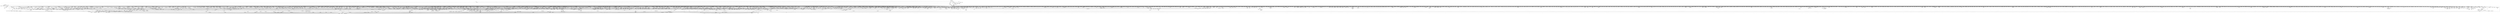 digraph kerncollapsed {
    "get_work_pool" [color="black"];
    "Indirect call102" [color="black"];
    "wake_all_kswapds" [color="black"];
    "init_entity_runnable_average" [color="black"];
    "nsec_to_clock_t" [color="black"];
    "__raw_spin_lock_18" [color="black"];
    "wb_stat_mod" [color="black"];
    "list_lru_add" [color="black"];
    "Indirect call39" [color="black"];
    "rt_mutex_setprio" [color="black"];
    "Indirect call35" [color="black"];
    "local_bh_disable" [color="black"];
    "__raw_read_lock.constprop.0_5" [color="black"];
    "Indirect call119" [color="black"];
    "__count_vm_events" [color="black"];
    "__raw_spin_lock_20" [color="black"];
    "__bpf_free_used_maps" [color="black"];
    "irq_set_thread_affinity" [color="black"];
    "__bitmap_intersects" [color="black"];
    "do_raw_spin_lock_65" [color="black"];
    "clear_page" [color="black"];
    "__kern_my_cpu_offset_28" [color="black"];
    "smp_call_function" [color="black"];
    "__init_rwsem" [color="black"];
    "set_work_data" [color="black"];
    "__wb_writeout_add" [color="black"];
    "__raw_spin_lock_irq_18" [color="black"];
    "virt_to_folio" [color="black"];
    "__set_open_fd" [color="black"];
    "skb_may_tx_timestamp.part.0" [color="black"];
    "strchr" [color="black"];
    "__isolate_free_page" [color="black"];
    "do_raw_spin_lock_25" [color="black"];
    "filemap_check_errors" [color="black"];
    "mte_update_gcr_excl.isra.0" [color="black"];
    "__kern_my_cpu_offset_70" [color="black"];
    "wakeup_kcompactd" [color="black"];
    "skb_has_frag_list" [color="black"];
    "mas_state_walk" [color="black"];
    "compact_lock_irqsave" [color="black"];
    "folio_size" [color="black"];
    "pud_set_huge" [color="black"];
    "pgdat_balanced" [color="black"];
    "set_ti_thread_flag" [color="black"];
    "auditsc_get_stamp" [color="black"];
    "__raw_spin_unlock_irqrestore_38" [color="black"];
    "wb_io_lists_populated" [color="black"];
    "__raw_read_lock_irqsave.constprop.0_1" [color="black"];
    "hlist_bl_lock" [color="black"];
    "__percpu_add_case_32_20" [color="black"];
    "clear_ti_thread_flag_5" [color="black"];
    "clear_siginfo" [color="black"];
    "__wake_up_common_lock" [color="black"];
    "virt_to_head_page.isra.0" [color="black"];
    "do_raw_spin_lock_7" [color="black"];
    "pm_runtime_autosuspend_expiration" [color="black"];
    "update_misfit_status" [color="black"];
    "__raw_spin_lock_2" [color="black"];
    "task_pid_vnr" [color="black"];
    "__mod_lruvec_state" [color="black"];
    "Indirect call192" [color="black"];
    "page_ref_inc_3" [color="black"];
    "__percpu_add_case_64" [color="black"];
    "first_zones_zonelist" [color="black"];
    "task_active_pid_ns" [color="black"];
    "task_join_group_stop" [color="black"];
    "__kern_my_cpu_offset_49" [color="black"];
    "kthread_is_per_cpu" [color="black"];
    "rcu_cblist_dequeue" [color="black"];
    "__cmpxchg_case_acq_32.constprop.0_15" [color="black"];
    "__kern_my_cpu_offset_52" [color="black"];
    "__printk_cpu_sync_try_get" [color="black"];
    "Indirect call116" [color="black"];
    "netdev_start_xmit" [color="black"];
    "sched_clock_cpu" [color="black"];
    "_compound_head_7" [color="black"];
    "do_raw_spin_lock_61" [color="black"];
    "find_vma" [color="black"];
    "__udelay" [color="black"];
    "queued_read_lock.constprop.0" [color="black"];
    "d_flags_for_inode" [color="black"];
    "do_raw_spin_lock_13" [color="black"];
    "cpu_online_2" [color="black"];
    "__raw_spin_lock_irq_3" [color="black"];
    "Indirect call140" [color="black"];
    "system_supports_tlb_range_1" [color="black"];
    "mas_find_child" [color="black"];
    "list_move_tail" [color="black"];
    "xas_retry" [color="black"];
    "Indirect call200" [color="black"];
    "drain_pages_zone" [color="black"];
    "percpu_ref_noop_confirm_switch" [color="black"];
    "Indirect call69" [color="black"];
    "__percpu_add_case_64.constprop.0_3" [color="black"];
    "files_lookup_fd_raw" [color="black"];
    "__percpu_add_case_32_21" [color="black"];
    "pcpu_find_block_fit" [color="black"];
    "cpumask_empty_3" [color="black"];
    "__raw_spin_unlock_irq_35" [color="black"];
    "__percpu_add_case_32_2" [color="black"];
    "Indirect call46" [color="black"];
    "mas_max_gap" [color="black"];
    "__raw_spin_lock_irqsave_12" [color="black"];
    "Indirect call194" [color="black"];
    "retain_dentry" [color="black"];
    "__mnt_drop_write_file" [color="black"];
    "rt_mutex_slowtrylock" [color="black"];
    "__raw_spin_lock_23" [color="black"];
    "simple_xattr_space" [color="black"];
    "__raw_spin_unlock_irq_5" [color="black"];
    "Indirect call161" [color="black"];
    "do_raw_spin_lock_99" [color="black"];
    "kick_process" [color="black"];
    "__percpu_add_case_32_3" [color="black"];
    "__reset_isolation_pfn" [color="black"];
    "wb_update_bandwidth" [color="black"];
    "__mnt_drop_write" [color="black"];
    "__raw_spin_unlock_irq_19" [color="black"];
    "Indirect call91" [color="black"];
    "idle_cpu" [color="black"];
    "do_raw_spin_lock_63" [color="black"];
    "Indirect call19" [color="black"];
    "__list_del_entry" [color="black"];
    "Indirect call141" [color="black"];
    "__rb_rotate_set_parents" [color="black"];
    "__cmpxchg_case_mb_64_6" [color="black"];
    "signal_pending_state_2" [color="black"];
    "pmd_clear_huge" [color="black"];
    "folio_account_cleaned" [color="black"];
    "se_weight.isra.0" [color="black"];
    "prepend_path" [color="black"];
    "cpu_timer_task_rcu" [color="black"];
    "get_state_synchronize_rcu" [color="black"];
    "Indirect call20" [color="black"];
    "dl_bw_cpus" [color="black"];
    "__fprop_add_percpu_max" [color="black"];
    "find_buddy_page_pfn" [color="black"];
    "__cmpxchg_case_acq_32.constprop.0_17" [color="black"];
    "__kern_my_cpu_offset_4" [color="black"];
    "__raw_spin_unlock_irq_7" [color="black"];
    "list_del_3" [color="black"];
    "mas_split_final_node.isra.0" [color="black"];
    "rwsem_spin_on_owner" [color="black"];
    "__kern_my_cpu_offset_79" [color="black"];
    "do_raw_spin_lock_97" [color="black"];
    "mas_update_gap" [color="black"];
    "Indirect call8" [color="black"];
    "futex_q_unlock" [color="black"];
    "dev_xmit_recursion_inc" [color="black"];
    "__irq_get_desc_lock" [color="black"];
    "__lock_timer" [color="black"];
    "number" [color="black"];
    "list_splice_tail_init" [color="black"];
    "fill_contig_page_info" [color="black"];
    "put_dec" [color="black"];
    "__raw_spin_lock_21" [color="black"];
    "Indirect call159" [color="black"];
    "__raw_spin_lock_42" [color="black"];
    "__inode_add_lru" [color="black"];
    "Indirect call86" [color="black"];
    "vm_unacct_memory_1" [color="black"];
    "__raw_spin_lock_30" [color="black"];
    "__cmpwait_case_32_1" [color="black"];
    "__flow_hash_from_keys" [color="black"];
    "do_raw_spin_lock_66" [color="black"];
    "__raw_spin_unlock_irqrestore_1" [color="black"];
    "arch_local_irq_save_2" [color="black"];
    "__raw_spin_lock_irqsave_52" [color="black"];
    "__kern_my_cpu_offset_54" [color="black"];
    "task_sched_runtime" [color="black"];
    "__irq_disable" [color="black"];
    "Indirect call28" [color="black"];
    "__mnt_want_write_file" [color="black"];
    "copy_compat_iovec_from_user" [color="black"];
    "hlist_bl_unlock" [color="black"];
    "xas_update.isra.0" [color="black"];
    "__raw_spin_lock_irqsave_42" [color="black"];
    "mas_alloc_req.isra.0" [color="black"];
    "timer_delete" [color="black"];
    "__kern_my_cpu_offset_133" [color="black"];
    "reweight_task" [color="black"];
    "do_raw_spin_lock_67" [color="black"];
    "kernfs_name_hash" [color="black"];
    "Indirect call27" [color="black"];
    "lock_hrtimer_base" [color="black"];
    "mnt_get_count" [color="black"];
    "wq_worker_running" [color="black"];
    "Indirect call139" [color="black"];
    "io_match_task_safe" [color="black"];
    "find_next_and_bit" [color="black"];
    "Indirect call50" [color="black"];
    "cpu_online" [color="black"];
    "update_group_capacity" [color="black"];
    "futex_top_waiter" [color="black"];
    "fragmentation_index" [color="black"];
    "sub_rq_bw.isra.0" [color="black"];
    "mm_set_has_pinned_flag" [color="black"];
    "pcpu_block_refresh_hint" [color="black"];
    "add_wait_queue_exclusive" [color="black"];
    "kmap_local_page" [color="black"];
    "Indirect call41" [color="black"];
    "__raw_spin_lock_irq_20" [color="black"];
    "vma_needs_dirty_tracking" [color="black"];
    "mas_find" [color="black"];
    "Indirect call92" [color="black"];
    "propagate_mount_unlock" [color="black"];
    "replace_mark_chunk" [color="black"];
    "mte_set_pivot" [color="black"];
    "get_ucounts_or_wrap" [color="black"];
    "__raw_spin_lock_irqsave_19" [color="black"];
    "Indirect call130" [color="black"];
    "xa_mk_value" [color="black"];
    "__raw_spin_unlock_irq" [color="black"];
    "generic_exec_single" [color="black"];
    "tls_preserve_current_state" [color="black"];
    "cpuhp_invoke_callback" [color="black"];
    "arm64_kernel_unmapped_at_el0_3" [color="black"];
    "prb_read_valid" [color="black"];
    "pte_to_swp_entry" [color="black"];
    "dev_pm_disable_wake_irq_check" [color="black"];
    "__pi_strcmp" [color="black"];
    "arch_irq_work_raise" [color="black"];
    "mas_push_data" [color="black"];
    "__f_unlock_pos" [color="black"];
    "is_bad_inode" [color="black"];
    "mntget" [color="black"];
    "__arch_copy_from_user" [color="black"];
    "xas_result" [color="black"];
    "lru_lazyfree_fn" [color="black"];
    "__raw_spin_lock_irqsave_51" [color="black"];
    "__raw_spin_lock_irqsave.constprop.0_8" [color="black"];
    "IS_ERR_OR_NULL_3" [color="black"];
    "____do_softirq" [color="black"];
    "ksize" [color="black"];
    "cpumask_and.isra.0_1" [color="black"];
    "io_cqe_cache_refill" [color="black"];
    "no_blink" [color="black"];
    "futex_q_lock" [color="black"];
    "pagefault_enable_2" [color="black"];
    "__task_will_free_mem" [color="black"];
    "__mutex_trylock" [color="black"];
    "__raw_spin_unlock_irqrestore_8" [color="black"];
    "__sk_mem_reclaim" [color="black"];
    "get_ldops" [color="black"];
    "sane_fdtable_size" [color="black"];
    "count_vm_event_2" [color="black"];
    "lookup_mountpoint" [color="black"];
    "rcu_poll_gp_seq_end_unlocked" [color="black"];
    "radix_tree_tag_get" [color="black"];
    "mas_adopt_children.isra.0" [color="black"];
    "Indirect call0" [color="black"];
    "__io_prep_linked_timeout" [color="black"];
    "__cmpxchg_case_acq_32.constprop.0_4" [color="black"];
    "__skb_dequeue_3" [color="black"];
    "do_iter_readv_writev" [color="black"];
    "noop_dirty_folio" [color="black"];
    "hrtimer_active" [color="black"];
    "find_lock_later_rq" [color="black"];
    "tty_termios_baud_rate" [color="black"];
    "fsnotify_grab_connector" [color="black"];
    "tty_port_kopened" [color="black"];
    "pick_next_task_idle" [color="black"];
    "srcu_funnel_exp_start" [color="black"];
    "console_trylock" [color="black"];
    "Indirect call6" [color="black"];
    "sub_running_bw.isra.0" [color="black"];
    "set_pfnblock_flags_mask" [color="black"];
    "__set_task_comm" [color="black"];
    "Indirect call100" [color="black"];
    "page_ref_inc_1" [color="black"];
    "Indirect call202" [color="black"];
    "io_req_complete_defer" [color="black"];
    "inc_rlimit_ucounts" [color="black"];
    "__anon_vma_interval_tree_subtree_search" [color="black"];
    "Indirect call101" [color="black"];
    "fsnotify_first_mark" [color="black"];
    "__remove_shared_vm_struct.constprop.0" [color="black"];
    "__raw_spin_unlock_irq_23" [color="black"];
    "kernfs_root" [color="black"];
    "device_links_read_lock" [color="black"];
    "d_find_any_alias" [color="black"];
    "Indirect call143" [color="black"];
    "ktime_add_safe" [color="black"];
    "do_raw_spin_lock.constprop.0_13" [color="black"];
    "kmalloc_slab" [color="black"];
    "Indirect call206" [color="black"];
    "select_collect" [color="black"];
    "fsnotify_file" [color="black"];
    "__io_disarm_linked_timeout" [color="black"];
    "Indirect call73" [color="black"];
    "__preempt_count_sub" [color="black"];
    "do_raw_spin_lock_41" [color="black"];
    "lockref_put_or_lock" [color="black"];
    "vmalloc_to_page" [color="black"];
    "wb_has_dirty_io" [color="black"];
    "__nr_to_section" [color="black"];
    "arch_local_irq_save_7" [color="black"];
    "__wb_calc_thresh" [color="black"];
    "reusable_anon_vma" [color="black"];
    "Indirect call62" [color="black"];
    "oom_badness" [color="black"];
    "__raw_spin_lock_irq_1" [color="black"];
    "do_raw_spin_lock_36" [color="black"];
    "__raw_spin_unlock_irq_43" [color="black"];
    "add_mm_rss_vec" [color="black"];
    "Indirect call114" [color="black"];
    "__kern_my_cpu_offset_23" [color="black"];
    "__raw_spin_lock_irqsave.constprop.0_9" [color="black"];
    "peernet2id" [color="black"];
    "mab_set_b_end" [color="black"];
    "spin_lock_irqsave_check_contention" [color="black"];
    "do_readv" [color="black"];
    "folio_trylock" [color="black"];
    "pcpu_chunk_populated" [color="black"];
    "find_mergeable_anon_vma" [color="black"];
    "__kern_my_cpu_offset_62" [color="black"];
    "bump_cpu_timer" [color="black"];
    "__raw_spin_lock_irqsave_44" [color="black"];
    "workingset_test_recent" [color="black"];
    "xas_start" [color="black"];
    "page_ref_dec_and_test_1" [color="black"];
    "__page_set_anon_rmap" [color="black"];
    "find_vmap_area" [color="black"];
    "sched_clock" [color="black"];
    "osq_unlock" [color="black"];
    "allow_write_access" [color="black"];
    "__cmpxchg_case_acq_32.constprop.0_21" [color="black"];
    "check_stable_address_space" [color="black"];
    "__wake_up" [color="black"];
    "task_sigpending_2" [color="black"];
    "cpu_do_switch_mm" [color="black"];
    "__printk_safe_enter" [color="black"];
    "Indirect call72" [color="black"];
    "Indirect call10" [color="black"];
    "list_del_init_6" [color="black"];
    "io_cancel_task_cb" [color="black"];
    "__raw_spin_lock_irq_5" [color="black"];
    "fsnotify" [color="black"];
    "folio_nr_pages_4" [color="black"];
    "post_ttbr_update_workaround" [color="black"];
    "notifier_call_chain" [color="black"];
    "__raw_spin_lock_irqsave_11" [color="black"];
    "do_raw_spin_lock_43" [color="black"];
    "count_vm_event_1" [color="black"];
    "io_poll_add_hash" [color="black"];
    "mas_rewalk_if_dead" [color="black"];
    "rcu_is_watching" [color="black"];
    "mas_is_err" [color="black"];
    "__raw_spin_lock_irqsave_4" [color="black"];
    "kill_device" [color="black"];
    "do_raw_spin_lock.constprop.0_3" [color="black"];
    "__io_put_kbuf_list" [color="black"];
    "__finish_swait" [color="black"];
    "__raw_spin_lock_irqsave_15" [color="black"];
    "__raw_spin_lock_irq_6" [color="black"];
    "Indirect call207" [color="black"];
    "vma_interval_tree_subtree_search" [color="black"];
    "Indirect call127" [color="black"];
    "__xas_next" [color="black"];
    "Indirect call60" [color="black"];
    "pfn_valid_2" [color="black"];
    "Indirect call63" [color="black"];
    "check_preempt_curr_dl" [color="black"];
    "skb_zcopy_downgrade_managed" [color="black"];
    "timer_delete_sync" [color="black"];
    "__enqueue_entity" [color="black"];
    "fsnotify_compare_groups" [color="black"];
    "flush_tlb_kernel_range" [color="black"];
    "vma_is_secretmem" [color="black"];
    "add_timer_on" [color="black"];
    "compaction_suitable" [color="black"];
    "radix_tree_load_root" [color="black"];
    "pmd_offset.isra.0" [color="black"];
    "mas_prev_slot" [color="black"];
    "__raw_spin_unlock_irq_18" [color="black"];
    "Indirect call87" [color="black"];
    "find_next_and_bit.constprop.0" [color="black"];
    "find_vma_prev" [color="black"];
    "__raw_spin_unlock_irq_38" [color="black"];
    "Indirect call196" [color="black"];
    "auditd_test_task" [color="black"];
    "Indirect call195" [color="black"];
    "Indirect call82" [color="black"];
    "set_tlb_ubc_flush_pending" [color="black"];
    "prepend" [color="black"];
    "console_verbose" [color="black"];
    "ktime_get_coarse_real_ts64" [color="black"];
    "tlb_flush_mmu_tlbonly" [color="black"];
    "Indirect call177" [color="black"];
    "folio_mapped_3" [color="black"];
    "__wake_up_sync_key" [color="black"];
    "unlock_mount_hash" [color="black"];
    "drain_pages" [color="black"];
    "queued_read_lock_slowpath" [color="black"];
    "xas_next_entry.constprop.0" [color="black"];
    "mapping_allow_writable" [color="black"];
    "do_softirq" [color="black"];
    "mas_safe_pivot" [color="black"];
    "irq_disable" [color="black"];
    "skb_tailroom_1" [color="black"];
    "mab_no_null_split" [color="black"];
    "__raw_spin_lock_irq_19" [color="black"];
    "percpu_ref_get_many.constprop.0" [color="black"];
    "lru_deactivate_fn" [color="black"];
    "mt_find" [color="black"];
    "__kern_my_cpu_offset_42" [color="black"];
    "Indirect call146" [color="black"];
    "get_random_bytes" [color="black"];
    "__add_wait_queue" [color="black"];
    "__attach_to_pi_owner" [color="black"];
    "__cmpxchg_case_acq_32.constprop.0_8" [color="black"];
    "__set_task_special" [color="black"];
    "netlink_unlock_table" [color="black"];
    "pagefault_disable" [color="black"];
    "test_ti_thread_flag_4" [color="black"];
    "task_rq_unlock" [color="black"];
    "enqueue_pushable_dl_task" [color="black"];
    "inode_to_bdi" [color="black"];
    "__raw_spin_lock_63" [color="black"];
    "timerqueue_del" [color="black"];
    "pagetable_pte_dtor" [color="black"];
    "Indirect call183" [color="black"];
    "copy_from_kernel_nofault" [color="black"];
    "io_should_retry_thread" [color="black"];
    "__pi_strlen" [color="black"];
    "Indirect call24" [color="black"];
    "__raw_spin_lock_irqsave_29" [color="black"];
    "__wake_up_locked_key" [color="black"];
    "rpm_check_suspend_allowed" [color="black"];
    "pde_subdir_first" [color="black"];
    "other_cpu_in_panic" [color="black"];
    "Indirect call44" [color="black"];
    "__kern_my_cpu_offset_56" [color="black"];
    "__bitmap_and" [color="black"];
    "get_arm64_ftr_reg" [color="black"];
    "mast_ascend" [color="black"];
    "cpupri_set" [color="black"];
    "__kern_my_cpu_offset_44" [color="black"];
    "dev_xmit_recursion_dec" [color="black"];
    "sk_leave_memory_pressure" [color="black"];
    "__d_find_any_alias" [color="black"];
    "igrab" [color="black"];
    "__raw_spin_lock_irq_11" [color="black"];
    "Indirect call199" [color="black"];
    "memblock_is_map_memory" [color="black"];
    "compaction_zonelist_suitable" [color="black"];
    "set_pageblock_migratetype" [color="black"];
    "Indirect call122" [color="black"];
    "count_vm_events" [color="black"];
    "irqd_irq_disabled.isra.0" [color="black"];
    "__update_gt_cputime" [color="black"];
    "__kern_my_cpu_offset_29" [color="black"];
    "__task_pid_nr_ns" [color="black"];
    "calc_delta_fair" [color="black"];
    "__fswab32_10" [color="black"];
    "__raw_spin_unlock_irqrestore_33" [color="black"];
    "__raw_spin_lock_64" [color="black"];
    "Indirect call78" [color="black"];
    "req_set_fail_4" [color="black"];
    "pfn_swap_entry_to_page" [color="black"];
    "mte_thread_switch" [color="black"];
    "pcpu_block_update_hint_alloc" [color="black"];
    "__cmpxchg_case_mb_64" [color="black"];
    "Indirect call88" [color="black"];
    "flush_tlb_batched_pending" [color="black"];
    "rcu_segcblist_add_len" [color="black"];
    "__irq_startup" [color="black"];
    "d_walk" [color="black"];
    "__raw_spin_lock_24" [color="black"];
    "rcu_accelerate_cbs" [color="black"];
    "__rb_erase_color" [color="black"];
    "io_cancel_cb" [color="black"];
    "check_vma_flags" [color="black"];
    "clear_bit_unlock.constprop.0" [color="black"];
    "blake2s_update" [color="black"];
    "__raw_spin_lock_43" [color="black"];
    "mmgrab_2" [color="black"];
    "smp_call_function_single" [color="black"];
    "__posix_timers_find" [color="black"];
    "mutex_is_locked" [color="black"];
    "__page_cache_release" [color="black"];
    "Indirect call57" [color="black"];
    "Indirect call132" [color="black"];
    "skb_tailroom" [color="black"];
    "remove_nodes.constprop.0" [color="black"];
    "xas_pause" [color="black"];
    "io_run_local_work_continue" [color="black"];
    "__xchg_case_mb_64.constprop.0_2" [color="black"];
    "skb_pfmemalloc" [color="black"];
    "pmd_set_huge" [color="black"];
    "futex_cmpxchg_value_locked" [color="black"];
    "__count_vm_events_2" [color="black"];
    "zone_watermark_ok" [color="black"];
    "deactivate_task" [color="black"];
    "__kern_my_cpu_offset_37" [color="black"];
    "cleanup_timerqueue" [color="black"];
    "__cmpxchg_case_8" [color="black"];
    "next_zone" [color="black"];
    "dl_rq_of_se" [color="black"];
    "Indirect call171" [color="black"];
    "__raw_spin_lock_46" [color="black"];
    "__percpu_add_case_32_15" [color="black"];
    "lockref_mark_dead" [color="black"];
    "next_mnt" [color="black"];
    "kobj_child_ns_ops" [color="black"];
    "Indirect call158" [color="black"];
    "pvm_determine_end_from_reverse" [color="black"];
    "fatal_signal_pending" [color="black"];
    "Indirect call170" [color="black"];
    "do_raw_spin_lock_50" [color="black"];
    "membarrier_update_current_mm" [color="black"];
    "__ipi_send_mask" [color="black"];
    "do_raw_spin_lock_28" [color="black"];
    "deny_write_access.isra.0" [color="black"];
    "xas_error.isra.0" [color="black"];
    "Indirect call152" [color="black"];
    "folio_try_get_rcu" [color="black"];
    "__kern_my_cpu_offset_17" [color="black"];
    "__raw_spin_lock_irqsave_6" [color="black"];
    "__skb_fill_page_desc" [color="black"];
    "cpumask_weight" [color="black"];
    "flush_tlb_mm" [color="black"];
    "__raw_spin_lock_irq.constprop.0_1" [color="black"];
    "__raw_spin_unlock_irq_1" [color="black"];
    "Indirect call185" [color="black"];
    "futex_get_value_locked" [color="black"];
    "backing_file_real_path" [color="black"];
    "workingset_activation" [color="black"];
    "io_put_kbuf" [color="black"];
    "posixtimer_rearm" [color="black"];
    "cpus_share_cache" [color="black"];
    "prb_next_seq" [color="black"];
    "arch_local_irq_restore_2" [color="black"];
    "srcu_gp_start" [color="black"];
    "__try_to_del_timer_sync" [color="black"];
    "__kern_my_cpu_offset_61" [color="black"];
    "do_raw_spin_lock_38" [color="black"];
    "__kmem_obj_info" [color="black"];
    "__attach_mnt" [color="black"];
    "mas_push_node" [color="black"];
    "Indirect call191" [color="black"];
    "mas_parent_type" [color="black"];
    "invalid_folio_referenced_vma" [color="black"];
    "Indirect call205" [color="black"];
    "__peernet2id" [color="black"];
    "double_unlock_balance" [color="black"];
    "do_raw_spin_lock_80" [color="black"];
    "fsnotify_data_inode" [color="black"];
    "sched_cgroup_fork" [color="black"];
    "get_mm_exe_file" [color="black"];
    "import_iovec" [color="black"];
    "dev_driver_string" [color="black"];
    "Indirect call49" [color="black"];
    "pcpu_free_area.isra.0" [color="black"];
    "Indirect call33" [color="black"];
    "do_raw_spin_lock_85" [color="black"];
    "__cmpxchg_case_acq_64_1" [color="black"];
    "__reuseport_detach_sock.isra.0" [color="black"];
    "Indirect call118" [color="black"];
    "mte_update_sctlr_user" [color="black"];
    "do_raw_spin_lock_12" [color="black"];
    "percpu_ref_get_many" [color="black"];
    "vma_fs_can_writeback" [color="black"];
    "xas_init_marks" [color="black"];
    "activate_task" [color="black"];
    "dl_task_is_earliest_deadline" [color="black"];
    "do_raw_spin_lock_33" [color="black"];
    "__pageblock_pfn_to_page" [color="black"];
    "__cmpxchg_case_mb_32_2" [color="black"];
    "____core____" [color="kernel"];
    "memblock_search" [color="black"];
    "update_curr" [color="black"];
    "io_wq_worker_running" [color="black"];
    "__raw_spin_lock_irqsave_34" [color="black"];
    "task_get_vl" [color="black"];
    "io_wq_work_match_item" [color="black"];
    "dput_to_list" [color="black"];
    "rb_first" [color="black"];
    "convert_prio" [color="black"];
    "__cmpxchg_case_mb_32_3" [color="black"];
    "Indirect call123" [color="black"];
    "__kern_my_cpu_offset_24" [color="black"];
    "get_state_synchronize_rcu_full" [color="black"];
    "__wake_up_pollfree" [color="black"];
    "__raw_spin_unlock_irqrestore_31" [color="black"];
    "__cmpxchg_case_acq_32.constprop.0_12" [color="black"];
    "aio_nr_sub" [color="black"];
    "page_ref_add_1" [color="black"];
    "security_release_secctx" [color="black"];
    "find_next_bit_18" [color="black"];
    "gup_folio_next" [color="black"];
    "__radix_tree_lookup" [color="black"];
    "rcu_seq_set_state" [color="black"];
    "device_links_read_unlock" [color="black"];
    "__sw_hweight32" [color="black"];
    "Indirect call45" [color="black"];
    "__raw_spin_lock_26" [color="black"];
    "tag_clear_highpage" [color="black"];
    "__fsnotify_recalc_mask" [color="black"];
    "vma_interval_tree_insert_after" [color="black"];
    "list_del_2" [color="black"];
    "get_data" [color="black"];
    "mod_timer" [color="black"];
    "fsnotify_group_assert_locked" [color="black"];
    "flush_dcache_page" [color="black"];
    "xas_find_conflict" [color="black"];
    "fsnotify_free_mark" [color="black"];
    "io_prep_async_link" [color="black"];
    "do_raw_spin_lock_37" [color="black"];
    "mask_irq" [color="black"];
    "search_cmp_ftr_reg" [color="black"];
    "data_check_size" [color="black"];
    "__raw_spin_lock_irqsave_1" [color="black"];
    "__cmpxchg_case_64.isra.0" [color="black"];
    "irq_work_single" [color="black"];
    "__kern_my_cpu_offset_83" [color="black"];
    "__raw_spin_unlock_irq_37" [color="black"];
    "__futex_unqueue" [color="black"];
    "finish_wait" [color="black"];
    "Indirect call155" [color="black"];
    "__dput_to_list" [color="black"];
    "__raw_spin_unlock_irq_3" [color="black"];
    "Indirect call98" [color="black"];
    "mm_counter" [color="black"];
    "audit_serial" [color="black"];
    "__mutex_trylock_common" [color="black"];
    "__fprop_add_percpu" [color="black"];
    "unlock_page" [color="black"];
    "ttwu_queue_wakelist" [color="black"];
    "mm_counter_file" [color="black"];
    "__dev_pm_qos_resume_latency" [color="black"];
    "__raw_spin_lock_54" [color="black"];
    "__cmpwait_case_32_3" [color="black"];
    "tsk_fork_get_node" [color="black"];
    "Indirect call176" [color="black"];
    "__balance_callbacks" [color="black"];
    "find_first_bit_3" [color="black"];
    "__accumulate_pelt_segments" [color="black"];
    "irq_to_desc" [color="black"];
    "d_shrink_del" [color="black"];
    "io_poll_can_finish_inline.isra.0" [color="black"];
    "anon_vma_interval_tree_pre_update_vma" [color="black"];
    "first_online_pgdat" [color="black"];
    "__kern_my_cpu_offset_47" [color="black"];
    "detach_if_pending" [color="black"];
    "irq_enable" [color="black"];
    "__raw_spin_unlock_irqrestore.constprop.0_2" [color="black"];
    "Indirect call197" [color="black"];
    "__percpu_add_case_32_13" [color="black"];
    "percpu_counter_dec" [color="black"];
    "cpu_util_cfs_boost" [color="black"];
    "audit_uid_comparator" [color="black"];
    "cpumask_next_and" [color="black"];
    "find_next_bit_10" [color="black"];
    "sched_post_fork" [color="black"];
    "security_current_getsecid_subj" [color="black"];
    "Indirect call68" [color="black"];
    "mte_sync_tags" [color="black"];
    "Indirect call112" [color="black"];
    "kernfs_get" [color="black"];
    "__count_vm_events_3" [color="black"];
    "inode_io_list_del" [color="black"];
    "test_ti_thread_flag_10" [color="black"];
    "slab_want_init_on_alloc" [color="black"];
    "mte_dead_leaves.constprop.0" [color="black"];
    "kthread_data" [color="black"];
    "percpu_counter_add_batch" [color="black"];
    "__pfn_to_section" [color="black"];
    "queued_write_lock_slowpath" [color="black"];
    "mas_prev" [color="black"];
    "sync_icache_aliases" [color="black"];
    "Indirect call31" [color="black"];
    "super_wake" [color="black"];
    "unlock_task_sighand.isra.0_1" [color="black"];
    "fsnotify_perm.part.0" [color="black"];
    "anon_vma_interval_tree_post_update_vma" [color="black"];
    "min_deadline_cb_rotate" [color="black"];
    "Indirect call83" [color="black"];
    "Indirect call48" [color="black"];
    "skb_frag_ref" [color="black"];
    "do_raw_spin_lock_34" [color="black"];
    "__raw_spin_lock_irq_35" [color="black"];
    "tag_clear" [color="black"];
    "arch_smp_send_reschedule" [color="black"];
    "__note_gp_changes" [color="black"];
    "io_poll_mark_cancelled" [color="black"];
    "folio_pfn" [color="black"];
    "__lock_task_sighand" [color="black"];
    "pick_next_pushable_dl_task" [color="black"];
    "lowest_in_progress" [color="black"];
    "tick_get_wakeup_device" [color="black"];
    "detach_entity_load_avg" [color="black"];
    "kthread_insert_work_sanity_check" [color="black"];
    "__var_waitqueue" [color="black"];
    "__xchg_case_acq_64.isra.0" [color="black"];
    "__percpu_add_case_64_4" [color="black"];
    "find_next_bit_3" [color="black"];
    "__io_acct_run_queue" [color="black"];
    "no_page_table" [color="black"];
    "Indirect call186" [color="black"];
    "set_ti_thread_flag_4" [color="black"];
    "data_alloc" [color="black"];
    "do_raw_spin_lock_10" [color="black"];
    "__anon_vma_interval_tree_augment_propagate" [color="black"];
    "Indirect call104" [color="black"];
    "arch_local_irq_restore_1" [color="black"];
    "ma_pivots" [color="black"];
    "ptep_clear_flush" [color="black"];
    "__down_trylock_console_sem.constprop.0" [color="black"];
    "mte_copy_page_tags" [color="black"];
    "system_supports_mte" [color="black"];
    "__raw_spin_lock_irq_25" [color="black"];
    "folio_lruvec_relock_irq.constprop.0" [color="black"];
    "blake2s_final" [color="black"];
    "Indirect call93" [color="black"];
    "__raw_spin_unlock_irqrestore_18" [color="black"];
    "idr_for_each" [color="black"];
    "skb_tailroom_2" [color="black"];
    "__raw_spin_lock_irqsave_3" [color="black"];
    "maybe_mkwrite.isra.0" [color="black"];
    "list_del_init_7" [color="black"];
    "set_kpti_asid_bits" [color="black"];
    "arm64_kernel_unmapped_at_el0_2" [color="black"];
    "do_raw_spin_lock_6" [color="black"];
    "__cmpxchg_case_acq_32.constprop.0_19" [color="black"];
    "do_raw_spin_lock_44" [color="black"];
    "__put_unused_fd" [color="black"];
    "mutex_spin_on_owner" [color="black"];
    "Indirect call153" [color="black"];
    "blake2s.constprop.0" [color="black"];
    "folio_invalidate" [color="black"];
    "do_raw_spin_lock_32" [color="black"];
    "hlist_del_init" [color="black"];
    "should_fail_alloc_page" [color="black"];
    "get_cpu_fpsimd_context" [color="black"];
    "avg_vruntime" [color="black"];
    "xas_set_mark" [color="black"];
    "__raw_spin_unlock_irqrestore_2" [color="black"];
    "Indirect call25" [color="black"];
    "timekeeping_get_ns" [color="black"];
    "__raw_spin_unlock_irq_28" [color="black"];
    "Indirect call144" [color="black"];
    "find_next_bit.constprop.0_6" [color="black"];
    "__get_task_comm" [color="black"];
    "enqueue_task" [color="black"];
    "skb_header_pointer_2" [color="black"];
    "posix_cpu_timers_exit" [color="black"];
    "__bitmap_equal" [color="black"];
    "allow_direct_reclaim" [color="black"];
    "__percpu_add_case_64_3" [color="black"];
    "folio_evictable" [color="black"];
    "__raw_spin_lock_irq_26" [color="black"];
    "defer_console_output" [color="black"];
    "exit_rcu" [color="black"];
    "rcu_is_cpu_rrupt_from_idle" [color="black"];
    "Indirect call175" [color="black"];
    "Indirect call37" [color="black"];
    "get_task_exe_file" [color="black"];
    "_find_next_bit" [color="black"];
    "fdput.isra.0_1" [color="black"];
    "qdisc_maybe_clear_missed" [color="black"];
    "strnlen" [color="black"];
    "task_sigpending_1" [color="black"];
    "__wake_up_locked_key_bookmark" [color="black"];
    "sock_flag_1" [color="black"];
    "__raw_spin_unlock_irq_45" [color="black"];
    "__import_iovec" [color="black"];
    "desc_read_finalized_seq" [color="black"];
    "security_sk_free" [color="black"];
    "kernfs_leftmost_descendant" [color="black"];
    "_compound_head_13" [color="black"];
    "fsnotify_detach_connector_from_object" [color="black"];
    "__raw_spin_lock_irqsave.constprop.0_1" [color="black"];
    "folio_mapped_2" [color="black"];
    "workingset_update_node" [color="black"];
    "security_capable" [color="black"];
    "Indirect call166" [color="black"];
    "rcu_seq_start_1" [color="black"];
    "plist_del" [color="black"];
    "Indirect call17" [color="black"];
    "set_cpu_online" [color="black"];
    "rcu_segcblist_inc_len" [color="black"];
    "__raw_spin_unlock_irq_4" [color="black"];
    "rt_mutex_futex_trylock" [color="black"];
    "__msecs_to_jiffies" [color="black"];
    "hlist_del_init_2" [color="black"];
    "__lock_parent" [color="black"];
    "do_raw_spin_lock_26" [color="black"];
    "__cmpxchg_case_mb_32_8" [color="black"];
    "compound_order_2" [color="black"];
    "__raw_spin_lock_14" [color="black"];
    "find_next_bit_29" [color="black"];
    "Indirect call172" [color="black"];
    "is_valid_gup_args" [color="black"];
    "__percpu_add_case_32_8" [color="black"];
    "folio_mapped" [color="black"];
    "__rt_mutex_slowtrylock" [color="black"];
    "req_set_fail" [color="black"];
    "Indirect call30" [color="black"];
    "Indirect call216" [color="black"];
    "signalfd_cleanup" [color="black"];
    "signal_pending" [color="black"];
    "__set_close_on_exec.isra.0" [color="black"];
    "page_ref_add" [color="black"];
    "list_del_init_2" [color="black"];
    "task_pid_vnr_1" [color="black"];
    "folio_order" [color="black"];
    "__kern_my_cpu_offset_80" [color="black"];
    "wants_signal" [color="black"];
    "change_page_range" [color="black"];
    "task_call_func" [color="black"];
    "timerqueue_add" [color="black"];
    "cpu_mitigations_off" [color="black"];
    "pte_offset_kernel.isra.0" [color="black"];
    "data_push_tail" [color="black"];
    "__cmpxchg_case_rel_64" [color="black"];
    "_atomic_dec_and_lock" [color="black"];
    "Indirect call129" [color="black"];
    "Indirect call75" [color="black"];
    "add_wait_queue" [color="black"];
    "smp_call_function_many_cond" [color="black"];
    "mas_wr_node_walk" [color="black"];
    "jiffies_to_usecs" [color="black"];
    "mast_spanning_rebalance.isra.0" [color="black"];
    "signal_pending_11" [color="black"];
    "Indirect call1" [color="black"];
    "__raw_spin_lock_49" [color="black"];
    "mnt_set_mountpoint" [color="black"];
    "pm_ops_is_empty" [color="black"];
    "recalc_sigpending_tsk" [color="black"];
    "memzero_explicit" [color="black"];
    "__irq_can_set_affinity" [color="black"];
    "Indirect call157" [color="black"];
    "fprop_reflect_period_percpu.isra.0" [color="black"];
    "sme_save_state" [color="black"];
    "__dequeue_entity" [color="black"];
    "__fget_light" [color="black"];
    "__futex_queue" [color="black"];
    "Indirect call65" [color="black"];
    "percpu_counter_set" [color="black"];
    "free_pcppages_bulk" [color="black"];
    "prb_commit" [color="black"];
    "__raw_spin_unlock_irqrestore_29" [color="black"];
    "compaction_defer_reset" [color="black"];
    "raw_spin_rq_trylock" [color="black"];
    "free_unref_page_commit" [color="black"];
    "__cmpwait_case_32_2" [color="black"];
    "update_load_avg" [color="black"];
    "irq_domain_activate_irq" [color="black"];
    "pcpu_chunk_refresh_hint" [color="black"];
    "dequeue_task" [color="black"];
    "fatal_signal_pending_3" [color="black"];
    "__skb_checksum" [color="black"];
    "u64_stats_inc" [color="black"];
    "netlink_overrun" [color="black"];
    "rb_prev" [color="black"];
    "xas_find" [color="black"];
    "__kern_my_cpu_offset_77" [color="black"];
    "Indirect call198" [color="black"];
    "__skb_header_pointer" [color="black"];
    "__raw_spin_lock_41" [color="black"];
    "init_timer_key" [color="black"];
    "set_tsk_need_resched" [color="black"];
    "Indirect call173" [color="black"];
    "online_section_nr" [color="black"];
    "do_raw_spin_lock_46" [color="black"];
    "Indirect call74" [color="black"];
    "clear_ti_thread_flag_6" [color="black"];
    "rb_insert_color" [color="black"];
    "get_pfnblock_flags_mask" [color="black"];
    "update_dl_rq_load_avg" [color="black"];
    "mas_bulk_rebalance" [color="black"];
    "rcu_exp_jiffies_till_stall_check" [color="black"];
    "page_ref_dec_and_test_2" [color="black"];
    "compaction_free" [color="black"];
    "account_pipe_buffers" [color="black"];
    "__dl_add" [color="black"];
    "Indirect call149" [color="black"];
    "lru_note_cost_refault" [color="black"];
    "fsnotify_put_sb_connectors" [color="black"];
    "xas_next_offset" [color="black"];
    "clear_ti_thread_flag_3" [color="black"];
    "__raw_spin_unlock_irqrestore_37" [color="black"];
    "do_raw_spin_lock_93" [color="black"];
    "_raw_spin_rq_lock_irqsave" [color="black"];
    "_compound_head_5" [color="black"];
    "timer_reduce" [color="black"];
    "xas_load" [color="black"];
    "take_dentry_name_snapshot" [color="black"];
    "arch_timer_evtstrm_available" [color="black"];
    "__cmpxchg_case_acq_32.constprop.0_10" [color="black"];
    "__io_put_kbuf" [color="black"];
    "__clear_open_fd" [color="black"];
    "test_and_set_ti_thread_flag_1" [color="black"];
    "mas_wr_new_end" [color="black"];
    "xas_not_node" [color="black"];
    "Indirect call163" [color="black"];
    "need_mlock_drain" [color="black"];
    "Indirect call55" [color="black"];
    "local_cpu_stop" [color="black"];
    "__xchg_case_mb_64.constprop.0_3" [color="black"];
    "__kern_my_cpu_offset_25" [color="black"];
    "qdisc_run_begin" [color="black"];
    "security_d_instantiate" [color="black"];
    "test_ti_thread_flag_11" [color="black"];
    "find_next_bit.constprop.0_8" [color="black"];
    "csum_partial_ext" [color="black"];
    "__raw_write_unlock_irq_4" [color="black"];
    "Indirect call58" [color="black"];
    "__put_cpu_fpsimd_context" [color="black"];
    "kernfs_release_file.part.0.isra.0" [color="black"];
    "copy_thread" [color="black"];
    "io_wq_exit_start" [color="black"];
    "__timer_delete" [color="black"];
    "next_signal" [color="black"];
    "skb_copy_bits" [color="black"];
    "strscpy" [color="black"];
    "__task_rq_lock" [color="black"];
    "raw_spin_rq_lock_nested" [color="black"];
    "__hrtimer_get_next_event" [color="black"];
    "xas_set_order.part.0" [color="black"];
    "Indirect call121" [color="black"];
    "do_raw_spin_lock_116" [color="black"];
    "srcu_read_unlock.constprop.0" [color="black"];
    "find_last_bit" [color="black"];
    "mapping_shrinkable_2" [color="black"];
    "sig_handler_ignored" [color="black"];
    "mas_wr_end_piv" [color="black"];
    "dev_bus_name" [color="black"];
    "Indirect call47" [color="black"];
    "hrtimer_start_expires" [color="black"];
    "update_rq_clock" [color="black"];
    "node_dirty_ok" [color="black"];
    "__raw_spin_unlock_irqrestore_14" [color="black"];
    "test_ti_thread_flag_22" [color="black"];
    "strncmp" [color="black"];
    "add_timer" [color="black"];
    "rcu_poll_gp_seq_start" [color="black"];
    "__kern_my_cpu_offset_60" [color="black"];
    "Indirect call56" [color="black"];
    "tty_name" [color="black"];
    "sync_rcu_exp_done_unlocked" [color="black"];
    "rcu_jiffies_till_stall_check" [color="black"];
    "raw_spin_rq_unlock" [color="black"];
    "Indirect call18" [color="black"];
    "rseq_migrate" [color="black"];
    "__cmpxchg_case_acq_32_3" [color="black"];
    "__raw_spin_unlock_irqrestore_15" [color="black"];
    "__acct_reclaim_writeback" [color="black"];
    "Indirect call145" [color="black"];
    "set_task_reclaim_state" [color="black"];
    "skb_headers_offset_update" [color="black"];
    "rcu_segcblist_enqueue" [color="black"];
    "arm_smccc_1_1_get_conduit" [color="black"];
    "find_submount" [color="black"];
    "Indirect call61" [color="black"];
    "__raw_spin_lock_32" [color="black"];
    "Indirect call105" [color="black"];
    "update_sctlr_el1" [color="black"];
    "__remove_inode_hash" [color="black"];
    "do_raw_spin_lock_35" [color="black"];
    "folio_size_2" [color="black"];
    "inode_cgwb_move_to_attached" [color="black"];
    "cpu_clock_sample" [color="black"];
    "put_filesystem" [color="black"];
    "Indirect call208" [color="black"];
    "task_clear_jobctl_pending" [color="black"];
    "__kern_my_cpu_offset_22" [color="black"];
    "Indirect call203" [color="black"];
    "__cmpxchg_case_mb_32_6" [color="black"];
    "__kern_my_cpu_offset_55" [color="black"];
    "check_class_changed" [color="black"];
    "security_audit_rule_free" [color="black"];
    "pagefault_enable" [color="black"];
    "debug_locks_off" [color="black"];
    "prb_reserve_in_last" [color="black"];
    "_compound_head_4" [color="black"];
    "get_file_1" [color="black"];
    "__const_udelay" [color="black"];
    "__kern_my_cpu_offset_78" [color="black"];
    "anon_vma_interval_tree_iter_next" [color="black"];
    "__raw_spin_unlock_irq_29" [color="black"];
    "disable_irq_nosync" [color="black"];
    "page_try_share_anon_rmap" [color="black"];
    "do_raw_spin_lock_47" [color="black"];
    "cpu_online_3" [color="black"];
    "__raw_read_lock.constprop.0_1" [color="black"];
    "xa_find" [color="black"];
    "io_poll_get_ownership" [color="black"];
    "__percpu_add_case_32" [color="black"];
    "__cmpxchg_case_acq_32_1" [color="black"];
    "iov_iter_revert" [color="black"];
    "mas_set_alloc_req" [color="black"];
    "system_supports_mte_1" [color="black"];
    "Indirect call29" [color="black"];
    "mas_allocated.isra.0" [color="black"];
    "tlb_gather_mmu" [color="black"];
    "rcu_dynticks_snap" [color="black"];
    "__mnt_want_write" [color="black"];
    "hlist_del_init_4" [color="black"];
    "__update_load_avg_se" [color="black"];
    "__wake_up_parent" [color="black"];
    "prepend_name" [color="black"];
    "addr_to_vb_xa" [color="black"];
    "enqueue_timer" [color="black"];
    "mas_descend" [color="black"];
    "Indirect call137" [color="black"];
    "__mnt_is_readonly" [color="black"];
    "get_sd_balance_interval" [color="black"];
    "__srcu_read_lock" [color="black"];
    "rcu_seq_start" [color="black"];
    "__wake_up_bit" [color="black"];
    "__raw_spin_unlock_irqrestore_6" [color="black"];
    "audit_string_contains_control" [color="black"];
    "mas_leaf_set_meta" [color="black"];
    "hrtimer_sleeper_start_expires" [color="black"];
    "__efistub_caches_clean_inval_pou" [color="black"];
    "ktime_get_with_offset" [color="black"];
    "pcpu_chunk_slot" [color="black"];
    "__rb_insert_augmented" [color="black"];
    "split_page" [color="black"];
    "spin_lock_irqsave_ssp_contention" [color="black"];
    "__kern_my_cpu_offset_38" [color="black"];
    "mtree_range_walk" [color="black"];
    "rcu_poll_gp_seq_start_unlocked" [color="black"];
    "set_secondary_fwnode" [color="black"];
    "__kern_my_cpu_offset_19" [color="black"];
    "audit_mark_compare" [color="black"];
    "zone_reclaimable_pages" [color="black"];
    "memcg_charge_kernel_stack.part.0" [color="black"];
    "arch_local_irq_disable_2" [color="black"];
    "queued_spin_lock_slowpath" [color="black"];
    "__raw_spin_unlock_irqrestore_17" [color="black"];
    "access_ok_14" [color="black"];
    "io_file_get_flags" [color="black"];
    "folio_test_uptodate" [color="black"];
    "Indirect call110" [color="black"];
    "qdisc_qstats_cpu_backlog_dec" [color="black"];
    "xas_next_entry" [color="black"];
    "fsnotify_connector_sb" [color="black"];
    "find_next_zero_bit" [color="black"];
    "rwsem_set_nonspinnable" [color="black"];
    "do_raw_spin_lock_16" [color="black"];
    "Indirect call134" [color="black"];
    "get_new_cred" [color="black"];
    "ma_slots" [color="black"];
    "__raw_spin_lock_28" [color="black"];
    "folio_activate_fn" [color="black"];
    "folio_mapped_1" [color="black"];
    "kobj_ns_ops" [color="black"];
    "prepend_char" [color="black"];
    "security_secid_to_secctx" [color="black"];
    "__kern_my_cpu_offset_89" [color="black"];
    "mas_prev_setup.constprop.0" [color="black"];
    "mmgrab_1" [color="black"];
    "futex_hash" [color="black"];
    "lru_note_cost" [color="black"];
    "queued_read_unlock.constprop.0_2" [color="black"];
    "set_ti_thread_flag_5" [color="black"];
    "Indirect call189" [color="black"];
    "hrtimer_cancel" [color="black"];
    "do_raw_spin_lock_48" [color="black"];
    "cpumask_and.isra.0_3" [color="black"];
    "access_ok_12" [color="black"];
    "copyin" [color="black"];
    "arch_local_irq_save_8" [color="black"];
    "stackinfo_on_stack" [color="black"];
    "select_collect2" [color="black"];
    "clear_buddies.isra.0" [color="black"];
    "__cmpxchg_case_mb_32_4" [color="black"];
    "jiffies_to_msecs" [color="black"];
    "do_raw_spin_lock_58" [color="black"];
    "migrate_disable" [color="black"];
    "pm_runtime_deactivate_timer" [color="black"];
    "_get_random_bytes" [color="black"];
    "anon_vma_interval_tree_remove" [color="black"];
    "__raw_spin_lock_irq_32" [color="black"];
    "this_cpu_has_cap" [color="black"];
    "tty_ldisc_close" [color="black"];
    "audit_gid_comparator" [color="black"];
    "__dev_fwnode" [color="black"];
    "find_next_bit.constprop.0_14" [color="black"];
    "zone_page_state_snapshot" [color="black"];
    "__raw_spin_lock_irqsave_17" [color="black"];
    "folio_trylock_flag" [color="black"];
    "__raw_read_unlock.constprop.0_2" [color="black"];
    "mod_node_state" [color="black"];
    "user_disable_single_step" [color="black"];
    "Indirect call193" [color="black"];
    "first_zones_zonelist_1" [color="black"];
    "init_completion" [color="black"];
    "arch_local_irq_restore" [color="black"];
    "find_next_bit_8" [color="black"];
    "console_srcu_read_unlock" [color="black"];
    "__raw_spin_lock_irq_34" [color="black"];
    "timerqueue_iterate_next" [color="black"];
    "_double_lock_balance" [color="black"];
    "netlink_has_listeners" [color="black"];
    "try_check_zero" [color="black"];
    "__raw_read_unlock.constprop.0" [color="black"];
    "mod_zone_state" [color="black"];
    "wb_io_lists_depopulated" [color="black"];
    "collect_posix_cputimers" [color="black"];
    "Indirect call26" [color="black"];
    "eventfd_signal_mask" [color="black"];
    "update_sd_lb_stats" [color="black"];
    "vma_interval_tree_augment_rotate" [color="black"];
    "ktime_get" [color="black"];
    "list_move_1" [color="black"];
    "__kern_my_cpu_offset_16" [color="black"];
    "unhash_mnt" [color="black"];
    "__wake_q_add" [color="black"];
    "pcpu_init_md_blocks" [color="black"];
    "pid_nr_ns" [color="black"];
    "do_raw_spin_lock_24" [color="black"];
    "__arm64_sys_preadv2" [color="black"];
    "mas_new_ma_node" [color="black"];
    "__raw_spin_lock_irq_12" [color="black"];
    "task_participate_group_stop" [color="black"];
    "Indirect call85" [color="black"];
    "current_is_kswapd" [color="black"];
    "update_min_vruntime" [color="black"];
    "__xchg_case_mb_32.constprop.0" [color="black"];
    "irqd_set.isra.0_1" [color="black"];
    "Indirect call117" [color="black"];
    "__sk_mem_reduce_allocated" [color="black"];
    "sock_rfree" [color="black"];
    "clear_inode" [color="black"];
    "chacha_permute" [color="black"];
    "wake_up_var" [color="black"];
    "siginfo_layout" [color="black"];
    "inode_lru_list_del" [color="black"];
    "folio_total_mapcount" [color="black"];
    "Indirect call66" [color="black"];
    "mas_prev_range" [color="black"];
    "enqueue_hrtimer.constprop.0" [color="black"];
    "__raw_spin_unlock_irq.constprop.0_2" [color="black"];
    "xas_set_offset" [color="black"];
    "to_kthread" [color="black"];
    "vm_stat_account" [color="black"];
    "__kern_my_cpu_offset_18" [color="black"];
    "__cmpxchg_case_acq_32.constprop.0_14" [color="black"];
    "security_task_kill" [color="black"];
    "hrtimer_try_to_cancel" [color="black"];
    "__raw_spin_lock_5" [color="black"];
    "folio_trylock_2" [color="black"];
    "__raw_spin_lock_irqsave_5" [color="black"];
    "__folio_cancel_dirty" [color="black"];
    "zone_watermark_ok_safe" [color="black"];
    "__cmpxchg_case_mb_32_10" [color="black"];
    "__cmpxchg_case_acq_32.constprop.0_18" [color="black"];
    "Indirect call21" [color="black"];
    "put_dec_trunc8" [color="black"];
    "mas_put_in_tree" [color="black"];
    "freezing_slow_path" [color="black"];
    "Indirect call167" [color="black"];
    "__dl_update" [color="black"];
    "Indirect call40" [color="black"];
    "u64_stats_add_1" [color="black"];
    "task_clear_jobctl_trapping" [color="black"];
    "rcu_segcblist_move_seglen" [color="black"];
    "lock_mnt_tree" [color="black"];
    "security_task_getsecid_obj" [color="black"];
    "__cmpxchg_case_mb_64_7" [color="black"];
    "llist_del_first" [color="black"];
    "timer_base.isra.0" [color="black"];
    "try_to_take_rt_mutex" [color="black"];
    "clear_ti_thread_flag" [color="black"];
    "post_init_entity_util_avg" [color="black"];
    "vma_interval_tree_iter_first" [color="black"];
    "__raise_softirq_irqoff" [color="black"];
    "Indirect call22" [color="black"];
    "cd_forget" [color="black"];
    "find_next_bit.constprop.0_5" [color="black"];
    "set_load_weight" [color="black"];
    "__init_waitqueue_head" [color="black"];
    "__raw_spin_unlock_irqrestore_5" [color="black"];
    "__raw_spin_lock.constprop.0" [color="black"];
    "io_get_cqe_overflow" [color="black"];
    "is_vmalloc_addr" [color="black"];
    "Indirect call99" [color="black"];
    "Indirect call59" [color="black"];
    "pcpu_alloc_area" [color="black"];
    "find_next_zero_bit_1" [color="black"];
    "do_raw_spin_lock_72" [color="black"];
    "iov_iter_init" [color="black"];
    "__raw_spin_lock_15" [color="black"];
    "Indirect call14" [color="black"];
    "rcu_segcblist_first_pend_cb" [color="black"];
    "task_rq_lock" [color="black"];
    "chacha_block_generic" [color="black"];
    "domain_dirty_limits" [color="black"];
    "Indirect call217" [color="black"];
    "arch_get_random_seed_longs" [color="black"];
    "folio_unlock" [color="black"];
    "tty_termios_input_baud_rate" [color="black"];
    "get_file_2" [color="black"];
    "__sync_icache_dcache" [color="black"];
    "__dl_sub" [color="black"];
    "set_next_task" [color="black"];
    "idr_find" [color="black"];
    "rcu_segcblist_entrain" [color="black"];
    "list_del_4" [color="black"];
    "mm_trace_rss_stat" [color="black"];
    "task_ppid_nr" [color="black"];
    "vma_address" [color="black"];
    "Indirect call9" [color="black"];
    "vma_interval_tree_augment_propagate" [color="black"];
    "__kern_my_cpu_offset_11" [color="black"];
    "__raw_spin_unlock_irqrestore_11" [color="black"];
    "process_shares_mm" [color="black"];
    "sk_error_report" [color="black"];
    "folio_mapping" [color="black"];
    "__raw_spin_lock_31" [color="black"];
    "skb_header_cloned" [color="black"];
    "__ptrace_link" [color="black"];
    "percpu_ref_put_many.constprop.0" [color="black"];
    "Indirect call204" [color="black"];
    "set_area_direct_map" [color="black"];
    "cpumask_first_and" [color="black"];
    "pgattr_change_is_safe" [color="black"];
    "tlb_remove_table_smp_sync" [color="black"];
    "set_ptes.constprop.0.isra.0" [color="black"];
    "group_open_release" [color="black"];
    "tk_xtime.constprop.0" [color="black"];
    "__wake_up_common" [color="black"];
    "do_raw_spin_lock_86" [color="black"];
    "list_del_init" [color="black"];
    "__cmpxchg_case_acq_32.constprop.0_16" [color="black"];
    "do_preadv" [color="black"];
    "Indirect call164" [color="black"];
    "io_wq_cancel_pending_work" [color="black"];
    "__kern_my_cpu_offset_35" [color="black"];
    "ktime_get_real_ts64" [color="black"];
    "cpumask_subset" [color="black"];
    "list_del_init_5" [color="black"];
    "tty_audit_fork" [color="black"];
    "_find_next_and_bit" [color="black"];
    "__irq_domain_deactivate_irq" [color="black"];
    "__raw_spin_lock_irqsave_21" [color="black"];
    "__count_vm_events_1" [color="black"];
    "mod_node_page_state" [color="black"];
    "flush_dcache_folio" [color="black"];
    "folio_isolate_lru" [color="black"];
    "__kern_my_cpu_offset_51" [color="black"];
    "Indirect call5" [color="black"];
    "fsnotify_update_flags" [color="black"];
    "security_audit_rule_match" [color="black"];
    "synchronize_rcu.part.0" [color="black"];
    "__free_one_page" [color="black"];
    "workingset_eviction" [color="black"];
    "pte_mkdirty" [color="black"];
    "__raw_spin_unlock_irqrestore_10" [color="black"];
    "ttwu_do_activate.constprop.0" [color="black"];
    "mas_next_range" [color="black"];
    "__raw_spin_lock_irqsave.constprop.0_7" [color="black"];
    "system_supports_tlb_range" [color="black"];
    "vm_commit_limit" [color="black"];
    "__list_del_entry_2" [color="black"];
    "clear_ti_thread_flag_1" [color="black"];
    "do_raw_spin_lock_42" [color="black"];
    "srcu_get_delay.isra.0" [color="black"];
    "__siphash_unaligned" [color="black"];
    "tty_update_time" [color="black"];
    "cpumask_first" [color="black"];
    "__finalize_skb_around" [color="black"];
    "req_set_fail_3" [color="black"];
    "xas_error.isra.0_1" [color="black"];
    "qdisc_qstats_cpu_qlen_dec" [color="black"];
    "__raw_spin_unlock_irqrestore_24" [color="black"];
    "Indirect call109" [color="black"];
    "__raw_spin_lock_irqsave_32" [color="black"];
    "plist_add" [color="black"];
    "vma_last_pgoff" [color="black"];
    "__bitmap_clear" [color="black"];
    "mas_set_parent.constprop.0" [color="black"];
    "Indirect call187" [color="black"];
    "test_tsk_need_resched" [color="black"];
    "fdget_pos" [color="black"];
    "io_poll_remove_entries" [color="black"];
    "tick_get_broadcast_mask" [color="black"];
    "__raw_spin_lock_irq_41" [color="black"];
    "check_cb_ovld_locked" [color="black"];
    "access_ok_2" [color="black"];
    "page_vma_mapped_walk_done_1" [color="black"];
    "mas_next" [color="black"];
    "rcu_gp_is_normal" [color="black"];
    "arch_local_irq_save" [color="black"];
    "do_raw_spin_lock_9" [color="black"];
    "rw_verify_area" [color="black"];
    "mab_mas_cp" [color="black"];
    "prepare_to_swait_event" [color="black"];
    "invalid_mkclean_vma" [color="black"];
    "llist_reverse_order" [color="black"];
    "mas_wr_walk_descend" [color="black"];
    "__raw_spin_lock.constprop.0_2" [color="black"];
    "read_seqbegin_or_lock" [color="black"];
    "Indirect call54" [color="black"];
    "find_unlink_vmap_area" [color="black"];
    "release_thread" [color="black"];
    "__sw_hweight64" [color="black"];
    "system_supports_generic_auth" [color="black"];
    "__cmpxchg_case_acq_32.constprop.0_9" [color="black"];
    "find_busiest_group" [color="black"];
    "io_prep_async_work" [color="black"];
    "mte_parent_slot" [color="black"];
    "_atomic_dec_and_lock_irqsave" [color="black"];
    "set_ptes.constprop.0.isra.0_1" [color="black"];
    "__raw_spin_lock_irq_43" [color="black"];
    "io_poll_remove_entry" [color="black"];
    "kthread_should_stop" [color="black"];
    "io_cancel_req_match" [color="black"];
    "dev_nit_active" [color="black"];
    "Indirect call13" [color="black"];
    "try_release_thread_stack_to_cache" [color="black"];
    "put_unused_fd" [color="black"];
    "qdisc_qstats_cpu_qlen_inc" [color="black"];
    "Indirect call95" [color="black"];
    "find_next_bit.constprop.0_7" [color="black"];
    "__fdget" [color="black"];
    "rcu_start_this_gp" [color="black"];
    "get_work_pwq" [color="black"];
    "filemap_release_folio" [color="black"];
    "mte_clear_page_tags" [color="black"];
    "strscpy_pad" [color="black"];
    "memchr" [color="black"];
    "__percpu_down_write_trylock" [color="black"];
    "__update_min_deadline" [color="black"];
    "__disable_irq" [color="black"];
    "security_inode_init_security_anon" [color="black"];
    "capacity_of" [color="black"];
    "__raw_spin_lock_irqsave.constprop.0_3" [color="black"];
    "d_shrink_add" [color="black"];
    "io_run_cancel" [color="black"];
    "__cmpxchg_case_acq_32.constprop.0_20" [color="black"];
    "virt_to_slab" [color="black"];
    "radix_tree_lookup" [color="black"];
    "skb_zcopy" [color="black"];
    "cpumask_intersects.constprop.0_1" [color="black"];
    "Indirect call89" [color="black"];
    "xa_err" [color="black"];
    "prep_new_page" [color="black"];
    "dl_clear_overload.part.0" [color="black"];
    "xas_clear_mark" [color="black"];
    "update_cfs_rq_load_avg.isra.0" [color="black"];
    "down_read_trylock" [color="black"];
    "Indirect call113" [color="black"];
    "Indirect call43" [color="black"];
    "count_vm_event" [color="black"];
    "kernfs_should_drain_open_files" [color="black"];
    "put_prev_task" [color="black"];
    "__kern_my_cpu_offset_53" [color="black"];
    "cpudl_find" [color="black"];
    "set_swapper_pgd" [color="black"];
    "arch_send_call_function_ipi_mask" [color="black"];
    "arch_send_call_function_single_ipi" [color="black"];
    "__raw_spin_unlock_irqrestore.constprop.0_1" [color="black"];
    "zone_watermark_fast.constprop.0" [color="black"];
    "arch_local_irq_save_4" [color="black"];
    "mas_next_slot" [color="black"];
    "Indirect call184" [color="black"];
    "redirty_tail_locked" [color="black"];
    "__raw_spin_lock_62" [color="black"];
    "Indirect call107" [color="black"];
    "__raw_read_unlock.constprop.0_6" [color="black"];
    "cpumask_next.constprop.0" [color="black"];
    "Indirect call142" [color="black"];
    "iov_iter_ubuf" [color="black"];
    "rcu_gp_is_expedited" [color="black"];
    "copy_iovec_from_user" [color="black"];
    "mas_leaf_max_gap" [color="black"];
    "do_raw_spin_lock_27" [color="black"];
    "__percpu_add_case_32_1" [color="black"];
    "Indirect call178" [color="black"];
    "Indirect call67" [color="black"];
    "mab_calc_split" [color="black"];
    "post_alloc_hook" [color="black"];
    "__cmpxchg_case_acq_32" [color="black"];
    "cpu_online_1" [color="black"];
    "__cmpxchg_case_acq_32.constprop.0" [color="black"];
    "lazy_max_pages" [color="black"];
    "do_raw_spin_lock_87" [color="black"];
    "move_queued_task.constprop.0" [color="black"];
    "__wb_update_bandwidth.constprop.0" [color="black"];
    "_compound_head_3" [color="black"];
    "find_vm_area" [color="black"];
    "Indirect call213" [color="black"];
    "sve_save_state" [color="black"];
    "__raw_spin_lock_irq.constprop.0_2" [color="black"];
    "do_raw_spin_lock.constprop.0_6" [color="black"];
    "extfrag_for_order" [color="black"];
    "inode_io_list_move_locked" [color="black"];
    "sync_exp_work_done" [color="black"];
    "slab_want_init_on_free" [color="black"];
    "do_raw_spin_lock_64" [color="black"];
    "get_file.isra.0" [color="black"];
    "__tlb_reset_range" [color="black"];
    "update_dl_migration" [color="black"];
    "rcu_gpnum_ovf" [color="black"];
    "Indirect call71" [color="black"];
    "__cmpxchg_case_64" [color="black"];
    "clear_nonspinnable" [color="black"];
    "csum_block_add_ext" [color="black"];
    "find_worker_executing_work" [color="black"];
    "__raw_spin_lock_irqsave.constprop.0_2" [color="black"];
    "__raw_spin_unlock_irq_17" [color="black"];
    "do_raw_spin_lock_5" [color="black"];
    "is_current_pgrp_orphaned" [color="black"];
    "Indirect call7" [color="black"];
    "ma_dead_node" [color="black"];
    "cpumask_copy_1" [color="black"];
    "__kern_my_cpu_offset_14" [color="black"];
    "do_softirq_own_stack" [color="black"];
    "freezing" [color="black"];
    "find_next_bit_6" [color="black"];
    "Indirect call214" [color="black"];
    "__raw_spin_lock_bh.constprop.0_5" [color="black"];
    "fast_dput" [color="black"];
    "cpu_active" [color="black"];
    "Indirect call34" [color="black"];
    "set_task_cpu" [color="black"];
    "__pm_relax" [color="black"];
    "pwq_activate_inactive_work" [color="black"];
    "__to_kthread" [color="black"];
    "task_work_cancel_match" [color="black"];
    "skb_checksum" [color="black"];
    "clear_ti_thread_flag_4" [color="black"];
    "Indirect call162" [color="black"];
    "add_nr_running" [color="black"];
    "fasync_insert_entry" [color="black"];
    "rcu_segcblist_init" [color="black"];
    "irq_work_claim" [color="black"];
    "Indirect call138" [color="black"];
    "bit_waitqueue" [color="black"];
    "put_dec_full8" [color="black"];
    "skip_atoi" [color="black"];
    "__prepare_to_swait" [color="black"];
    "get_cred" [color="black"];
    "__skb_zcopy_downgrade_managed" [color="black"];
    "Indirect call106" [color="black"];
    "vma_interval_tree_remove" [color="black"];
    "find_alive_thread.isra.0" [color="black"];
    "tick_get_broadcast_device" [color="black"];
    "group_close_release" [color="black"];
    "Indirect call38" [color="black"];
    "node_page_state_add" [color="black"];
    "io_cancel_ctx_cb" [color="black"];
    "do_raw_spin_lock_57" [color="black"];
    "tlb_flush_1" [color="black"];
    "check_and_switch_context" [color="black"];
    "mas_store_b_node" [color="black"];
    "mast_split_data" [color="black"];
    "pm_qos_update_flags" [color="black"];
    "rcu_cblist_init" [color="black"];
    "unmask_irq" [color="black"];
    "io_acct_cancel_pending_work" [color="black"];
    "smp_call_function_many" [color="black"];
    "prepare_alloc_pages.constprop.0" [color="black"];
    "memmove" [color="black"];
    "copy_from_kernel_nofault_allowed" [color="black"];
    "rb_insert_color_cached" [color="black"];
    "workingset_age_nonresident" [color="black"];
    "io_wq_get_acct" [color="black"];
    "PageMovable" [color="black"];
    "__kern_my_cpu_offset_6" [color="black"];
    "tag_set" [color="black"];
    "Indirect call128" [color="black"];
    "__raw_spin_unlock_irqrestore" [color="black"];
    "calc_wheel_index" [color="black"];
    "do_raw_spin_lock_30" [color="black"];
    "folio_nr_pages_3" [color="black"];
    "find_next_bit.constprop.0_21" [color="black"];
    "prb_final_commit" [color="black"];
    "fatal_signal_pending_6" [color="black"];
    "mas_wr_walk_index.isra.0" [color="black"];
    "do_iter_read" [color="black"];
    "__iget" [color="black"];
    "do_raw_spin_lock.constprop.0_7" [color="black"];
    "__raw_spin_unlock_irq_36" [color="black"];
    "hrtimer_forward" [color="black"];
    "desc_read" [color="black"];
    "attach_task" [color="black"];
    "__reuseport_detach_closed_sock" [color="black"];
    "resched_curr" [color="black"];
    "__preempt_count_add.constprop.0_1" [color="black"];
    "__anon_vma_interval_tree_augment_rotate" [color="black"];
    "arch_teardown_dma_ops" [color="black"];
    "down_trylock" [color="black"];
    "__cmpxchg_case_mb_64_4" [color="black"];
    "desc_make_final" [color="black"];
    "mas_start" [color="black"];
    "_compound_head_1" [color="black"];
    "prep_compound_page" [color="black"];
    "arch_asym_cpu_priority" [color="black"];
    "do_raw_spin_lock_14" [color="black"];
    "arch_tlbbatch_should_defer.constprop.0" [color="black"];
    "inactive_is_low.constprop.0" [color="black"];
    "pcpu_block_update" [color="black"];
    "Indirect call11" [color="black"];
    "_prb_read_valid" [color="black"];
    "Indirect call180" [color="black"];
    "__raw_spin_lock_27" [color="black"];
    "do_raw_spin_lock_17" [color="black"];
    "should_failslab" [color="black"];
    "arch_local_irq_save_5" [color="black"];
    "Indirect call174" [color="black"];
    "is_rlimit_overlimit" [color="black"];
    "do_raw_spin_lock.constprop.0_14" [color="black"];
    "pid_task" [color="black"];
    "tlb_flush" [color="black"];
    "Indirect call154" [color="black"];
    "__raw_spin_lock_irqsave" [color="black"];
    "do_raw_spin_lock_29" [color="black"];
    "zone_page_state_add" [color="black"];
    "sve_get_vl" [color="black"];
    "page_move_anon_rmap" [color="black"];
    "irq_work_queue" [color="black"];
    "tty_driver_name" [color="black"];
    "__raw_write_unlock_irq_5" [color="black"];
    "Indirect call201" [color="black"];
    "will_become_orphaned_pgrp" [color="black"];
    "__percpu_add_case_64_2" [color="black"];
    "mab_shift_right" [color="black"];
    "Indirect call108" [color="black"];
    "__cmpxchg_case_acq_64" [color="black"];
    "__smp_call_single_queue" [color="black"];
    "Indirect call96" [color="black"];
    "iov_iter_advance" [color="black"];
    "__raw_spin_lock_irqsave_22" [color="black"];
    "inc_tlb_flush_pending" [color="black"];
    "__pick_first_entity" [color="black"];
    "__cmpxchg_case_mb_32_5" [color="black"];
    "irq_chip_retrigger_hierarchy" [color="black"];
    "wake_up_klogd" [color="black"];
    "folio_nr_pages_1" [color="black"];
    "panic_smp_self_stop" [color="black"];
    "show_mem_node_skip" [color="black"];
    "page_ref_dec_and_test" [color="black"];
    "___d_drop" [color="black"];
    "pcpu_page_idx" [color="black"];
    "pfn_valid_1" [color="black"];
    "__wait_for_common" [color="black"];
    "tty_driver_flush_buffer" [color="black"];
    "Indirect call111" [color="black"];
    "add_device_randomness" [color="black"];
    "__flush_tlb_kernel_pgtable" [color="black"];
    "mas_walk" [color="black"];
    "need_active_balance" [color="black"];
    "lock_timer_base" [color="black"];
    "unreserve_highatomic_pageblock" [color="black"];
    "folio_trylock_4" [color="black"];
    "__lshrti3" [color="black"];
    "page_mapping" [color="black"];
    "Indirect call94" [color="black"];
    "pfn_is_map_memory" [color="black"];
    "find_task_by_vpid" [color="black"];
    "tick_get_device" [color="black"];
    "do_kernel_restart" [color="black"];
    "wakeup_source_deactivate" [color="black"];
    "lru_deactivate_file_fn" [color="black"];
    "lockref_get_not_zero" [color="black"];
    "strcpy" [color="black"];
    "mnt_get_writers" [color="black"];
    "wb_dirty_limits" [color="black"];
    "console_srcu_read_lock" [color="black"];
    "memset" [color="black"];
    "netdev_name" [color="black"];
    "__hrtimer_next_event_base.constprop.0" [color="black"];
    "posix_cputimers_group_init" [color="black"];
    "cpumask_weight.constprop.0_5" [color="black"];
    "xas_reload" [color="black"];
    "count_vm_events_2" [color="black"];
    "kmsg_dump" [color="black"];
    "do_raw_spin_lock_18" [color="black"];
    "mapping_shrinkable_1" [color="black"];
    "tcp_get_info_chrono_stats" [color="black"];
    "oom_unkillable_task.isra.0" [color="black"];
    "fd_install" [color="black"];
    "__raw_spin_lock_34" [color="black"];
    "count_vm_events_1" [color="black"];
    "xas_find_marked" [color="black"];
    "drain_local_pages" [color="black"];
    "cpu_util_cfs" [color="black"];
    "__bitmap_set" [color="black"];
    "__skb_set_length_1" [color="black"];
    "cpumask_any_and_distribute" [color="black"];
    "do_csum" [color="black"];
    "irq_get_irq_data" [color="black"];
    "pud_clear_huge" [color="black"];
    "flush_tlb_mm_1" [color="black"];
    "__raw_spin_trylock" [color="black"];
    "rcu_poll_gp_seq_end" [color="black"];
    "zone_page_state_snapshot.constprop.0" [color="black"];
    "__raw_spin_unlock_irqrestore_32" [color="black"];
    "_find_next_or_bit" [color="black"];
    "hrtimer_reprogram.constprop.0" [color="black"];
    "__raw_spin_unlock_irqrestore_4" [color="black"];
    "init_multi_vma_prep" [color="black"];
    "strreplace" [color="black"];
    "move_linked_works" [color="black"];
    "mas_pop_node" [color="black"];
    "pvm_find_va_enclose_addr" [color="black"];
    "prepare_to_wait_exclusive" [color="black"];
    "do_raw_spin_lock_69" [color="black"];
    "call_on_irq_stack" [color="black"];
    "mas_store_prealloc.part.0" [color="black"];
    "raw_spin_rq_lock_1" [color="black"];
    "__cmpxchg_case_rel_32" [color="black"];
    "mod_zone_page_state" [color="black"];
    "kmalloc_size_roundup" [color="black"];
    "fsnotify_handle_inode_event.isra.0" [color="black"];
    "__kern_my_cpu_offset_15" [color="black"];
    "d_path" [color="black"];
    "u64_stats_add_2" [color="black"];
    "__kern_my_cpu_offset_74" [color="black"];
    "do_raw_spin_lock_8" [color="black"];
    "__raw_spin_trylock_5" [color="black"];
    "Indirect call77" [color="black"];
    "__kern_my_cpu_offset_71" [color="black"];
    "__cmpxchg_case_mb_32.constprop.0" [color="black"];
    "crng_fast_key_erasure" [color="black"];
    "test_ti_thread_flag_21" [color="black"];
    "ma_data_end" [color="black"];
    "task_will_free_mem" [color="black"];
    "skb_flow_get_icmp_tci" [color="black"];
    "Indirect call16" [color="black"];
    "do_raw_spin_lock_3" [color="black"];
    "find_lock_task_mm" [color="black"];
    "_prb_commit" [color="black"];
    "__cmpxchg_case_acq_32.constprop.0_7" [color="black"];
    "hrtimer_force_reprogram.constprop.0" [color="black"];
    "find_suitable_fallback" [color="black"];
    "rcu_exp_need_qs" [color="black"];
    "fdput_pos.isra.0" [color="black"];
    "do_raw_spin_lock_73" [color="black"];
    "signal_set_stop_flags" [color="black"];
    "__percpu_counter_sum" [color="black"];
    "__rt_mutex_futex_trylock" [color="black"];
    "cpumask_and" [color="black"];
    "flush_signal_handlers" [color="black"];
    "exit_oom_victim" [color="black"];
    "__gfp_pfmemalloc_flags" [color="black"];
    "do_raw_spin_lock_51" [color="black"];
    "ptrauth_keys_install_user" [color="black"];
    "current_wq_worker" [color="black"];
    "update_newidle_cost" [color="black"];
    "desc_make_reusable" [color="black"];
    "__irq_domain_activate_irq" [color="black"];
    "cpudl_set" [color="black"];
    "_find_first_zero_bit" [color="black"];
    "__kern_my_cpu_offset_36" [color="black"];
    "recalc_sigpending" [color="black"];
    "rcu_segcblist_ready_cbs" [color="black"];
    "__raw_spin_unlock_irq_6" [color="black"];
    "__local_bh_enable_ip" [color="black"];
    "forward_timer_base" [color="black"];
    "skb_cloned" [color="black"];
    "eth_type_vlan" [color="black"];
    "Indirect call120" [color="black"];
    "slab_is_available" [color="black"];
    "find_first_bit_6" [color="black"];
    "__percpu_add_case_64_1" [color="black"];
    "ktime_get_mono_fast_ns" [color="black"];
    "do_raw_spin_lock_23" [color="black"];
    "mnt_dec_writers" [color="black"];
    "wp_page_reuse" [color="black"];
    "_task_util_est" [color="black"];
    "__dl_clear_params" [color="black"];
    "pi_state_update_owner" [color="black"];
    "cpu_util.constprop.0" [color="black"];
    "rcu_seq_end" [color="black"];
    "pmd_install" [color="black"];
    "do_raw_spin_lock.constprop.0_10" [color="black"];
    "ihold" [color="black"];
    "pmd_offset.isra.0_1" [color="black"];
    "radix_tree_next_chunk" [color="black"];
    "Indirect call131" [color="black"];
    "fpsimd_save" [color="black"];
    "do_raw_spin_lock_11" [color="black"];
    "Indirect call212" [color="black"];
    "arm64_kernel_unmapped_at_el0_4" [color="black"];
    "pcpu_next_fit_region.constprop.0" [color="black"];
    "sock_flag.constprop.0" [color="black"];
    "__raw_spin_trylock_4" [color="black"];
    "find_later_rq" [color="black"];
    "set_next_entity" [color="black"];
    "Indirect call182" [color="black"];
    "group_classify" [color="black"];
    "try_grab_page" [color="black"];
    "cpudl_heapify_up" [color="black"];
    "__percpu_add_case_64_7" [color="black"];
    "cpu_timer_dequeue" [color="black"];
    "fprop_fraction_percpu" [color="black"];
    "thread_group_cputime" [color="black"];
    "blake2s_compress" [color="black"];
    "__raw_spin_lock_6" [color="black"];
    "llist_add_batch" [color="black"];
    "fatal_signal_pending_4" [color="black"];
    "device_match_devt" [color="black"];
    "io_fill_cqe_aux" [color="black"];
    "__raw_spin_lock_irqsave_39" [color="black"];
    "Indirect call150" [color="black"];
    "sibling_imbalance.isra.0" [color="black"];
    "get_task_mm" [color="black"];
    "prepare_to_wait" [color="black"];
    "d_hash" [color="black"];
    "sched_ttwu_pending" [color="black"];
    "inode_add_lru" [color="black"];
    "group_balance_cpu" [color="black"];
    "Indirect call36" [color="black"];
    "strcspn" [color="black"];
    "percpu_ref_put_many" [color="black"];
    "page_ref_inc_2" [color="black"];
    "find_next_bit_15" [color="black"];
    "page_ref_inc_4" [color="black"];
    "pm_runtime_put_noidle_2" [color="black"];
    "prb_reserve" [color="black"];
    "gfp_pfmemalloc_allowed" [color="black"];
    "__clear_close_on_exec.isra.0" [color="black"];
    "Indirect call147" [color="black"];
    "pcpu_post_unmap_tlb_flush" [color="black"];
    "do_init_timer.constprop.0" [color="black"];
    "rcu_segcblist_accelerate" [color="black"];
    "fatal_signal_pending_1" [color="black"];
    "__cmpxchg_case_acq_32.constprop.0_5" [color="black"];
    "copy_fd_bitmaps" [color="black"];
    "get_page" [color="black"];
    "Indirect call188" [color="black"];
    "__raw_spin_lock_3" [color="black"];
    "csum_partial" [color="black"];
    "io_timeout_extract" [color="black"];
    "can_migrate_task" [color="black"];
    "__mod_node_page_state" [color="black"];
    "sock_rmem_free" [color="black"];
    "security_file_set_fowner" [color="black"];
    "split_map_pages" [color="black"];
    "dec_rlimit_ucounts" [color="black"];
    "vma_interval_tree_insert" [color="black"];
    "device_pm_check_callbacks" [color="black"];
    "Indirect call80" [color="black"];
    "console_is_usable" [color="black"];
    "__raw_spin_lock_irqsave_18" [color="black"];
    "mas_find_setup.constprop.0" [color="black"];
    "Indirect call148" [color="black"];
    "raw_spin_rq_unlock_irqrestore" [color="black"];
    "d_set_d_op" [color="black"];
    "__printk_cpu_sync_wait" [color="black"];
    "free_vmap_area_rb_augment_cb_propagate" [color="black"];
    "__raw_spin_lock_irq" [color="black"];
    "set_page_dirty" [color="black"];
    "copy_highpage" [color="black"];
    "__xa_clear_mark" [color="black"];
    "mas_ascend" [color="black"];
    "anon_vma_interval_tree_insert" [color="black"];
    "__raw_spin_unlock_irq_20" [color="black"];
    "__raw_spin_unlock_irqrestore_3" [color="black"];
    "Indirect call4" [color="black"];
    "timespec64_equal" [color="black"];
    "entity_eligible" [color="black"];
    "tlb_gather_mmu_fullmm" [color="black"];
    "is_cpu_allowed" [color="black"];
    "has_managed_dma" [color="black"];
    "can_set_direct_map" [color="black"];
    "internal_add_timer" [color="black"];
    "lockref_get" [color="black"];
    "__raw_spin_lock_irq_31" [color="black"];
    "io_wq_work_match_all" [color="black"];
    "rcu_inkernel_boot_has_ended" [color="black"];
    "Indirect call12" [color="black"];
    "Indirect call135" [color="black"];
    "attach_entity_load_avg" [color="black"];
    "__raw_spin_lock_16" [color="black"];
    "__raw_write_lock_irq" [color="black"];
    "rb_next" [color="black"];
    "Indirect call32" [color="black"];
    "check_preempt_curr" [color="black"];
    "signal_pending_state" [color="black"];
    "sk_mem_reclaim" [color="black"];
    "gup_signal_pending" [color="black"];
    "__fdget_pos" [color="black"];
    "space_used" [color="black"];
    "io_schedule_prepare" [color="black"];
    "__update_load_avg_cfs_rq" [color="black"];
    "__printk_safe_exit" [color="black"];
    "__integrity_iint_find" [color="black"];
    "mas_pause" [color="black"];
    "__d_instantiate" [color="black"];
    "mas_wr_store_setup" [color="black"];
    "Indirect call136" [color="black"];
    "need_seqretry" [color="black"];
    "sock_inuse_add" [color="black"];
    "lru_add_fn" [color="black"];
    "Indirect call209" [color="black"];
    "__mutex_add_waiter" [color="black"];
    "folio_trylock_1" [color="black"];
    "copy_user_highpage" [color="black"];
    "skb_orphan_1" [color="black"];
    "__mutex_remove_waiter" [color="black"];
    "mte_dead_walk" [color="black"];
    "Indirect call53" [color="black"];
    "mas_mab_cp" [color="black"];
    "put_cpu_fpsimd_context" [color="black"];
    "d_find_alias" [color="black"];
    "copy_page" [color="black"];
    "__wait_on_bit" [color="black"];
    "pcpu_unit_page_offset" [color="black"];
    "__hlist_del" [color="black"];
    "sched_clock_noinstr" [color="black"];
    "pcpu_chunk_relocate" [color="black"];
    "cpudl_heapify" [color="black"];
    "should_zap_page" [color="black"];
    "folio_add_new_anon_rmap" [color="black"];
    "clear_ti_thread_flag_8" [color="black"];
    "folio_not_mapped" [color="black"];
    "Indirect call169" [color="black"];
    "attach_pid" [color="black"];
    "radix_tree_iter_tag_clear" [color="black"];
    "__raw_write_lock_irq_1" [color="black"];
    "rb_erase_cached.isra.0" [color="black"];
    "__raw_spin_lock_12" [color="black"];
    "prb_first_valid_seq" [color="black"];
    "__list_del_entry_1" [color="black"];
    "rcu_segcblist_advance" [color="black"];
    "dec_mm_counter" [color="black"];
    "fatal_signal_pending_5" [color="black"];
    "__percpu_add_case_64.constprop.0_1" [color="black"];
    "access_ok_16" [color="black"];
    "rb_erase" [color="black"];
    "__skb_set_length" [color="black"];
    "ptep_set_access_flags" [color="black"];
    "isolation_suitable.isra.0" [color="black"];
    "gup_must_unshare" [color="black"];
    "req_ref_put_and_test" [color="black"];
    "_compound_head_2" [color="black"];
    "sk_memory_allocated_sub" [color="black"];
    "skb_zcopy_clear" [color="black"];
    "osq_wait_next" [color="black"];
    "__raw_spin_unlock_irqrestore_21" [color="black"];
    "update_rt_rq_load_avg" [color="black"];
    "sb_clear_inode_writeback" [color="black"];
    "__raw_spin_unlock_irq_25" [color="black"];
    "access_ok_39" [color="black"];
    "__percpu_add_return_case_32_1" [color="black"];
    "__kern_my_cpu_offset_27" [color="black"];
    "timer_wait_running" [color="black"];
    "Indirect call81" [color="black"];
    "Indirect call125" [color="black"];
    "task_fits_cpu" [color="black"];
    "__dev_put.part.0" [color="black"];
    "purge_fragmented_block" [color="black"];
    "lru_move_tail_fn" [color="black"];
    "try_to_unmap_flush_dirty" [color="black"];
    "arch_local_irq_enable_2" [color="black"];
    "mas_wr_walk" [color="black"];
    "__raw_spin_lock_irq_21" [color="black"];
    "path_get" [color="black"];
    "io_acct_run_queue" [color="black"];
    "next_online_pgdat" [color="black"];
    "__rb_change_child.constprop.0" [color="black"];
    "__ksize" [color="black"];
    "Indirect call3" [color="black"];
    "ktime_get_real_seconds" [color="black"];
    "__raw_spin_lock_irqsave_7" [color="black"];
    "__page_dup_rmap.constprop.0" [color="black"];
    "_find_last_bit" [color="black"];
    "__zone_watermark_ok" [color="black"];
    "page_ref_inc" [color="black"];
    "rt_mutex_top_waiter" [color="black"];
    "xa_find_after" [color="black"];
    "pde_subdir_find" [color="black"];
    "folio_anon_vma" [color="black"];
    "mte_zero_clear_page_tags" [color="black"];
    "tlb_flush_mmu_tlbonly_1" [color="black"];
    "_compound_head" [color="black"];
    "mas_set_split_parent.isra.0" [color="black"];
    "task_set_jobctl_pending" [color="black"];
    "mas_next_sibling" [color="black"];
    "rcu_segcblist_extract_done_cbs" [color="black"];
    "__pi_memcmp" [color="black"];
    "load_unaligned_zeropad_1" [color="black"];
    "lockref_put_return" [color="black"];
    "copy_to_user_page" [color="black"];
    "list_del_init_8" [color="black"];
    "list_del_init_3" [color="black"];
    "vfs_readv" [color="black"];
    "cpu_switch_to" [color="black"];
    "Indirect call115" [color="black"];
    "find_first_bit_4" [color="black"];
    "update_cached_migrate" [color="black"];
    "pte_to_swp_entry_2" [color="black"];
    "skb_queue_tail" [color="black"];
    "override_creds" [color="black"];
    "crng_make_state" [color="black"];
    "rwsem_set_reader_owned" [color="black"];
    "mas_prev_sibling" [color="black"];
    "double_rq_lock" [color="black"];
    "__mod_zone_page_state" [color="black"];
    "__rpm_get_callback" [color="black"];
    "to_desc" [color="black"];
    "mas_data_end" [color="black"];
    "get_file" [color="black"];
    "page_ref_inc_6" [color="black"];
    "do_raw_spin_lock_83" [color="black"];
    "xa_load" [color="black"];
    "extract_entropy.constprop.0" [color="black"];
    "do_raw_spin_lock_88" [color="black"];
    "__raw_write_lock_irq.constprop.0" [color="black"];
    "net_eq_idr" [color="black"];
    "import_ubuf" [color="black"];
    "signal_pending_state_1" [color="black"];
    "rwsem_read_trylock" [color="black"];
    "prepare_to_wait_event" [color="black"];
    "sched_asym_prefer" [color="black"];
    "lock_parent" [color="black"];
    "Indirect call156" [color="black"];
    "Indirect call79" [color="black"];
    "get_cred_1" [color="black"];
    "Indirect call215" [color="black"];
    "kill_super_notify" [color="black"];
    "class_raw_spinlock_irqsave_destructor" [color="black"];
    "tag_get" [color="black"];
    "osq_lock" [color="black"];
    "folio_nr_pages_2" [color="black"];
    "pageblock_pfn_to_page" [color="black"];
    "__bitmap_subset" [color="black"];
    "Indirect call190" [color="black"];
    "__disable_irq_nosync" [color="black"];
    "fpsimd_preserve_current_state" [color="black"];
    "kthread_probe_data" [color="black"];
    "__mutex_init" [color="black"];
    "Indirect call133" [color="black"];
    "__cmpxchg_case_mb_64_1" [color="black"];
    "find_next_bit.constprop.0_1" [color="black"];
    "_mix_pool_bytes" [color="black"];
    "timer_delete_hook" [color="black"];
    "task_curr" [color="black"];
    "__kern_my_cpu_offset_67" [color="black"];
    "arch_stack_walk" [color="black"];
    "tlb_remove_table_sync_one" [color="black"];
    "__cmpwait_case_32" [color="black"];
    "__get_cpu_fpsimd_context" [color="black"];
    "Indirect call70" [color="black"];
    "do_raw_spin_lock_117" [color="black"];
    "io_wq_hash_work" [color="black"];
    "__kern_my_cpu_offset_26" [color="black"];
    "steal_suitable_fallback" [color="black"];
    "__cmpxchg_case_acq_32_2" [color="black"];
    "__raw_spin_lock_irqsave_25" [color="black"];
    "__kern_my_cpu_offset_50" [color="black"];
    "__raw_spin_unlock_irqrestore_12" [color="black"];
    "del_page_from_free_list" [color="black"];
    "wake_up_bit" [color="black"];
    "folio_evictable_1" [color="black"];
    "posix_cpu_timers_exit_group" [color="black"];
    "arch_local_irq_restore_3" [color="black"];
    "mtree_load" [color="black"];
    "__kern_my_cpu_offset_21" [color="black"];
    "local_bh_enable" [color="black"];
    "bsearch" [color="black"];
    "put_ldops.constprop.0" [color="black"];
    "__irq_work_queue_local" [color="black"];
    "_find_first_bit" [color="black"];
    "fetch_robust_entry" [color="black"];
    "exit_task_stack_account" [color="black"];
    "__cmpxchg_case_acq_32.constprop.0_2" [color="black"];
    "__cmpxchg_case_mb_32_13" [color="black"];
    "futex_hb_waiters_dec" [color="black"];
    "list_splice" [color="black"];
    "find_next_bit_7" [color="black"];
    "Indirect call179" [color="black"];
    "__raw_spin_lock_22" [color="black"];
    "set_ptes.isra.0" [color="black"];
    "mte_destroy_descend.constprop.0" [color="black"];
    "Indirect call103" [color="black"];
    "rcu_advance_cbs" [color="black"];
    "file_ns_capable" [color="black"];
    "rcu_seq_end_1" [color="black"];
    "ldsem_down_read_trylock" [color="black"];
    "vmf_pte_changed" [color="black"];
    "rt_mutex_proxy_unlock" [color="black"];
    "__raw_spin_lock" [color="black"];
    "__raw_spin_lock_irqsave_50" [color="black"];
    "try_to_unmap_flush" [color="black"];
    "__init_swait_queue_head" [color="black"];
    "mutex_trylock" [color="black"];
    "__raw_spin_lock_52" [color="black"];
    "dequeue_load_avg" [color="black"];
    "__skb_flow_get_ports" [color="black"];
    "workingset_refault" [color="black"];
    "__kern_my_cpu_offset_91" [color="black"];
    "__do_once_start" [color="black"];
    "anon_vma_interval_tree_iter_first" [color="black"];
    "list_del_1" [color="black"];
    "__raw_spin_lock_irq_7" [color="black"];
    "page_vma_mapped_walk_done" [color="black"];
    "find_next_bit.constprop.0_11" [color="black"];
    "__remove_hrtimer" [color="black"];
    "get_arm64_ftr_reg_nowarn" [color="black"];
    "Indirect call51" [color="black"];
    "is_subdir" [color="black"];
    "__bitmap_weight" [color="black"];
    "Indirect call160" [color="black"];
    "system_supports_address_auth_1" [color="black"];
    "efi_reboot" [color="black"];
    "cpu_clock_sample_group" [color="black"];
    "do_raw_spin_lock" [color="black"];
    "Indirect call97" [color="black"];
    "test_ti_thread_flag_19" [color="black"];
    "invalid_migration_vma" [color="black"];
    "__raw_spin_lock_irq_23" [color="black"];
    "list_lru_del" [color="black"];
    "__do_set_cpus_allowed" [color="black"];
    "__wake_up_klogd.part.0" [color="black"];
    "rt_mutex_init_proxy_locked" [color="black"];
    "cfs_rq_of" [color="black"];
    "tk_clock_read" [color="black"];
    "do_raw_spin_lock_52" [color="black"];
    "init_sync_kiocb" [color="black"];
    "__raw_spin_trylock_3" [color="black"];
    "__printk_cpu_sync_put" [color="black"];
    "__find_vmap_area.constprop.0" [color="black"];
    "errseq_sample" [color="black"];
    "test_taint" [color="black"];
    "update_pm_runtime_accounting" [color="black"];
    "do_raw_spin_lock_2" [color="black"];
    "mapping_shrinkable" [color="black"];
    "mmget" [color="black"];
    "fsnotify_file.isra.0_1" [color="black"];
    "folio_mark_dirty" [color="black"];
    "_copy_from_iter" [color="black"];
    "io_is_timeout_noseq" [color="black"];
    "__kern_my_cpu_offset_76" [color="black"];
    "d_ancestor" [color="black"];
    "move_freelist_tail" [color="black"];
    "Indirect call124" [color="black"];
    "fdget_1" [color="black"];
    "compound_order_1" [color="black"];
    "__raw_spin_unlock_irqrestore_9" [color="black"];
    "update_blocked_averages" [color="black"];
    "sve_state_size" [color="black"];
    "io_poll_find.constprop.0" [color="black"];
    "new_context" [color="black"];
    "__kern_my_cpu_offset_134" [color="black"];
    "arch_get_random_longs" [color="black"];
    "printk_parse_prefix" [color="black"];
    "__timer_delete_sync" [color="black"];
    "Indirect call64" [color="black"];
    "bstats_update" [color="black"];
    "cpumask_any_distribute" [color="black"];
    "percpu_counter_add" [color="black"];
    "dget" [color="black"];
    "posix_cpu_timer_rearm" [color="black"];
    "Indirect call181" [color="black"];
    "do_raw_spin_lock_31" [color="black"];
    "__cmpxchg_case_acq_32.constprop.0_1" [color="black"];
    "node_tag_clear" [color="black"];
    "Indirect call211" [color="black"];
    "Indirect call15" [color="black"];
    "pm_qos_read_value" [color="black"];
    "shrink_lock_dentry" [color="black"];
    "read_sanitised_ftr_reg" [color="black"];
    "__raw_spin_lock_irq_17" [color="black"];
    "__raw_spin_lock_irq_4" [color="black"];
    "decay_load" [color="black"];
    "Indirect call2" [color="black"];
    "do_raw_spin_lock_60" [color="black"];
    "pm_runtime_get_noresume" [color="black"];
    "pcpu_update_empty_pages" [color="black"];
    "_find_next_zero_bit" [color="black"];
    "wb_stat_error" [color="black"];
    "__cmpxchg_case_acq_32.constprop.0_13" [color="black"];
    "mas_safe_min" [color="black"];
    "mnt_add_count" [color="black"];
    "pcpu_size_to_slot" [color="black"];
    "__mod_timer" [color="black"];
    "__raw_spin_lock_4" [color="black"];
    "pcpu_next_md_free_region" [color="black"];
    "mapping_unmap_writable" [color="black"];
    "__raw_spin_unlock_irq_12" [color="black"];
    "set_pud" [color="black"];
    "test_ti_thread_flag_7" [color="black"];
    "d_lru_del" [color="black"];
    "expand" [color="black"];
    "print_tainted" [color="black"];
    "__d_drop" [color="black"];
    "arch_local_irq_save_3" [color="black"];
    "get_group_info.isra.0" [color="black"];
    "mas_next_setup.constprop.0" [color="black"];
    "__set_fixmap" [color="black"];
    "do_raw_spin_lock_1" [color="black"];
    "compound_order" [color="black"];
    "Indirect call90" [color="black"];
    "raw_spin_rq_lock" [color="black"];
    "remove_wait_queue" [color="black"];
    "do_raw_spin_lock_56" [color="black"];
    "find_next_bit_11" [color="black"];
    "folio_nr_pages" [color="black"];
    "do_raw_spin_lock_45" [color="black"];
    "io_req_defer_failed" [color="black"];
    "lock_mount_hash" [color="black"];
    "Indirect call151" [color="black"];
    "get_next_ino" [color="black"];
    "tty_ldisc_open" [color="black"];
    "__raw_spin_lock.constprop.0_1" [color="black"];
    "__raw_write_lock.constprop.0_1" [color="black"];
    "__raw_spin_unlock_irq_11" [color="black"];
    "security_sock_rcv_skb" [color="black"];
    "__raw_spin_lock_irqsave_23" [color="black"];
    "kernfs_next_descendant_post" [color="black"];
    "__audit_uring_entry" [color="black"];
    "xa_is_node" [color="black"];
    "percpu_ref_put_many.constprop.0_1" [color="black"];
    "is_migration_entry" [color="black"];
    "rcu_seq_snap" [color="black"];
    "read_seqbegin.constprop.0" [color="black"];
    "int_sqrt" [color="black"];
    "kernel_init_pages" [color="black"];
    "free_vmap_area_rb_augment_cb_rotate" [color="black"];
    "mast_fill_bnode" [color="black"];
    "sock_flag_3" [color="black"];
    "call_function_single_prep_ipi" [color="black"];
    "__cmpxchg_case_mb_64_2" [color="black"];
    "get_pwq" [color="black"];
    "__cmpxchg_case_acq_32.constprop.0_6" [color="black"];
    "__xchg_case_64.constprop.0" [color="black"];
    "hrtimer_start_range_ns" [color="black"];
    "dl_bw_of" [color="black"];
    "iovec_from_user" [color="black"];
    "Indirect call23" [color="black"];
    "finish_swait" [color="black"];
    "fpsimd_flush_task_state" [color="black"];
    "Indirect call126" [color="black"];
    "__next_zones_zonelist" [color="black"];
    "io_cqring_wake" [color="black"];
    "dev_to_swnode" [color="black"];
    "Indirect call165" [color="black"];
    "netlink_lock_table" [color="black"];
    "security_file_permission" [color="black"];
    "kmem_valid_obj" [color="black"];
    "find_next_bit_17" [color="black"];
    "wakeup_kswapd" [color="black"];
    "dl_set_overload.part.0" [color="black"];
    "test_ti_thread_flag_1" [color="black"];
    "find_next_zero_bit_2" [color="black"];
    "find_task_by_pid_ns" [color="black"];
    "Indirect call76" [color="black"];
    "test_ti_thread_flag_6" [color="black"];
    "Indirect call210" [color="black"];
    "__raw_spin_unlock_irq_21" [color="black"];
    "folio_wake_bit" [color="black"];
    "__lookup_mnt" [color="black"];
    "__delay" [color="black"];
    "__percpu_add_case_64_6" [color="black"];
    "__raw_spin_unlock_bh.constprop.0" [color="black"];
    "test_and_set_bit_lock.constprop.0" [color="black"];
    "arch_local_irq_save_1" [color="black"];
    "is_software_node" [color="black"];
    "proto_memory_pcpu_drain" [color="black"];
    "klist_node_attached" [color="black"];
    "find_first_bit_1" [color="black"];
    "propagation_next" [color="black"];
    "Indirect call84" [color="black"];
    "fpsimd_thread_switch" [color="black"];
    "mas_set_height" [color="black"];
    "vma_interval_tree_iter_next" [color="black"];
    "pageblock_skip_persistent" [color="black"];
    "audit_comparator" [color="black"];
    "active_load_balance_cpu_stop" [color="black"];
    "__raw_spin_lock_irqsave_41" [color="black"];
    "__srcu_read_unlock" [color="black"];
    "rcu_segcblist_pend_cbs" [color="black"];
    "__irq_put_desc_unlock" [color="black"];
    "global_dirtyable_memory" [color="black"];
    "atomic_notifier_call_chain" [color="black"];
    "__kern_my_cpu_offset_2" [color="black"];
    "__percpu_add_case_64.constprop.0" [color="black"];
    "__raw_spin_unlock_irq.constprop.0_1" [color="black"];
    "Indirect call52" [color="black"];
    "__fsnotify_update_child_dentry_flags" [color="black"];
    "vma_iter_config" [color="black"];
    "io_put_kbuf_comp.isra.0" [color="black"];
    "inode_maybe_inc_iversion" [color="black"];
    "arm_timer" [color="black"];
    "mutex_can_spin_on_owner" [color="black"];
    "__flush_tlb_page_nosync" [color="black"];
    "rcu_stall_is_suppressed" [color="black"];
    "do_raw_spin_lock_118" [color="black"];
    "pagefault_enable_1" [color="black"];
    "__raw_spin_trylock_1" [color="black"];
    "this_cpu_has_cap.part.0" [color="black"];
    "_find_first_and_bit" [color="black"];
    "kmap_atomic_1" [color="black"];
    "move_freepages_block" [color="black"];
    "dcache_clean_pou" [color="black"];
    "queued_write_lock.constprop.0_1" [color="black"];
    "min_deadline_cb_propagate" [color="black"];
    "Indirect call42" [color="black"];
    "find_next_bit_13" [color="black"];
    "Indirect call168" [color="black"];
    "do_raw_spin_lock_15" [color="black"];
    "fpsimd_save_state" [color="black"];
    "audit_rate_check.part.0" [color="black"];
    "is_zero_page" [color="black"];
    "d_instantiate" [color="black"];
    "num_other_online_cpus" [color="black"];
    "__raw_spin_lock_4" -> "queued_spin_lock_slowpath" [color="black"];
    "__raw_spin_lock_30" -> "queued_spin_lock_slowpath" [color="black"];
    "find_vma" -> "mt_find" [color="black"];
    "__wake_up_bit" -> "__wake_up" [color="black"];
    "find_next_bit_6" -> "_find_next_bit" [color="black"];
    "dput_to_list" -> "retain_dentry" [color="black"];
    "dput_to_list" -> "__dput_to_list" [color="black"];
    "dput_to_list" -> "fast_dput" [color="black"];
    "select_collect2" -> "d_shrink_add" [color="black"];
    "select_collect2" -> "d_lru_del" [color="black"];
    "kthread_is_per_cpu" -> "__to_kthread" [color="black"];
    "do_raw_spin_lock_41" -> "queued_spin_lock_slowpath" [color="black"];
    "__percpu_add_case_64_1" -> "__percpu_add_case_64_1" [color="black"];
    "set_kpti_asid_bits" -> "memset" [color="black"];
    "get_task_exe_file" -> "__raw_spin_lock" [color="black"];
    "get_task_exe_file" -> "get_mm_exe_file" [color="black"];
    "__skb_header_pointer" -> "skb_copy_bits" [color="black"];
    "cpumask_first" -> "find_first_bit_4" [color="black"];
    "do_raw_spin_lock_99" -> "queued_spin_lock_slowpath" [color="black"];
    "pcpu_block_update_hint_alloc" -> "pcpu_chunk_refresh_hint" [color="black"];
    "pcpu_block_update_hint_alloc" -> "pcpu_block_refresh_hint" [color="black"];
    "pcpu_block_update_hint_alloc" -> "pcpu_update_empty_pages" [color="black"];
    "pcpu_block_update_hint_alloc" -> "_find_next_zero_bit" [color="black"];
    "folio_mark_dirty" -> "folio_mapping" [color="black"];
    "folio_mark_dirty" -> "Indirect call43" [color="black"];
    "folio_mark_dirty" -> "noop_dirty_folio" [color="black"];
    "___d_drop" -> "d_hash" [color="black"];
    "___d_drop" -> "hlist_bl_unlock" [color="black"];
    "___d_drop" -> "hlist_bl_lock" [color="black"];
    "mnt_set_mountpoint" -> "mnt_add_count" [color="black"];
    "pfn_valid_1" -> "__nr_to_section" [color="black"];
    "__raw_spin_unlock_bh.constprop.0" -> "__local_bh_enable_ip" [color="black"];
    "mas_store_b_node" -> "mas_safe_pivot" [color="black"];
    "mas_store_b_node" -> "mas_bulk_rebalance" [color="black"];
    "mas_store_b_node" -> "mas_mab_cp" [color="black"];
    "crng_fast_key_erasure" -> "chacha_block_generic" [color="black"];
    "crng_fast_key_erasure" -> "memzero_explicit" [color="black"];
    "crng_fast_key_erasure" -> "memmove" [color="black"];
    "crng_fast_key_erasure" -> "memset" [color="black"];
    "do_raw_spin_lock_51" -> "queued_spin_lock_slowpath" [color="black"];
    "skb_frag_ref" -> "get_page" [color="black"];
    "mas_find_setup.constprop.0" -> "mas_walk" [color="black"];
    "wb_stat_mod" -> "percpu_counter_add_batch" [color="black"];
    "__raw_spin_lock_irqsave.constprop.0_7" -> "do_raw_spin_lock.constprop.0_10" [color="black"];
    "desc_read_finalized_seq" -> "desc_read" [color="black"];
    "folio_evictable_1" -> "folio_mapping" [color="black"];
    "mas_wr_walk_descend" -> "ma_slots" [color="black"];
    "mas_wr_walk_descend" -> "mas_wr_node_walk" [color="black"];
    "do_raw_spin_lock_72" -> "queued_spin_lock_slowpath" [color="black"];
    "__d_drop" -> "___d_drop" [color="black"];
    "irq_work_queue" -> "irq_work_claim" [color="black"];
    "irq_work_queue" -> "__irq_work_queue_local" [color="black"];
    "osq_unlock" -> "osq_wait_next" [color="black"];
    "osq_unlock" -> "__kern_my_cpu_offset_26" [color="black"];
    "osq_unlock" -> "__xchg_case_mb_64.constprop.0_2" [color="black"];
    "__raw_spin_lock_irq_35" -> "do_raw_spin_lock_73" [color="black"];
    "_prb_read_valid" -> "to_desc" [color="black"];
    "_prb_read_valid" -> "desc_read" [color="black"];
    "_prb_read_valid" -> "desc_read_finalized_seq" [color="black"];
    "_prb_read_valid" -> "get_data" [color="black"];
    "_prb_read_valid" -> "memchr" [color="black"];
    "_prb_read_valid" -> "memmove" [color="black"];
    "mtree_range_walk" -> "ma_dead_node" [color="black"];
    "mtree_range_walk" -> "ma_pivots" [color="black"];
    "mtree_range_walk" -> "ma_slots" [color="black"];
    "mtree_range_walk" -> "ma_data_end" [color="black"];
    "count_vm_event" -> "__kern_my_cpu_offset_51" [color="black"];
    "count_vm_event" -> "__percpu_add_case_64_1" [color="black"];
    "find_next_bit.constprop.0_6" -> "_find_next_bit" [color="black"];
    "signal_pending_state" -> "signal_pending" [color="black"];
    "__raise_softirq_irqoff" -> "__kern_my_cpu_offset_2" [color="black"];
    "vma_interval_tree_augment_propagate" -> "vma_last_pgoff" [color="black"];
    "futex_q_lock" -> "do_raw_spin_lock_30" [color="black"];
    "futex_q_lock" -> "futex_hash" [color="black"];
    "wake_up_klogd" -> "__wake_up_klogd.part.0" [color="black"];
    "raw_spin_rq_lock_nested" -> "do_raw_spin_lock_9" [color="black"];
    "__raw_spin_lock_irq_7" -> "do_raw_spin_lock_15" [color="black"];
    "vma_interval_tree_remove" -> "vma_interval_tree_augment_propagate" [color="black"];
    "vma_interval_tree_remove" -> "vma_interval_tree_augment_rotate" [color="black"];
    "vma_interval_tree_remove" -> "__rb_erase_color" [color="black"];
    "vma_interval_tree_remove" -> "rb_next" [color="black"];
    "inode_lru_list_del" -> "__kern_my_cpu_offset_61" [color="black"];
    "inode_lru_list_del" -> "__percpu_add_case_64_4" [color="black"];
    "inode_lru_list_del" -> "list_lru_del" [color="black"];
    "__bpf_free_used_maps" -> "Indirect call93" [color="black"];
    "__percpu_add_case_32_3" -> "__percpu_add_case_32_3" [color="black"];
    "mas_leaf_max_gap" -> "ma_pivots" [color="black"];
    "mas_leaf_max_gap" -> "ma_slots" [color="black"];
    "mas_leaf_max_gap" -> "ma_data_end" [color="black"];
    "is_subdir" -> "d_ancestor" [color="black"];
    "is_subdir" -> "read_seqbegin.constprop.0" [color="black"];
    "skb_zcopy_clear" -> "Indirect call87" [color="black"];
    "skb_zcopy_clear" -> "skb_zcopy" [color="black"];
    "set_task_cpu" -> "rseq_migrate" [color="black"];
    "set_task_cpu" -> "Indirect call79" [color="black"];
    "tlb_flush_1" -> "flush_tlb_mm_1" [color="black"];
    "tlb_flush_1" -> "system_supports_tlb_range_1" [color="black"];
    "tlb_flush_1" -> "arm64_kernel_unmapped_at_el0_4" [color="black"];
    "__lock_timer" -> "__raw_spin_unlock_irqrestore_14" [color="black"];
    "__lock_timer" -> "__posix_timers_find" [color="black"];
    "__lock_timer" -> "__raw_spin_lock_irqsave_17" [color="black"];
    "wq_worker_running" -> "kthread_data" [color="black"];
    "__anon_vma_interval_tree_subtree_search" -> "vma_last_pgoff" [color="black"];
    "__try_to_del_timer_sync" -> "__raw_spin_unlock_irqrestore_11" [color="black"];
    "__try_to_del_timer_sync" -> "detach_if_pending" [color="black"];
    "__try_to_del_timer_sync" -> "lock_timer_base" [color="black"];
    "igrab" -> "__raw_spin_lock_22" [color="black"];
    "igrab" -> "__iget" [color="black"];
    "fsnotify_file.isra.0_1" -> "fsnotify" [color="black"];
    "fsnotify_file.isra.0_1" -> "____core____" [color="black"];
    "fsnotify_file.isra.0_1" -> "backing_file_real_path" [color="black"];
    "do_raw_spin_lock_60" -> "queued_spin_lock_slowpath" [color="black"];
    "do_raw_spin_lock_11" -> "__cmpxchg_case_acq_32.constprop.0_5" [color="black"];
    "do_raw_spin_lock_11" -> "queued_spin_lock_slowpath" [color="black"];
    "anon_vma_interval_tree_post_update_vma" -> "anon_vma_interval_tree_insert" [color="black"];
    "idr_for_each" -> "Indirect call96" [color="black"];
    "idr_for_each" -> "radix_tree_next_chunk" [color="black"];
    "__fprop_add_percpu_max" -> "__fprop_add_percpu" [color="black"];
    "__fprop_add_percpu_max" -> "fprop_fraction_percpu" [color="black"];
    "pm_runtime_autosuspend_expiration" -> "ktime_get_mono_fast_ns" [color="black"];
    "lru_lazyfree_fn" -> "__mod_zone_page_state" [color="black"];
    "lru_lazyfree_fn" -> "list_del_1" [color="black"];
    "lru_lazyfree_fn" -> "folio_nr_pages_2" [color="black"];
    "lru_lazyfree_fn" -> "__count_vm_events" [color="black"];
    "lru_lazyfree_fn" -> "__mod_lruvec_state" [color="black"];
    "do_softirq_own_stack" -> "call_on_irq_stack" [color="black"];
    "do_softirq_own_stack" -> "____do_softirq" [color="black"];
    "do_raw_spin_lock.constprop.0_6" -> "queued_spin_lock_slowpath" [color="black"];
    "drain_pages" -> "drain_pages_zone" [color="black"];
    "drain_pages" -> "first_online_pgdat" [color="black"];
    "drain_pages" -> "next_zone" [color="black"];
    "__remove_hrtimer" -> "hrtimer_force_reprogram.constprop.0" [color="black"];
    "__remove_hrtimer" -> "timerqueue_del" [color="black"];
    "__update_load_avg_se" -> "decay_load" [color="black"];
    "__update_load_avg_se" -> "__accumulate_pelt_segments" [color="black"];
    "set_pfnblock_flags_mask" -> "__pfn_to_section" [color="black"];
    "prepare_to_wait_exclusive" -> "__raw_spin_unlock_irqrestore_4" [color="black"];
    "prepare_to_wait_exclusive" -> "__raw_spin_lock_irqsave_5" [color="black"];
    "prb_final_commit" -> "_prb_commit" [color="black"];
    "posix_cpu_timers_exit_group" -> "cleanup_timerqueue" [color="black"];
    "mas_find_child" -> "mas_descend" [color="black"];
    "mas_find_child" -> "ma_data_end" [color="black"];
    "mas_find_child" -> "memmove" [color="black"];
    "mas_find_child" -> "ma_pivots" [color="black"];
    "mas_find_child" -> "ma_slots" [color="black"];
    "d_find_alias" -> "__d_find_any_alias" [color="black"];
    "d_find_alias" -> "__raw_spin_lock_21" [color="black"];
    "do_raw_spin_lock_93" -> "queued_spin_lock_slowpath" [color="black"];
    "cleanup_timerqueue" -> "timerqueue_del" [color="black"];
    "find_next_bit.constprop.0_14" -> "_find_next_bit" [color="black"];
    "__wake_up_parent" -> "__wake_up_sync_key" [color="black"];
    "cpumask_subset" -> "__bitmap_subset" [color="black"];
    "__set_task_comm" -> "__raw_spin_lock_18" [color="black"];
    "__set_task_comm" -> "strscpy_pad" [color="black"];
    "hrtimer_start_range_ns" -> "__raw_spin_unlock_irqrestore_12" [color="black"];
    "hrtimer_start_range_ns" -> "Indirect call81" [color="black"];
    "hrtimer_start_range_ns" -> "__remove_hrtimer" [color="black"];
    "hrtimer_start_range_ns" -> "hrtimer_reprogram.constprop.0" [color="black"];
    "hrtimer_start_range_ns" -> "ktime_add_safe" [color="black"];
    "hrtimer_start_range_ns" -> "enqueue_hrtimer.constprop.0" [color="black"];
    "hrtimer_start_range_ns" -> "do_raw_spin_lock_27" [color="black"];
    "hrtimer_start_range_ns" -> "__kern_my_cpu_offset_38" [color="black"];
    "hrtimer_start_range_ns" -> "hrtimer_force_reprogram.constprop.0" [color="black"];
    "hrtimer_start_range_ns" -> "lock_hrtimer_base" [color="black"];
    "__raw_spin_lock_irq_1" -> "do_raw_spin_lock_1" [color="black"];
    "wakeup_source_deactivate" -> "__wake_up" [color="black"];
    "wakeup_source_deactivate" -> "timer_delete" [color="black"];
    "wakeup_source_deactivate" -> "ktime_get" [color="black"];
    "__raw_spin_lock_irqsave_39" -> "arch_local_irq_save_7" [color="black"];
    "__raw_spin_lock_irqsave_39" -> "do_raw_spin_lock_80" [color="black"];
    "skb_flow_get_icmp_tci" -> "__skb_header_pointer" [color="black"];
    "hrtimer_reprogram.constprop.0" -> "__kern_my_cpu_offset_38" [color="black"];
    "do_raw_spin_lock_13" -> "queued_spin_lock_slowpath" [color="black"];
    "prb_first_valid_seq" -> "_prb_read_valid" [color="black"];
    "vma_needs_dirty_tracking" -> "vma_fs_can_writeback" [color="black"];
    "pud_clear_huge" -> "set_pud" [color="black"];
    "other_cpu_in_panic" -> "__kern_my_cpu_offset_28" [color="black"];
    "update_rt_rq_load_avg" -> "decay_load" [color="black"];
    "update_rt_rq_load_avg" -> "__accumulate_pelt_segments" [color="black"];
    "__wait_on_bit" -> "Indirect call51" [color="black"];
    "__wait_on_bit" -> "prepare_to_wait" [color="black"];
    "__wait_on_bit" -> "finish_wait" [color="black"];
    "__mutex_trylock" -> "__mutex_trylock_common" [color="black"];
    "signal_pending_11" -> "test_ti_thread_flag_22" [color="black"];
    "check_vma_flags" -> "vma_is_secretmem" [color="black"];
    "check_vma_flags" -> "vma_needs_dirty_tracking" [color="black"];
    "prepend" -> "copy_from_kernel_nofault" [color="black"];
    "prepend" -> "memset" [color="black"];
    "sched_asym_prefer" -> "arch_asym_cpu_priority" [color="black"];
    "rseq_migrate" -> "set_ti_thread_flag_5" [color="black"];
    "__d_instantiate" -> "__percpu_add_case_64_3" [color="black"];
    "__d_instantiate" -> "d_flags_for_inode" [color="black"];
    "__d_instantiate" -> "__raw_spin_lock_21" [color="black"];
    "__d_instantiate" -> "fsnotify_update_flags" [color="black"];
    "__d_instantiate" -> "__kern_my_cpu_offset_60" [color="black"];
    "read_sanitised_ftr_reg" -> "get_arm64_ftr_reg" [color="black"];
    "fdget_pos" -> "__fdget_pos" [color="black"];
    "csum_partial" -> "do_csum" [color="black"];
    "__raw_spin_lock_irqsave" -> "do_raw_spin_lock_3" [color="black"];
    "kthread_data" -> "to_kthread" [color="black"];
    "prepare_alloc_pages.constprop.0" -> "first_zones_zonelist_1" [color="black"];
    "prepare_alloc_pages.constprop.0" -> "should_fail_alloc_page" [color="black"];
    "__folio_cancel_dirty" -> "folio_account_cleaned" [color="black"];
    "__folio_cancel_dirty" -> "folio_mapping" [color="black"];
    "__folio_cancel_dirty" -> "inode_to_bdi" [color="black"];
    "mas_adopt_children.isra.0" -> "mas_set_parent.constprop.0" [color="black"];
    "mas_adopt_children.isra.0" -> "ma_pivots" [color="black"];
    "mas_adopt_children.isra.0" -> "ma_slots" [color="black"];
    "mas_adopt_children.isra.0" -> "ma_data_end" [color="black"];
    "__percpu_add_case_32_15" -> "__percpu_add_case_32_15" [color="black"];
    "__peernet2id" -> "net_eq_idr" [color="black"];
    "__peernet2id" -> "idr_for_each" [color="black"];
    "__do_once_start" -> "queued_spin_lock_slowpath" [color="black"];
    "__printk_safe_enter" -> "__kern_my_cpu_offset_29" [color="black"];
    "__printk_safe_enter" -> "__percpu_add_case_32_2" [color="black"];
    "peernet2id" -> "__peernet2id" [color="black"];
    "super_wake" -> "__sw_hweight32" [color="black"];
    "super_wake" -> "wake_up_var" [color="black"];
    "rcu_exp_need_qs" -> "__kern_my_cpu_offset_36" [color="black"];
    "rcu_exp_need_qs" -> "set_tsk_need_resched" [color="black"];
    "io_cancel_cb" -> "io_cancel_req_match" [color="black"];
    "irq_domain_activate_irq" -> "__irq_domain_activate_irq" [color="black"];
    "pcpu_free_area.isra.0" -> "find_next_bit_17" [color="black"];
    "pcpu_free_area.isra.0" -> "pcpu_chunk_slot" [color="black"];
    "pcpu_free_area.isra.0" -> "pcpu_block_update" [color="black"];
    "pcpu_free_area.isra.0" -> "__bitmap_clear" [color="black"];
    "pcpu_free_area.isra.0" -> "pcpu_chunk_refresh_hint" [color="black"];
    "pcpu_free_area.isra.0" -> "pcpu_chunk_relocate" [color="black"];
    "pcpu_free_area.isra.0" -> "_find_next_bit" [color="black"];
    "pcpu_free_area.isra.0" -> "find_last_bit" [color="black"];
    "pcpu_free_area.isra.0" -> "pcpu_update_empty_pages" [color="black"];
    "find_next_bit_13" -> "_find_next_bit" [color="black"];
    "override_creds" -> "get_new_cred" [color="black"];
    "task_pid_vnr_1" -> "__task_pid_nr_ns" [color="black"];
    "__wb_writeout_add" -> "mod_timer" [color="black"];
    "__wb_writeout_add" -> "wb_stat_mod" [color="black"];
    "__wb_writeout_add" -> "__fprop_add_percpu_max" [color="black"];
    "__put_cpu_fpsimd_context" -> "__kern_my_cpu_offset_4" [color="black"];
    "find_mergeable_anon_vma" -> "mas_walk" [color="black"];
    "find_mergeable_anon_vma" -> "mas_prev" [color="black"];
    "find_mergeable_anon_vma" -> "reusable_anon_vma" [color="black"];
    "d_path" -> "Indirect call121" [color="black"];
    "d_path" -> "prepend_char" [color="black"];
    "d_path" -> "prepend" [color="black"];
    "d_path" -> "prepend_path" [color="black"];
    "hrtimer_active" -> "hrtimer_active" [color="black"];
    "post_alloc_hook" -> "tag_clear_highpage" [color="black"];
    "post_alloc_hook" -> "kernel_init_pages" [color="black"];
    "radix_tree_iter_tag_clear" -> "node_tag_clear" [color="black"];
    "__udelay" -> "__const_udelay" [color="black"];
    "io_poll_remove_entries" -> "io_poll_remove_entry" [color="black"];
    "lockref_get_not_zero" -> "__raw_spin_lock_43" [color="black"];
    "lockref_get_not_zero" -> "__cmpxchg_case_64" [color="black"];
    "update_dl_rq_load_avg" -> "decay_load" [color="black"];
    "update_dl_rq_load_avg" -> "__accumulate_pelt_segments" [color="black"];
    "__raw_read_lock.constprop.0_1" -> "queued_read_lock_slowpath" [color="black"];
    "__percpu_add_return_case_32_1" -> "__percpu_add_return_case_32_1" [color="black"];
    "__io_disarm_linked_timeout" -> "hrtimer_try_to_cancel" [color="black"];
    "__wake_up" -> "__wake_up_common_lock" [color="black"];
    "cpu_clock_sample" -> "task_sched_runtime" [color="black"];
    "wake_up_var" -> "__var_waitqueue" [color="black"];
    "wake_up_var" -> "__wake_up_bit" [color="black"];
    "__raw_spin_lock_43" -> "queued_spin_lock_slowpath" [color="black"];
    "mas_state_walk" -> "mtree_range_walk" [color="black"];
    "mas_state_walk" -> "mas_start" [color="black"];
    "__srcu_read_lock" -> "__kern_my_cpu_offset_35" [color="black"];
    "__srcu_read_lock" -> "__percpu_add_case_64.constprop.0" [color="black"];
    "smp_call_function_many_cond" -> "call_function_single_prep_ipi" [color="black"];
    "smp_call_function_many_cond" -> "__kern_my_cpu_offset_42" [color="black"];
    "smp_call_function_many_cond" -> "cpu_online_3" [color="black"];
    "smp_call_function_many_cond" -> "__cmpwait_case_32_3" [color="black"];
    "smp_call_function_many_cond" -> "arch_send_call_function_single_ipi" [color="black"];
    "smp_call_function_many_cond" -> "find_next_bit_13" [color="black"];
    "smp_call_function_many_cond" -> "cpumask_next_and" [color="black"];
    "smp_call_function_many_cond" -> "cpumask_first_and" [color="black"];
    "smp_call_function_many_cond" -> "__bitmap_and" [color="black"];
    "smp_call_function_many_cond" -> "llist_add_batch" [color="black"];
    "smp_call_function_many_cond" -> "Indirect call70" [color="black"];
    "smp_call_function_many_cond" -> "arch_send_call_function_ipi_mask" [color="black"];
    "pm_runtime_put_noidle_2" -> "__cmpxchg_case_mb_32_10" [color="black"];
    "panic_smp_self_stop" -> "local_cpu_stop" [color="black"];
    "__raw_spin_lock_irqsave.constprop.0_3" -> "queued_spin_lock_slowpath" [color="black"];
    "__futex_unqueue" -> "futex_hb_waiters_dec" [color="black"];
    "__futex_unqueue" -> "plist_del" [color="black"];
    "rb_insert_color_cached" -> "rb_insert_color" [color="black"];
    "pde_subdir_first" -> "rb_first" [color="black"];
    "clear_inode" -> "do_raw_spin_lock_50" [color="black"];
    "__flow_hash_from_keys" -> "__siphash_unaligned" [color="black"];
    "__flow_hash_from_keys" -> "__pi_memcmp" [color="black"];
    "detach_entity_load_avg" -> "dequeue_load_avg" [color="black"];
    "__down_trylock_console_sem.constprop.0" -> "down_trylock" [color="black"];
    "__down_trylock_console_sem.constprop.0" -> "arch_local_irq_save_3" [color="black"];
    "__down_trylock_console_sem.constprop.0" -> "arch_local_irq_restore_1" [color="black"];
    "__down_trylock_console_sem.constprop.0" -> "__printk_safe_enter" [color="black"];
    "__down_trylock_console_sem.constprop.0" -> "__printk_safe_exit" [color="black"];
    "prepare_to_wait" -> "__add_wait_queue" [color="black"];
    "prepare_to_wait" -> "__raw_spin_unlock_irqrestore_4" [color="black"];
    "prepare_to_wait" -> "__raw_spin_lock_irqsave_5" [color="black"];
    "kernfs_leftmost_descendant" -> "rb_first" [color="black"];
    "fpsimd_flush_task_state" -> "set_ti_thread_flag" [color="black"];
    "__delay" -> "arch_timer_evtstrm_available" [color="black"];
    "__delay" -> "Indirect call15" [color="black"];
    "posix_cpu_timers_exit" -> "cleanup_timerqueue" [color="black"];
    "mas_pop_node" -> "memset" [color="black"];
    "mas_pop_node" -> "mas_set_alloc_req" [color="black"];
    "mas_pop_node" -> "mas_alloc_req.isra.0" [color="black"];
    "mas_pop_node" -> "mas_allocated.isra.0" [color="black"];
    "select_collect" -> "d_shrink_add" [color="black"];
    "select_collect" -> "d_lru_del" [color="black"];
    "wake_all_kswapds" -> "wakeup_kswapd" [color="black"];
    "wake_all_kswapds" -> "__next_zones_zonelist" [color="black"];
    "wake_all_kswapds" -> "first_zones_zonelist_1" [color="black"];
    "auditsc_get_stamp" -> "audit_serial" [color="black"];
    "__count_vm_events_1" -> "__kern_my_cpu_offset_51" [color="black"];
    "find_vma_prev" -> "mas_next" [color="black"];
    "find_vma_prev" -> "mas_prev" [color="black"];
    "find_vma_prev" -> "mas_walk" [color="black"];
    "mas_next" -> "mas_next_setup.constprop.0" [color="black"];
    "mas_next" -> "mas_next_slot" [color="black"];
    "hrtimer_try_to_cancel" -> "hrtimer_active" [color="black"];
    "hrtimer_try_to_cancel" -> "__remove_hrtimer" [color="black"];
    "hrtimer_try_to_cancel" -> "lock_hrtimer_base" [color="black"];
    "hrtimer_try_to_cancel" -> "__kern_my_cpu_offset_38" [color="black"];
    "hrtimer_try_to_cancel" -> "__raw_spin_unlock_irqrestore_12" [color="black"];
    "kthread_probe_data" -> "__to_kthread" [color="black"];
    "kthread_probe_data" -> "copy_from_kernel_nofault" [color="black"];
    "find_next_zero_bit" -> "_find_next_zero_bit" [color="black"];
    "free_vmap_area_rb_augment_cb_propagate" -> "free_vmap_area_rb_augment_cb_propagate" [color="black"];
    "mas_push_data" -> "mast_split_data" [color="black"];
    "mas_push_data" -> "memmove" [color="black"];
    "mas_push_data" -> "mab_no_null_split" [color="black"];
    "mas_push_data" -> "mast_fill_bnode" [color="black"];
    "mas_push_data" -> "mas_split_final_node.isra.0" [color="black"];
    "mas_push_data" -> "mas_data_end" [color="black"];
    "mas_push_data" -> "mab_shift_right" [color="black"];
    "mas_push_data" -> "mas_next_sibling" [color="black"];
    "mas_push_data" -> "mas_prev_sibling" [color="black"];
    "mas_push_data" -> "mas_mab_cp" [color="black"];
    "vfs_readv" -> "memset" [color="black"];
    "vfs_readv" -> "____core____" [color="black"];
    "vfs_readv" -> "do_iter_read" [color="black"];
    "vfs_readv" -> "import_iovec" [color="black"];
    "task_sched_runtime" -> "Indirect call83" [color="black"];
    "task_sched_runtime" -> "task_rq_unlock" [color="black"];
    "task_sched_runtime" -> "task_rq_lock" [color="black"];
    "task_sched_runtime" -> "update_rq_clock" [color="black"];
    "try_check_zero" -> "find_next_bit.constprop.0_5" [color="black"];
    "try_check_zero" -> "srcu_get_delay.isra.0" [color="black"];
    "try_check_zero" -> "__udelay" [color="black"];
    "find_next_bit.constprop.0_8" -> "_find_next_bit" [color="black"];
    "mte_destroy_descend.constprop.0" -> "ma_slots" [color="black"];
    "__mod_timer" -> "do_raw_spin_lock_26" [color="black"];
    "__mod_timer" -> "internal_add_timer" [color="black"];
    "__mod_timer" -> "__raw_spin_unlock_irqrestore_11" [color="black"];
    "__mod_timer" -> "enqueue_timer" [color="black"];
    "__mod_timer" -> "calc_wheel_index" [color="black"];
    "__mod_timer" -> "__kern_my_cpu_offset_37" [color="black"];
    "__mod_timer" -> "detach_if_pending" [color="black"];
    "__mod_timer" -> "lock_timer_base" [color="black"];
    "__mod_timer" -> "forward_timer_base" [color="black"];
    "rt_mutex_futex_trylock" -> "rt_mutex_slowtrylock" [color="black"];
    "propagate_mount_unlock" -> "__lookup_mnt" [color="black"];
    "propagate_mount_unlock" -> "propagation_next" [color="black"];
    "fpsimd_save" -> "sme_save_state" [color="black"];
    "fpsimd_save" -> "__kern_my_cpu_offset_4" [color="black"];
    "fpsimd_save" -> "test_ti_thread_flag_1" [color="black"];
    "fpsimd_save" -> "fpsimd_save_state" [color="black"];
    "fpsimd_save" -> "sve_save_state" [color="black"];
    "fpsimd_save" -> "sve_get_vl" [color="black"];
    "do_raw_spin_lock_15" -> "__cmpxchg_case_acq_32.constprop.0_7" [color="black"];
    "do_raw_spin_lock_15" -> "queued_spin_lock_slowpath" [color="black"];
    "synchronize_rcu.part.0" -> "arch_local_irq_save_4" [color="black"];
    "synchronize_rcu.part.0" -> "arch_local_irq_restore_2" [color="black"];
    "synchronize_rcu.part.0" -> "__kern_my_cpu_offset_36" [color="black"];
    "synchronize_rcu.part.0" -> "rcu_poll_gp_seq_start_unlocked" [color="black"];
    "synchronize_rcu.part.0" -> "rcu_poll_gp_seq_end_unlocked" [color="black"];
    "cd_forget" -> "__raw_spin_lock.constprop.0_1" [color="black"];
    "can_migrate_task" -> "kthread_is_per_cpu" [color="black"];
    "can_migrate_task" -> "cfs_rq_of" [color="black"];
    "can_migrate_task" -> "find_next_and_bit" [color="black"];
    "fdput_pos.isra.0" -> "fdput.isra.0_1" [color="black"];
    "fdput_pos.isra.0" -> "__f_unlock_pos" [color="black"];
    "percpu_counter_add" -> "percpu_counter_add_batch" [color="black"];
    "__timer_delete_sync" -> "__try_to_del_timer_sync" [color="black"];
    "io_req_defer_failed" -> "Indirect call185" [color="black"];
    "io_req_defer_failed" -> "req_set_fail" [color="black"];
    "io_req_defer_failed" -> "io_req_complete_defer" [color="black"];
    "io_req_defer_failed" -> "__io_put_kbuf" [color="black"];
    "first_zones_zonelist_1" -> "__next_zones_zonelist" [color="black"];
    "lock_hrtimer_base" -> "__raw_spin_unlock_irqrestore_12" [color="black"];
    "lock_hrtimer_base" -> "__raw_spin_lock_irqsave_15" [color="black"];
    "fsnotify_file" -> "backing_file_real_path" [color="black"];
    "fsnotify_file" -> "fsnotify" [color="black"];
    "fsnotify_file" -> "____core____" [color="black"];
    "flush_dcache_page" -> "flush_dcache_folio" [color="black"];
    "__skb_zcopy_downgrade_managed" -> "skb_frag_ref" [color="black"];
    "__hrtimer_get_next_event" -> "__hrtimer_next_event_base.constprop.0" [color="black"];
    "put_prev_task" -> "Indirect call9" [color="black"];
    "lockref_put_or_lock" -> "__cmpxchg_case_64" [color="black"];
    "lockref_put_or_lock" -> "__raw_spin_lock_43" [color="black"];
    "find_next_zero_bit_2" -> "_find_next_zero_bit" [color="black"];
    "active_load_balance_cpu_stop" -> "update_rq_clock" [color="black"];
    "active_load_balance_cpu_stop" -> "deactivate_task" [color="black"];
    "active_load_balance_cpu_stop" -> "set_task_cpu" [color="black"];
    "active_load_balance_cpu_stop" -> "cpu_active" [color="black"];
    "active_load_balance_cpu_stop" -> "attach_task" [color="black"];
    "active_load_balance_cpu_stop" -> "can_migrate_task" [color="black"];
    "active_load_balance_cpu_stop" -> "memset" [color="black"];
    "active_load_balance_cpu_stop" -> "raw_spin_rq_unlock" [color="black"];
    "active_load_balance_cpu_stop" -> "__kern_my_cpu_offset_22" [color="black"];
    "active_load_balance_cpu_stop" -> "raw_spin_rq_lock_1" [color="black"];
    "unhash_mnt" -> "__hlist_del" [color="black"];
    "unhash_mnt" -> "hlist_del_init_2" [color="black"];
    "unhash_mnt" -> "list_del_init_6" [color="black"];
    "pm_qos_update_flags" -> "__raw_spin_lock_irqsave.constprop.0_3" [color="black"];
    "task_join_group_stop" -> "task_set_jobctl_pending" [color="black"];
    "tty_ldisc_open" -> "Indirect call202" [color="black"];
    "security_audit_rule_match" -> "Indirect call120" [color="black"];
    "__percpu_add_case_32_1" -> "__percpu_add_case_32_1" [color="black"];
    "rcu_poll_gp_seq_start" -> "rcu_seq_start_1" [color="black"];
    "cpu_clock_sample_group" -> "thread_group_cputime" [color="black"];
    "cpu_clock_sample_group" -> "__update_gt_cputime" [color="black"];
    "__dput_to_list" -> "d_shrink_add" [color="black"];
    "__dput_to_list" -> "d_lru_del" [color="black"];
    "inode_io_list_move_locked" -> "wb_io_lists_depopulated" [color="black"];
    "inode_io_list_move_locked" -> "wb_io_lists_populated" [color="black"];
    "number" -> "put_dec" [color="black"];
    "lock_mount_hash" -> "__raw_spin_lock_24" [color="black"];
    "__raw_spin_lock_31" -> "queued_spin_lock_slowpath" [color="black"];
    "__raw_spin_lock_31" -> "__cmpxchg_case_acq_32.constprop.0_18" [color="black"];
    "posix_cpu_timer_rearm" -> "cpu_clock_sample_group" [color="black"];
    "posix_cpu_timer_rearm" -> "__lock_task_sighand" [color="black"];
    "posix_cpu_timer_rearm" -> "bump_cpu_timer" [color="black"];
    "posix_cpu_timer_rearm" -> "cpu_timer_task_rcu" [color="black"];
    "posix_cpu_timer_rearm" -> "cpu_clock_sample" [color="black"];
    "posix_cpu_timer_rearm" -> "arm_timer" [color="black"];
    "posix_cpu_timer_rearm" -> "unlock_task_sighand.isra.0_1" [color="black"];
    "do_raw_spin_lock_3" -> "queued_spin_lock_slowpath" [color="black"];
    "lru_add_fn" -> "__count_vm_events" [color="black"];
    "lru_add_fn" -> "__mod_lruvec_state" [color="black"];
    "lru_add_fn" -> "folio_mapping" [color="black"];
    "lru_add_fn" -> "__mod_zone_page_state" [color="black"];
    "lru_add_fn" -> "folio_nr_pages_2" [color="black"];
    "update_blocked_averages" -> "update_rt_rq_load_avg" [color="black"];
    "update_blocked_averages" -> "update_dl_rq_load_avg" [color="black"];
    "update_blocked_averages" -> "raw_spin_rq_unlock" [color="black"];
    "update_blocked_averages" -> "update_rq_clock" [color="black"];
    "update_blocked_averages" -> "arch_local_irq_save_2" [color="black"];
    "update_blocked_averages" -> "raw_spin_rq_lock_1" [color="black"];
    "update_blocked_averages" -> "update_cfs_rq_load_avg.isra.0" [color="black"];
    "atomic_notifier_call_chain" -> "notifier_call_chain" [color="black"];
    "task_ppid_nr" -> "__task_pid_nr_ns" [color="black"];
    "notifier_call_chain" -> "Indirect call16" [color="black"];
    "blake2s_update" -> "blake2s_compress" [color="black"];
    "blake2s_update" -> "memmove" [color="black"];
    "cpudl_set" -> "cpudl_heapify_up" [color="black"];
    "cpudl_set" -> "cpudl_heapify" [color="black"];
    "cpudl_set" -> "__raw_spin_lock_irqsave_4" [color="black"];
    "cpudl_set" -> "__raw_spin_unlock_irqrestore_3" [color="black"];
    "__fsnotify_recalc_mask" -> "ihold" [color="black"];
    "finish_wait" -> "list_del_init_2" [color="black"];
    "finish_wait" -> "__raw_spin_unlock_irqrestore_4" [color="black"];
    "finish_wait" -> "__raw_spin_lock_irqsave_5" [color="black"];
    "update_pm_runtime_accounting" -> "ktime_get_mono_fast_ns" [color="black"];
    "_raw_spin_rq_lock_irqsave" -> "arch_local_irq_save_1" [color="black"];
    "_raw_spin_rq_lock_irqsave" -> "raw_spin_rq_lock" [color="black"];
    "find_next_bit_17" -> "_find_next_bit" [color="black"];
    "__raw_spin_lock_irq_23" -> "queued_spin_lock_slowpath" [color="black"];
    "xas_find_conflict" -> "xas_start" [color="black"];
    "xas_find_conflict" -> "xa_is_node" [color="black"];
    "xas_find_conflict" -> "xas_error.isra.0_1" [color="black"];
    "put_unused_fd" -> "__put_unused_fd" [color="black"];
    "put_unused_fd" -> "__raw_spin_lock_23" [color="black"];
    "security_file_set_fowner" -> "Indirect call197" [color="black"];
    "list_del_init_3" -> "__list_del_entry_1" [color="black"];
    "security_d_instantiate" -> "Indirect call65" [color="black"];
    "__raw_spin_lock_63" -> "queued_spin_lock_slowpath" [color="black"];
    "mab_calc_split" -> "mab_no_null_split" [color="black"];
    "flush_tlb_mm_1" -> "arm64_kernel_unmapped_at_el0_4" [color="black"];
    "__raw_spin_lock_irq_12" -> "do_raw_spin_lock_24" [color="black"];
    "tk_clock_read" -> "Indirect call20" [color="black"];
    "compaction_suitable" -> "fragmentation_index" [color="black"];
    "compaction_suitable" -> "__zone_watermark_ok" [color="black"];
    "security_capable" -> "Indirect call32" [color="black"];
    "task_rq_lock" -> "__raw_spin_unlock_irqrestore_2" [color="black"];
    "task_rq_lock" -> "__raw_spin_lock_irqsave_3" [color="black"];
    "task_rq_lock" -> "raw_spin_rq_lock" [color="black"];
    "do_kernel_restart" -> "atomic_notifier_call_chain" [color="black"];
    "cpu_timer_dequeue" -> "timerqueue_del" [color="black"];
    "__raw_spin_lock_irqsave_51" -> "queued_spin_lock_slowpath" [color="black"];
    "__wake_up_locked_key_bookmark" -> "__wake_up_common" [color="black"];
    "do_raw_spin_lock_87" -> "queued_spin_lock_slowpath" [color="black"];
    "find_first_bit_1" -> "_find_first_bit" [color="black"];
    "do_raw_spin_lock_69" -> "queued_spin_lock_slowpath" [color="black"];
    "arch_stack_walk" -> "memset" [color="black"];
    "arch_stack_walk" -> "Indirect call213" [color="black"];
    "arch_stack_walk" -> "__kern_my_cpu_offset_6" [color="black"];
    "arch_stack_walk" -> "stackinfo_on_stack" [color="black"];
    "defer_console_output" -> "__wake_up_klogd.part.0" [color="black"];
    "mas_mab_cp" -> "ma_pivots" [color="black"];
    "mas_mab_cp" -> "mas_safe_pivot" [color="black"];
    "mas_mab_cp" -> "ma_slots" [color="black"];
    "mas_mab_cp" -> "memmove" [color="black"];
    "do_raw_spin_lock_67" -> "queued_spin_lock_slowpath" [color="black"];
    "do_raw_spin_lock.constprop.0_3" -> "queued_spin_lock_slowpath" [color="black"];
    "fpsimd_thread_switch" -> "clear_ti_thread_flag" [color="black"];
    "fpsimd_thread_switch" -> "__kern_my_cpu_offset_4" [color="black"];
    "fpsimd_thread_switch" -> "__get_cpu_fpsimd_context" [color="black"];
    "fpsimd_thread_switch" -> "__put_cpu_fpsimd_context" [color="black"];
    "fpsimd_thread_switch" -> "fpsimd_save" [color="black"];
    "fpsimd_thread_switch" -> "set_ti_thread_flag" [color="black"];
    "mast_split_data" -> "mab_mas_cp" [color="black"];
    "mast_split_data" -> "mte_set_pivot" [color="black"];
    "mast_split_data" -> "mas_set_split_parent.isra.0" [color="black"];
    "mast_split_data" -> "mte_parent_slot" [color="black"];
    "skb_queue_tail" -> "__raw_spin_unlock_irqrestore_37" [color="black"];
    "skb_queue_tail" -> "__raw_spin_lock_irqsave_50" [color="black"];
    "wakeup_kswapd" -> "__wake_up" [color="black"];
    "wakeup_kswapd" -> "pgdat_balanced" [color="black"];
    "wakeup_kswapd" -> "wakeup_kcompactd" [color="black"];
    "oom_badness" -> "find_lock_task_mm" [color="black"];
    "oom_badness" -> "oom_unkillable_task.isra.0" [color="black"];
    "__raw_spin_lock_irqsave_11" -> "do_raw_spin_lock_24" [color="black"];
    "vma_interval_tree_subtree_search" -> "vma_last_pgoff" [color="black"];
    "strscpy_pad" -> "memset" [color="black"];
    "strscpy_pad" -> "strscpy" [color="black"];
    "do_iter_readv_writev" -> "Indirect call217" [color="black"];
    "do_iter_readv_writev" -> "init_sync_kiocb" [color="black"];
    "kill_super_notify" -> "super_wake" [color="black"];
    "kill_super_notify" -> "__raw_spin_lock_16" [color="black"];
    "rcu_poll_gp_seq_end" -> "rcu_seq_end_1" [color="black"];
    "mnt_dec_writers" -> "__kern_my_cpu_offset_62" [color="black"];
    "mnt_dec_writers" -> "__percpu_add_case_32_8" [color="black"];
    "page_try_share_anon_rmap" -> "_compound_head_7" [color="black"];
    "cpu_util_cfs_boost" -> "cpu_util.constprop.0" [color="black"];
    "folio_unlock" -> "folio_wake_bit" [color="black"];
    "iovec_from_user" -> "____core____" [color="black"];
    "iovec_from_user" -> "copy_compat_iovec_from_user" [color="black"];
    "iovec_from_user" -> "copy_iovec_from_user" [color="black"];
    "do_raw_spin_lock_6" -> "queued_spin_lock_slowpath" [color="black"];
    "access_ok_16" -> "test_ti_thread_flag_11" [color="black"];
    "folio_add_new_anon_rmap" -> "__mod_node_page_state" [color="black"];
    "folio_add_new_anon_rmap" -> "__page_set_anon_rmap" [color="black"];
    "get_page" -> "_compound_head_13" [color="black"];
    "this_cpu_has_cap" -> "this_cpu_has_cap.part.0" [color="black"];
    "__wake_up_klogd.part.0" -> "__kern_my_cpu_offset_28" [color="black"];
    "__wake_up_klogd.part.0" -> "irq_work_queue" [color="black"];
    "ksize" -> "__ksize" [color="black"];
    "__dl_add" -> "__dl_update" [color="black"];
    "sk_memory_allocated_sub" -> "__kern_my_cpu_offset_77" [color="black"];
    "sk_memory_allocated_sub" -> "__percpu_add_return_case_32_1" [color="black"];
    "sk_memory_allocated_sub" -> "proto_memory_pcpu_drain" [color="black"];
    "kernfs_release_file.part.0.isra.0" -> "Indirect call125" [color="black"];
    "__raw_spin_lock_irqsave_25" -> "do_raw_spin_lock_47" [color="black"];
    "__raw_spin_lock_irq.constprop.0_2" -> "queued_spin_lock_slowpath" [color="black"];
    "file_ns_capable" -> "security_capable" [color="black"];
    "wake_up_bit" -> "bit_waitqueue" [color="black"];
    "wake_up_bit" -> "__wake_up_bit" [color="black"];
    "d_instantiate" -> "__raw_spin_lock_21" [color="black"];
    "d_instantiate" -> "__d_instantiate" [color="black"];
    "d_instantiate" -> "security_d_instantiate" [color="black"];
    "ttwu_queue_wakelist" -> "__smp_call_single_queue" [color="black"];
    "ttwu_queue_wakelist" -> "__kern_my_cpu_offset_21" [color="black"];
    "ttwu_queue_wakelist" -> "cpus_share_cache" [color="black"];
    "ttwu_queue_wakelist" -> "sched_clock_cpu" [color="black"];
    "__page_cache_release" -> "arch_local_irq_restore_3" [color="black"];
    "__page_cache_release" -> "__kern_my_cpu_offset_50" [color="black"];
    "__page_cache_release" -> "__percpu_add_case_64" [color="black"];
    "__page_cache_release" -> "__mod_node_page_state" [color="black"];
    "__page_cache_release" -> "do_raw_spin_lock_36" [color="black"];
    "__page_cache_release" -> "list_del_1" [color="black"];
    "__page_cache_release" -> "arch_local_irq_save_5" [color="black"];
    "__page_cache_release" -> "mod_zone_page_state" [color="black"];
    "__page_cache_release" -> "__mod_zone_page_state" [color="black"];
    "__page_cache_release" -> "folio_nr_pages_2" [color="black"];
    "get_next_ino" -> "__kern_my_cpu_offset_61" [color="black"];
    "fatal_signal_pending_1" -> "task_sigpending_2" [color="black"];
    "_double_lock_balance" -> "raw_spin_rq_lock_nested" [color="black"];
    "_double_lock_balance" -> "raw_spin_rq_trylock" [color="black"];
    "_double_lock_balance" -> "raw_spin_rq_unlock" [color="black"];
    "_double_lock_balance" -> "double_rq_lock" [color="black"];
    "cpu_util_cfs" -> "cpu_util.constprop.0" [color="black"];
    "wb_io_lists_populated" -> "wb_has_dirty_io" [color="black"];
    "filemap_release_folio" -> "Indirect call171" [color="black"];
    "filemap_release_folio" -> "folio_mapping" [color="black"];
    "sock_inuse_add" -> "__kern_my_cpu_offset_77" [color="black"];
    "sock_inuse_add" -> "__percpu_add_case_32_13" [color="black"];
    "vma_interval_tree_augment_rotate" -> "vma_last_pgoff" [color="black"];
    "security_inode_init_security_anon" -> "Indirect call69" [color="black"];
    "split_map_pages" -> "split_page" [color="black"];
    "split_map_pages" -> "post_alloc_hook" [color="black"];
    "rcu_advance_cbs" -> "rcu_segcblist_advance" [color="black"];
    "rcu_advance_cbs" -> "rcu_accelerate_cbs" [color="black"];
    "rcu_advance_cbs" -> "rcu_segcblist_pend_cbs" [color="black"];
    "do_raw_spin_lock_61" -> "queued_spin_lock_slowpath" [color="black"];
    "io_wq_worker_running" -> "io_wq_get_acct" [color="black"];
    "__raw_spin_lock_54" -> "do_raw_spin_lock_99" [color="black"];
    "rcu_is_watching" -> "__kern_my_cpu_offset_36" [color="black"];
    "xas_update.isra.0" -> "Indirect call29" [color="black"];
    "down_read_trylock" -> "__cmpxchg_case_acq_64_1" [color="black"];
    "down_read_trylock" -> "rwsem_set_reader_owned" [color="black"];
    "mas_prev_slot" -> "ma_slots" [color="black"];
    "mas_prev_slot" -> "mas_data_end" [color="black"];
    "mas_prev_slot" -> "ma_dead_node" [color="black"];
    "mas_prev_slot" -> "mas_state_walk" [color="black"];
    "mas_prev_slot" -> "mas_safe_min" [color="black"];
    "mas_prev_slot" -> "mas_rewalk_if_dead" [color="black"];
    "mas_prev_slot" -> "ma_pivots" [color="black"];
    "mas_prev_slot" -> "mas_ascend" [color="black"];
    "mas_prev_slot" -> "ma_data_end" [color="black"];
    "find_next_and_bit" -> "_find_next_and_bit" [color="black"];
    "mas_split_final_node.isra.0" -> "mab_mas_cp" [color="black"];
    "mas_split_final_node.isra.0" -> "mas_set_parent.constprop.0" [color="black"];
    "mas_split_final_node.isra.0" -> "mas_new_ma_node" [color="black"];
    "import_iovec" -> "__import_iovec" [color="black"];
    "io_cancel_task_cb" -> "io_match_task_safe" [color="black"];
    "task_clear_jobctl_pending" -> "task_clear_jobctl_trapping" [color="black"];
    "node_dirty_ok" -> "global_dirtyable_memory" [color="black"];
    "__reset_isolation_pfn" -> "pfn_valid_1" [color="black"];
    "__reset_isolation_pfn" -> "_compound_head_2" [color="black"];
    "__reset_isolation_pfn" -> "pageblock_skip_persistent" [color="black"];
    "__reset_isolation_pfn" -> "get_pfnblock_flags_mask" [color="black"];
    "__reset_isolation_pfn" -> "set_pfnblock_flags_mask" [color="black"];
    "cpumask_empty_3" -> "find_first_bit_6" [color="black"];
    "purge_fragmented_block" -> "__raw_spin_lock_15" [color="black"];
    "pcpu_chunk_populated" -> "__bitmap_set" [color="black"];
    "pcpu_chunk_populated" -> "pcpu_update_empty_pages" [color="black"];
    "thread_group_cputime" -> "task_sched_runtime" [color="black"];
    "thread_group_cputime" -> "__raw_spin_unlock_irqrestore_3" [color="black"];
    "thread_group_cputime" -> "__raw_spin_lock_irqsave_4" [color="black"];
    "skb_orphan_1" -> "Indirect call106" [color="black"];
    "__get_task_comm" -> "strscpy_pad" [color="black"];
    "__get_task_comm" -> "__raw_spin_lock_18" [color="black"];
    "efi_reboot" -> "Indirect call17" [color="black"];
    "futex_q_unlock" -> "futex_hb_waiters_dec" [color="black"];
    "inactive_is_low.constprop.0" -> "int_sqrt" [color="black"];
    "timerqueue_del" -> "rb_next" [color="black"];
    "timerqueue_del" -> "rb_erase" [color="black"];
    "__irq_domain_activate_irq" -> "Indirect call141" [color="black"];
    "__irq_domain_activate_irq" -> "__irq_domain_deactivate_irq" [color="black"];
    "__irq_domain_activate_irq" -> "__irq_domain_activate_irq" [color="black"];
    "__fprop_add_percpu" -> "percpu_counter_add_batch" [color="black"];
    "__fprop_add_percpu" -> "fprop_reflect_period_percpu.isra.0" [color="black"];
    "__wait_for_common" -> "__raw_spin_unlock_irq_5" [color="black"];
    "__wait_for_common" -> "__raw_spin_lock_irq_5" [color="black"];
    "__wait_for_common" -> "__prepare_to_swait" [color="black"];
    "__wait_for_common" -> "__finish_swait" [color="black"];
    "__wait_for_common" -> "Indirect call12" [color="black"];
    "__wait_for_common" -> "signal_pending_state" [color="black"];
    "list_lru_del" -> "do_raw_spin_lock_42" [color="black"];
    "__raw_spin_lock_irq_31" -> "do_raw_spin_lock_61" [color="black"];
    "sched_ttwu_pending" -> "__kern_my_cpu_offset_21" [color="black"];
    "sched_ttwu_pending" -> "raw_spin_rq_unlock_irqrestore" [color="black"];
    "sched_ttwu_pending" -> "_raw_spin_rq_lock_irqsave" [color="black"];
    "sched_ttwu_pending" -> "update_rq_clock" [color="black"];
    "sched_ttwu_pending" -> "ttwu_do_activate.constprop.0" [color="black"];
    "fsnotify_detach_connector_from_object" -> "fsnotify_put_sb_connectors" [color="black"];
    "do_raw_spin_lock_85" -> "queued_spin_lock_slowpath" [color="black"];
    "mast_fill_bnode" -> "mas_mab_cp" [color="black"];
    "mast_fill_bnode" -> "mab_set_b_end" [color="black"];
    "mast_fill_bnode" -> "mas_ascend" [color="black"];
    "mast_fill_bnode" -> "memset" [color="black"];
    "mast_fill_bnode" -> "mte_parent_slot" [color="black"];
    "d_find_any_alias" -> "__d_find_any_alias" [color="black"];
    "d_find_any_alias" -> "__raw_spin_lock_21" [color="black"];
    "do_raw_spin_lock_16" -> "__cmpxchg_case_acq_32_2" [color="black"];
    "do_raw_spin_lock_16" -> "queued_spin_lock_slowpath" [color="black"];
    "__fdget_pos" -> "__fdget" [color="black"];
    "__fdget_pos" -> "____core____" [color="black"];
    "__d_find_any_alias" -> "lockref_get" [color="black"];
    "find_last_bit" -> "_find_last_bit" [color="black"];
    "memzero_explicit" -> "memset" [color="black"];
    "__accumulate_pelt_segments" -> "decay_load" [color="black"];
    "is_current_pgrp_orphaned" -> "queued_read_lock.constprop.0" [color="black"];
    "is_current_pgrp_orphaned" -> "will_become_orphaned_pgrp" [color="black"];
    "is_current_pgrp_orphaned" -> "__raw_read_unlock.constprop.0" [color="black"];
    "skb_may_tx_timestamp.part.0" -> "queued_read_lock_slowpath" [color="black"];
    "skb_may_tx_timestamp.part.0" -> "__local_bh_enable_ip" [color="black"];
    "skb_may_tx_timestamp.part.0" -> "file_ns_capable" [color="black"];
    "skb_may_tx_timestamp.part.0" -> "__preempt_count_add.constprop.0_1" [color="black"];
    "ktime_get" -> "timekeeping_get_ns" [color="black"];
    "vma_interval_tree_insert" -> "vma_last_pgoff" [color="black"];
    "vma_interval_tree_insert" -> "vma_interval_tree_augment_rotate" [color="black"];
    "vma_interval_tree_insert" -> "__rb_insert_augmented" [color="black"];
    "folio_wake_bit" -> "__wake_up_locked_key_bookmark" [color="black"];
    "folio_wake_bit" -> "__raw_spin_lock_irqsave_19" [color="black"];
    "_prb_commit" -> "to_desc" [color="black"];
    "_prb_commit" -> "__cmpxchg_case_mb_64_1" [color="black"];
    "prepend_path" -> "need_seqretry" [color="black"];
    "prepend_path" -> "read_seqbegin_or_lock" [color="black"];
    "prepend_path" -> "prepend_name" [color="black"];
    "prepend_path" -> "prepend_char" [color="black"];
    "__skb_flow_get_ports" -> "__skb_header_pointer" [color="black"];
    "do_raw_spin_lock_46" -> "__cmpxchg_case_acq_32.constprop.0_13" [color="black"];
    "do_raw_spin_lock_46" -> "queued_spin_lock_slowpath" [color="black"];
    "update_rq_clock" -> "sched_clock_cpu" [color="black"];
    "kobj_child_ns_ops" -> "Indirect call127" [color="black"];
    "kmsg_dump" -> "Indirect call18" [color="black"];
    "lru_deactivate_file_fn" -> "folio_nr_pages_2" [color="black"];
    "lru_deactivate_file_fn" -> "__count_vm_events" [color="black"];
    "lru_deactivate_file_fn" -> "__mod_lruvec_state" [color="black"];
    "lru_deactivate_file_fn" -> "__mod_zone_page_state" [color="black"];
    "lru_deactivate_file_fn" -> "list_del_1" [color="black"];
    "io_poll_find.constprop.0" -> "do_raw_spin_lock_63" [color="black"];
    "__note_gp_changes" -> "rcu_gpnum_ovf" [color="black"];
    "__note_gp_changes" -> "rcu_accelerate_cbs" [color="black"];
    "__note_gp_changes" -> "rcu_advance_cbs" [color="black"];
    "__note_gp_changes" -> "__kern_my_cpu_offset_36" [color="black"];
    "io_fill_cqe_aux" -> "io_get_cqe_overflow" [color="black"];
    "irq_to_desc" -> "mtree_load" [color="black"];
    "tty_ldisc_close" -> "Indirect call201" [color="black"];
    "pagetable_pte_dtor" -> "mod_node_page_state" [color="black"];
    "gup_folio_next" -> "_compound_head_4" [color="black"];
    "mas_push_node" -> "mas_allocated.isra.0" [color="black"];
    "mas_push_node" -> "mas_set_alloc_req" [color="black"];
    "mas_push_node" -> "mas_alloc_req.isra.0" [color="black"];
    "mas_wr_end_piv" -> "mas_safe_min" [color="black"];
    "fragmentation_index" -> "fill_contig_page_info" [color="black"];
    "__anon_vma_interval_tree_augment_propagate" -> "vma_last_pgoff" [color="black"];
    "cpumask_next.constprop.0" -> "find_next_bit_11" [color="black"];
    "console_is_usable" -> "__kern_my_cpu_offset_28" [color="black"];
    "xas_next_entry.constprop.0" -> "xas_find" [color="black"];
    "__raw_spin_lock_irqsave_42" -> "do_raw_spin_lock_86" [color="black"];
    "io_prep_async_link" -> "do_raw_spin_lock_60" [color="black"];
    "io_prep_async_link" -> "io_prep_async_work" [color="black"];
    "idr_find" -> "radix_tree_lookup" [color="black"];
    "cpumask_first_and" -> "_find_first_and_bit" [color="black"];
    "lru_note_cost" -> "do_raw_spin_lock_36" [color="black"];
    "timerqueue_add" -> "rb_insert_color" [color="black"];
    "__raw_spin_lock_irq_19" -> "do_raw_spin_lock_33" [color="black"];
    "__skb_fill_page_desc" -> "_compound_head_13" [color="black"];
    "anon_vma_interval_tree_insert" -> "vma_last_pgoff" [color="black"];
    "anon_vma_interval_tree_insert" -> "__anon_vma_interval_tree_augment_rotate" [color="black"];
    "anon_vma_interval_tree_insert" -> "__rb_insert_augmented" [color="black"];
    "cpumask_intersects.constprop.0_1" -> "__bitmap_intersects" [color="black"];
    "csum_partial_ext" -> "csum_partial" [color="black"];
    "__irq_get_desc_lock" -> "Indirect call133" [color="black"];
    "__irq_get_desc_lock" -> "do_raw_spin_lock_17" [color="black"];
    "__irq_get_desc_lock" -> "irq_to_desc" [color="black"];
    "fsnotify_group_assert_locked" -> "mutex_is_locked" [color="black"];
    "find_next_bit_3" -> "_find_next_bit" [color="black"];
    "try_to_take_rt_mutex" -> "rb_insert_color_cached" [color="black"];
    "try_to_take_rt_mutex" -> "rt_mutex_top_waiter" [color="black"];
    "try_to_take_rt_mutex" -> "__raw_spin_lock_5" [color="black"];
    "try_to_take_rt_mutex" -> "rb_erase_cached.isra.0" [color="black"];
    "try_to_take_rt_mutex" -> "__xchg_case_acq_64.isra.0" [color="black"];
    "do_raw_spin_lock_32" -> "queued_spin_lock_slowpath" [color="black"];
    "cpudl_find" -> "find_next_bit_8" [color="black"];
    "cpudl_find" -> "find_first_bit_3" [color="black"];
    "cpudl_find" -> "__bitmap_and" [color="black"];
    "fetch_robust_entry" -> "access_ok_12" [color="black"];
    "io_poll_remove_entry" -> "do_raw_spin_lock_63" [color="black"];
    "__wake_up_common_lock" -> "__raw_spin_lock_irqsave_5" [color="black"];
    "__wake_up_common_lock" -> "__wake_up_common" [color="black"];
    "__wake_up_common_lock" -> "__raw_spin_unlock_irqrestore_4" [color="black"];
    "do_raw_spin_lock_8" -> "queued_spin_lock_slowpath" [color="black"];
    "queued_write_lock.constprop.0_1" -> "queued_write_lock_slowpath" [color="black"];
    "do_raw_spin_lock_50" -> "__cmpxchg_case_acq_32.constprop.0_17" [color="black"];
    "do_raw_spin_lock_50" -> "queued_spin_lock_slowpath" [color="black"];
    "gup_must_unshare" -> "_compound_head_4" [color="black"];
    "timer_reduce" -> "__mod_timer" [color="black"];
    "activate_task" -> "enqueue_task" [color="black"];
    "do_raw_spin_lock_58" -> "__cmpxchg_case_acq_32.constprop.0_21" [color="black"];
    "do_raw_spin_lock_58" -> "queued_spin_lock_slowpath" [color="black"];
    "strcspn" -> "strchr" [color="black"];
    "task_call_func" -> "Indirect call206" [color="black"];
    "task_call_func" -> "__cmpwait_case_32" [color="black"];
    "task_call_func" -> "__raw_spin_unlock_irqrestore_2" [color="black"];
    "task_call_func" -> "__raw_spin_lock_irqsave_3" [color="black"];
    "task_call_func" -> "__task_rq_lock" [color="black"];
    "__percpu_add_case_64_3" -> "__percpu_add_case_64_3" [color="black"];
    "__remove_inode_hash" -> "__raw_spin_lock_22" [color="black"];
    "__raw_spin_lock_64" -> "queued_spin_lock_slowpath" [color="black"];
    "pfn_swap_entry_to_page" -> "_compound_head_5" [color="black"];
    "pfn_swap_entry_to_page" -> "is_migration_entry" [color="black"];
    "posixtimer_rearm" -> "Indirect call204" [color="black"];
    "posixtimer_rearm" -> "__raw_spin_unlock_irqrestore_14" [color="black"];
    "posixtimer_rearm" -> "__lock_timer" [color="black"];
    "rcu_accelerate_cbs" -> "rcu_start_this_gp" [color="black"];
    "rcu_accelerate_cbs" -> "rcu_segcblist_pend_cbs" [color="black"];
    "rcu_accelerate_cbs" -> "rcu_segcblist_accelerate" [color="black"];
    "rcu_accelerate_cbs" -> "rcu_seq_snap" [color="black"];
    "audit_rate_check.part.0" -> "__raw_spin_unlock_irqrestore_15" [color="black"];
    "audit_rate_check.part.0" -> "__raw_spin_lock_irqsave_18" [color="black"];
    "io_should_retry_thread" -> "test_ti_thread_flag_21" [color="black"];
    "class_raw_spinlock_irqsave_destructor" -> "__raw_spin_unlock_irqrestore_2" [color="black"];
    "__wake_up_sync_key" -> "__wake_up_common_lock" [color="black"];
    "add_device_randomness" -> "_mix_pool_bytes" [color="black"];
    "add_device_randomness" -> "__raw_spin_lock_irqsave_39" [color="black"];
    "add_device_randomness" -> "Indirect call176" [color="black"];
    "add_device_randomness" -> "__raw_spin_unlock_irqrestore_29" [color="black"];
    "mm_counter_file" -> "_compound_head_5" [color="black"];
    "netlink_unlock_table" -> "__wake_up" [color="black"];
    "fdget_1" -> "__fdget" [color="black"];
    "raw_spin_rq_trylock" -> "__cmpxchg_case_acq_32" [color="black"];
    "d_shrink_del" -> "__kern_my_cpu_offset_60" [color="black"];
    "d_shrink_del" -> "__percpu_add_case_64_3" [color="black"];
    "timekeeping_get_ns" -> "tk_clock_read" [color="black"];
    "do_raw_spin_lock_1" -> "queued_spin_lock_slowpath" [color="black"];
    "do_raw_spin_lock_1" -> "__cmpxchg_case_acq_32.constprop.0_1" [color="black"];
    "console_srcu_read_lock" -> "__srcu_read_lock" [color="black"];
    "blake2s_compress" -> "memmove" [color="black"];
    "blake2s_compress" -> "memset" [color="black"];
    "local_bh_enable" -> "__local_bh_enable_ip" [color="black"];
    "local_bh_enable" -> "local_bh_enable" [color="black"];
    "collect_posix_cputimers" -> "cpu_timer_dequeue" [color="black"];
    "set_ptes.constprop.0.isra.0" -> "mte_sync_tags" [color="black"];
    "set_ptes.constprop.0.isra.0" -> "__sync_icache_dcache" [color="black"];
    "cpumask_next_and" -> "_find_next_and_bit" [color="black"];
    "do_raw_spin_lock_24" -> "__cmpxchg_case_acq_32.constprop.0_8" [color="black"];
    "do_raw_spin_lock_24" -> "queued_spin_lock_slowpath" [color="black"];
    "__irq_startup" -> "irqd_set.isra.0_1" [color="black"];
    "__irq_startup" -> "irq_enable" [color="black"];
    "__irq_startup" -> "Indirect call140" [color="black"];
    "qdisc_qstats_cpu_backlog_dec" -> "__percpu_add_case_32_20" [color="black"];
    "qdisc_qstats_cpu_backlog_dec" -> "__kern_my_cpu_offset_89" [color="black"];
    "inode_cgwb_move_to_attached" -> "wb_io_lists_depopulated" [color="black"];
    "inode_cgwb_move_to_attached" -> "list_del_init_7" [color="black"];
    "update_misfit_status" -> "task_fits_cpu" [color="black"];
    "ttwu_do_activate.constprop.0" -> "Indirect call4" [color="black"];
    "ttwu_do_activate.constprop.0" -> "activate_task" [color="black"];
    "ttwu_do_activate.constprop.0" -> "check_preempt_curr" [color="black"];
    "folio_invalidate" -> "Indirect call42" [color="black"];
    "steal_suitable_fallback" -> "get_pfnblock_flags_mask" [color="black"];
    "steal_suitable_fallback" -> "set_pageblock_migratetype" [color="black"];
    "steal_suitable_fallback" -> "move_freepages_block" [color="black"];
    "kmalloc_size_roundup" -> "kmalloc_slab" [color="black"];
    "__percpu_add_case_32" -> "__percpu_add_case_32" [color="black"];
    "mask_irq" -> "Indirect call144" [color="black"];
    "mask_irq" -> "irqd_set.isra.0_1" [color="black"];
    "__audit_uring_entry" -> "ktime_get_coarse_real_ts64" [color="black"];
    "pmd_install" -> "__raw_spin_lock_12" [color="black"];
    "call_on_irq_stack" -> "Indirect call24" [color="black"];
    "smp_call_function" -> "smp_call_function_many" [color="black"];
    "fprop_fraction_percpu" -> "fprop_reflect_period_percpu.isra.0" [color="black"];
    "new_context" -> "find_next_bit.constprop.0_1" [color="black"];
    "new_context" -> "__bitmap_clear" [color="black"];
    "new_context" -> "memmove" [color="black"];
    "new_context" -> "memset" [color="black"];
    "new_context" -> "set_kpti_asid_bits" [color="black"];
    "new_context" -> "find_next_zero_bit" [color="black"];
    "new_context" -> "arm64_kernel_unmapped_at_el0_2" [color="black"];
    "__radix_tree_lookup" -> "radix_tree_load_root" [color="black"];
    "fsnotify_handle_inode_event.isra.0" -> "Indirect call60" [color="black"];
    "fsnotify_handle_inode_event.isra.0" -> "fsnotify_data_inode" [color="black"];
    "mab_shift_right" -> "memmove" [color="black"];
    "do_raw_spin_lock_73" -> "queued_spin_lock_slowpath" [color="black"];
    "do_raw_spin_lock_43" -> "queued_spin_lock_slowpath" [color="black"];
    "rcu_poll_gp_seq_end_unlocked" -> "__raw_spin_unlock_irqrestore_9" [color="black"];
    "rcu_poll_gp_seq_end_unlocked" -> "rcu_poll_gp_seq_end" [color="black"];
    "rcu_poll_gp_seq_end_unlocked" -> "__raw_spin_lock_irqsave_12" [color="black"];
    "get_cred" -> "get_new_cred" [color="black"];
    "mod_node_page_state" -> "mod_node_state" [color="black"];
    "bstats_update" -> "u64_stats_add_1" [color="black"];
    "calc_delta_fair" -> "__lshrti3" [color="black"];
    "io_wq_cancel_pending_work" -> "io_acct_cancel_pending_work" [color="black"];
    "do_raw_spin_lock_38" -> "queued_spin_lock_slowpath" [color="black"];
    "vma_fs_can_writeback" -> "inode_to_bdi" [color="black"];
    "fpsimd_preserve_current_state" -> "put_cpu_fpsimd_context" [color="black"];
    "fpsimd_preserve_current_state" -> "get_cpu_fpsimd_context" [color="black"];
    "fpsimd_preserve_current_state" -> "fpsimd_save" [color="black"];
    "eventfd_signal_mask" -> "__wake_up_locked_key" [color="black"];
    "eventfd_signal_mask" -> "do_raw_spin_lock_56" [color="black"];
    "d_lru_del" -> "list_lru_del" [color="black"];
    "d_lru_del" -> "__kern_my_cpu_offset_60" [color="black"];
    "d_lru_del" -> "__percpu_add_case_64_3" [color="black"];
    "lowest_in_progress" -> "__raw_spin_lock_irqsave.constprop.0_2" [color="black"];
    "tlb_gather_mmu_fullmm" -> "inc_tlb_flush_pending" [color="black"];
    "tlb_gather_mmu_fullmm" -> "__tlb_reset_range" [color="black"];
    "pageblock_skip_persistent" -> "_compound_head_2" [color="black"];
    "pageblock_skip_persistent" -> "compound_order_1" [color="black"];
    "irq_work_single" -> "Indirect call100" [color="black"];
    "redirty_tail_locked" -> "list_del_init_7" [color="black"];
    "redirty_tail_locked" -> "inode_io_list_move_locked" [color="black"];
    "redirty_tail_locked" -> "wb_io_lists_depopulated" [color="black"];
    "update_min_vruntime" -> "__pick_first_entity" [color="black"];
    "task_fits_cpu" -> "_task_util_est" [color="black"];
    "task_fits_cpu" -> "capacity_of" [color="black"];
    "kobj_ns_ops" -> "kobj_child_ns_ops" [color="black"];
    "mod_node_state" -> "__kern_my_cpu_offset_52" [color="black"];
    "mod_node_state" -> "node_page_state_add" [color="black"];
    "mod_node_state" -> "__cmpxchg_case_8" [color="black"];
    "mab_set_b_end" -> "mas_max_gap" [color="black"];
    "timer_delete" -> "__timer_delete" [color="black"];
    "ktime_get_mono_fast_ns" -> "tk_clock_read" [color="black"];
    "exit_oom_victim" -> "__wake_up" [color="black"];
    "mas_max_gap" -> "mas_leaf_max_gap" [color="black"];
    "__raw_spin_lock_irqsave_19" -> "do_raw_spin_lock_33" [color="black"];
    "device_links_read_lock" -> "__srcu_read_lock" [color="black"];
    "mod_timer" -> "__mod_timer" [color="black"];
    "do_raw_spin_lock_97" -> "__cmpxchg_case_acq_32_3" [color="black"];
    "do_raw_spin_lock_97" -> "queued_spin_lock_slowpath" [color="black"];
    "__rb_erase_color" -> "Indirect call30" [color="black"];
    "__rb_erase_color" -> "__rb_rotate_set_parents" [color="black"];
    "try_to_unmap_flush_dirty" -> "try_to_unmap_flush" [color="black"];
    "retain_dentry" -> "Indirect call35" [color="black"];
    "retain_dentry" -> "list_lru_add" [color="black"];
    "retain_dentry" -> "__kern_my_cpu_offset_60" [color="black"];
    "retain_dentry" -> "__percpu_add_case_64_3" [color="black"];
    "__raw_spin_trylock_4" -> "__cmpxchg_case_acq_32.constprop.0_16" [color="black"];
    "radix_tree_next_chunk" -> "radix_tree_load_root" [color="black"];
    "radix_tree_next_chunk" -> "tag_get" [color="black"];
    "__raw_spin_lock_irq_20" -> "do_raw_spin_lock_37" [color="black"];
    "zone_page_state_snapshot" -> "_find_next_bit" [color="black"];
    "queued_read_lock_slowpath" -> "queued_spin_lock_slowpath" [color="black"];
    "queued_read_lock_slowpath" -> "__cmpxchg_case_acq_32_1" [color="black"];
    "queued_read_lock_slowpath" -> "__cmpwait_case_32_2" [color="black"];
    "__dl_sub" -> "__dl_update" [color="black"];
    "find_task_by_pid_ns" -> "pid_task" [color="black"];
    "find_task_by_pid_ns" -> "idr_find" [color="black"];
    "do_raw_spin_lock_63" -> "queued_spin_lock_slowpath" [color="black"];
    "rcu_stall_is_suppressed" -> "rcu_inkernel_boot_has_ended" [color="black"];
    "crng_make_state" -> "__raw_spin_lock_irqsave_39" [color="black"];
    "crng_make_state" -> "extract_entropy.constprop.0" [color="black"];
    "crng_make_state" -> "arch_local_irq_save_7" [color="black"];
    "crng_make_state" -> "__kern_my_cpu_offset_74" [color="black"];
    "crng_make_state" -> "__raw_spin_unlock_irqrestore_29" [color="black"];
    "crng_make_state" -> "crng_fast_key_erasure" [color="black"];
    "crng_make_state" -> "do_raw_spin_lock_80" [color="black"];
    "debug_locks_off" -> "console_verbose" [color="black"];
    "do_raw_spin_lock_33" -> "queued_spin_lock_slowpath" [color="black"];
    "netdev_name" -> "strchr" [color="black"];
    "task_sigpending_2" -> "test_ti_thread_flag_6" [color="black"];
    "enqueue_task" -> "update_rq_clock" [color="black"];
    "enqueue_task" -> "Indirect call5" [color="black"];
    "mas_set_split_parent.isra.0" -> "mas_set_parent.constprop.0" [color="black"];
    "mas_prev_setup.constprop.0" -> "mas_walk" [color="black"];
    "__raw_spin_lock_32" -> "do_raw_spin_lock_57" [color="black"];
    "find_next_bit_18" -> "_find_next_bit" [color="black"];
    "cpu_util.constprop.0" -> "_task_util_est" [color="black"];
    "recalc_sigpending_tsk" -> "set_ti_thread_flag_4" [color="black"];
    "hrtimer_force_reprogram.constprop.0" -> "__hrtimer_get_next_event" [color="black"];
    "task_work_cancel_match" -> "Indirect call23" [color="black"];
    "task_work_cancel_match" -> "__cmpxchg_case_mb_64" [color="black"];
    "task_work_cancel_match" -> "do_raw_spin_lock_6" [color="black"];
    "__skb_checksum" -> "pagefault_enable_2" [color="black"];
    "__skb_checksum" -> "kmap_atomic_1" [color="black"];
    "__skb_checksum" -> "__skb_checksum" [color="black"];
    "__skb_checksum" -> "Indirect call108" [color="black"];
    "__put_unused_fd" -> "__clear_open_fd" [color="black"];
    "has_managed_dma" -> "next_online_pgdat" [color="black"];
    "has_managed_dma" -> "first_online_pgdat" [color="black"];
    "count_vm_events_1" -> "__kern_my_cpu_offset_53" [color="black"];
    "count_vm_events_1" -> "__percpu_add_case_64_2" [color="black"];
    "cpupri_set" -> "convert_prio" [color="black"];
    "__raw_spin_lock_irqsave_3" -> "arch_local_irq_save_1" [color="black"];
    "__raw_spin_lock_irqsave_3" -> "do_raw_spin_lock_9" [color="black"];
    "xas_find" -> "xas_error.isra.0_1" [color="black"];
    "xas_find" -> "xas_load" [color="black"];
    "xas_find" -> "xas_next_offset" [color="black"];
    "xas_find" -> "xa_is_node" [color="black"];
    "xas_find" -> "xas_not_node" [color="black"];
    "rcu_segcblist_advance" -> "rcu_segcblist_move_seglen" [color="black"];
    "do_raw_spin_lock_28" -> "queued_spin_lock_slowpath" [color="black"];
    "tag_clear_highpage" -> "mte_zero_clear_page_tags" [color="black"];
    "__raw_spin_lock_42" -> "do_raw_spin_lock_65" [color="black"];
    "__raw_spin_lock_irqsave_50" -> "do_raw_spin_lock_93" [color="black"];
    "pcpu_alloc_area" -> "find_next_bit_17" [color="black"];
    "pcpu_alloc_area" -> "pcpu_chunk_relocate" [color="black"];
    "pcpu_alloc_area" -> "__bitmap_set" [color="black"];
    "pcpu_alloc_area" -> "find_next_zero_bit_1" [color="black"];
    "pcpu_alloc_area" -> "find_last_bit" [color="black"];
    "pcpu_alloc_area" -> "pcpu_block_update_hint_alloc" [color="black"];
    "pcpu_alloc_area" -> "__bitmap_clear" [color="black"];
    "pcpu_alloc_area" -> "pcpu_block_update" [color="black"];
    "pcpu_alloc_area" -> "pcpu_chunk_slot" [color="black"];
    "anon_vma_interval_tree_pre_update_vma" -> "anon_vma_interval_tree_remove" [color="black"];
    "do_raw_spin_lock_65" -> "queued_spin_lock_slowpath" [color="black"];
    "do_raw_spin_lock_47" -> "queued_spin_lock_slowpath" [color="black"];
    "move_queued_task.constprop.0" -> "set_task_cpu" [color="black"];
    "move_queued_task.constprop.0" -> "raw_spin_rq_lock" [color="black"];
    "move_queued_task.constprop.0" -> "activate_task" [color="black"];
    "move_queued_task.constprop.0" -> "deactivate_task" [color="black"];
    "move_queued_task.constprop.0" -> "check_preempt_curr" [color="black"];
    "__raw_spin_lock_irq_34" -> "do_raw_spin_lock_72" [color="black"];
    "__raw_spin_lock_irqsave_41" -> "queued_spin_lock_slowpath" [color="black"];
    "__hrtimer_next_event_base.constprop.0" -> "timerqueue_iterate_next" [color="black"];
    "__raw_spin_trylock_1" -> "__cmpxchg_case_acq_32.constprop.0_9" [color="black"];
    "mnt_get_count" -> "find_next_bit.constprop.0_11" [color="black"];
    "__printk_cpu_sync_try_get" -> "__cmpxchg_case_acq_32_2" [color="black"];
    "__printk_cpu_sync_try_get" -> "__kern_my_cpu_offset_28" [color="black"];
    "arch_get_random_seed_longs" -> "arm_smccc_1_1_get_conduit" [color="black"];
    "arch_get_random_seed_longs" -> "this_cpu_has_cap" [color="black"];
    "update_dl_migration" -> "dl_clear_overload.part.0" [color="black"];
    "update_dl_migration" -> "dl_set_overload.part.0" [color="black"];
    "do_raw_spin_lock_2" -> "__cmpxchg_case_acq_32.constprop.0_2" [color="black"];
    "do_raw_spin_lock_2" -> "queued_spin_lock_slowpath" [color="black"];
    "add_mm_rss_vec" -> "percpu_counter_add" [color="black"];
    "dequeue_task" -> "Indirect call10" [color="black"];
    "dequeue_task" -> "update_rq_clock" [color="black"];
    "check_preempt_curr" -> "test_ti_thread_flag_7" [color="black"];
    "check_preempt_curr" -> "resched_curr" [color="black"];
    "check_preempt_curr" -> "Indirect call2" [color="black"];
    "srcu_funnel_exp_start" -> "spin_lock_irqsave_ssp_contention" [color="black"];
    "srcu_funnel_exp_start" -> "__raw_spin_unlock_irqrestore_8" [color="black"];
    "srcu_funnel_exp_start" -> "__raw_spin_lock_irqsave_11" [color="black"];
    "wb_io_lists_depopulated" -> "wb_has_dirty_io" [color="black"];
    "rcu_is_cpu_rrupt_from_idle" -> "__kern_my_cpu_offset_36" [color="black"];
    "enqueue_hrtimer.constprop.0" -> "timerqueue_add" [color="black"];
    "find_lock_later_rq" -> "dl_task_is_earliest_deadline" [color="black"];
    "find_lock_later_rq" -> "double_unlock_balance" [color="black"];
    "find_lock_later_rq" -> "_double_lock_balance" [color="black"];
    "find_lock_later_rq" -> "find_later_rq" [color="black"];
    "mas_next_range" -> "mas_next_setup.constprop.0" [color="black"];
    "mas_next_range" -> "mas_next_slot" [color="black"];
    "_get_random_bytes" -> "crng_make_state" [color="black"];
    "_get_random_bytes" -> "memmove" [color="black"];
    "_get_random_bytes" -> "memset" [color="black"];
    "_get_random_bytes" -> "chacha_block_generic" [color="black"];
    "_get_random_bytes" -> "memzero_explicit" [color="black"];
    "find_busiest_group" -> "update_sd_lb_stats" [color="black"];
    "find_busiest_group" -> "memset" [color="black"];
    "find_busiest_group" -> "sibling_imbalance.isra.0" [color="black"];
    "lock_timer_base" -> "__raw_spin_unlock_irqrestore_11" [color="black"];
    "lock_timer_base" -> "do_raw_spin_lock_26" [color="black"];
    "dev_pm_disable_wake_irq_check" -> "disable_irq_nosync" [color="black"];
    "put_ldops.constprop.0" -> "__raw_spin_lock_irqsave.constprop.0_9" [color="black"];
    "__raw_spin_unlock_irqrestore_9" -> "arch_local_irq_restore_2" [color="black"];
    "io_acct_run_queue" -> "__raw_spin_lock_42" [color="black"];
    "io_acct_run_queue" -> "__io_acct_run_queue" [color="black"];
    "copy_iovec_from_user" -> "access_ok_39" [color="black"];
    "sync_rcu_exp_done_unlocked" -> "__raw_spin_lock_irqsave_12" [color="black"];
    "sync_rcu_exp_done_unlocked" -> "__raw_spin_unlock_irqrestore_9" [color="black"];
    "move_linked_works" -> "__list_del_entry" [color="black"];
    "percpu_counter_add_batch" -> "__kern_my_cpu_offset_71" [color="black"];
    "percpu_counter_add_batch" -> "do_raw_spin_lock_67" [color="black"];
    "ktime_get_real_ts64" -> "timekeeping_get_ns" [color="black"];
    "__smp_call_single_queue" -> "arch_send_call_function_single_ipi" [color="black"];
    "__smp_call_single_queue" -> "call_function_single_prep_ipi" [color="black"];
    "__smp_call_single_queue" -> "llist_add_batch" [color="black"];
    "sk_leave_memory_pressure" -> "Indirect call102" [color="black"];
    "mnt_add_count" -> "__kern_my_cpu_offset_62" [color="black"];
    "mnt_add_count" -> "__percpu_add_case_32_8" [color="black"];
    "do_raw_spin_lock.constprop.0_13" -> "queued_spin_lock_slowpath" [color="black"];
    "copy_to_user_page" -> "sync_icache_aliases" [color="black"];
    "copy_to_user_page" -> "memmove" [color="black"];
    "rb_erase" -> "__rb_rotate_set_parents" [color="black"];
    "init_entity_runnable_average" -> "memset" [color="black"];
    "futex_get_value_locked" -> "access_ok_12" [color="black"];
    "futex_get_value_locked" -> "pagefault_enable" [color="black"];
    "isolation_suitable.isra.0" -> "get_pfnblock_flags_mask" [color="black"];
    "prepare_to_swait_event" -> "__raw_spin_unlock_irqrestore_4" [color="black"];
    "prepare_to_swait_event" -> "signal_pending_state" [color="black"];
    "prepare_to_swait_event" -> "__raw_spin_lock_irqsave_5" [color="black"];
    "prepare_to_swait_event" -> "__prepare_to_swait" [color="black"];
    "prepare_to_swait_event" -> "list_del_init_2" [color="black"];
    "__raw_spin_lock_irqsave_15" -> "do_raw_spin_lock_27" [color="black"];
    "task_will_free_mem" -> "__task_will_free_mem" [color="black"];
    "task_will_free_mem" -> "process_shares_mm" [color="black"];
    "add_timer" -> "__mod_timer" [color="black"];
    "do_raw_spin_lock" -> "__cmpxchg_case_acq_32.constprop.0" [color="black"];
    "do_raw_spin_lock" -> "queued_spin_lock_slowpath" [color="black"];
    "set_next_entity" -> "clear_buddies.isra.0" [color="black"];
    "set_next_entity" -> "update_load_avg" [color="black"];
    "set_next_entity" -> "__dequeue_entity" [color="black"];
    "console_trylock" -> "__down_trylock_console_sem.constprop.0" [color="black"];
    "console_trylock" -> "other_cpu_in_panic" [color="black"];
    "allow_direct_reclaim" -> "__wake_up" [color="black"];
    "allow_direct_reclaim" -> "zone_page_state_snapshot" [color="black"];
    "allow_direct_reclaim" -> "zone_reclaimable_pages" [color="black"];
    "percpu_ref_put_many.constprop.0_1" -> "Indirect call73" [color="black"];
    "percpu_ref_put_many.constprop.0_1" -> "__kern_my_cpu_offset_70" [color="black"];
    "percpu_ref_put_many.constprop.0_1" -> "__percpu_add_case_64_7" [color="black"];
    "mm_counter" -> "_compound_head_5" [color="black"];
    "mm_counter" -> "mm_counter_file" [color="black"];
    "take_dentry_name_snapshot" -> "__raw_spin_lock_21" [color="black"];
    "take_dentry_name_snapshot" -> "memmove" [color="black"];
    "dget" -> "lockref_get" [color="black"];
    "__task_rq_lock" -> "raw_spin_rq_lock" [color="black"];
    "mas_update_gap" -> "mas_parent_type" [color="black"];
    "mas_update_gap" -> "mte_parent_slot" [color="black"];
    "mas_update_gap" -> "mas_max_gap" [color="black"];
    "percpu_counter_set" -> "_find_next_bit" [color="black"];
    "percpu_counter_set" -> "__raw_spin_unlock_irqrestore_21" [color="black"];
    "percpu_counter_set" -> "__raw_spin_lock_irqsave_29" [color="black"];
    "put_dec" -> "put_dec_trunc8" [color="black"];
    "put_dec" -> "put_dec_full8" [color="black"];
    "mas_wr_walk" -> "mas_wr_walk_descend" [color="black"];
    "vmalloc_to_page" -> "pmd_offset.isra.0_1" [color="black"];
    "vmalloc_to_page" -> "pte_offset_kernel.isra.0" [color="black"];
    "hrtimer_start_expires" -> "hrtimer_start_range_ns" [color="black"];
    "__raw_spin_lock_irq_6" -> "do_raw_spin_lock_14" [color="black"];
    "mas_find" -> "mas_find_setup.constprop.0" [color="black"];
    "mas_find" -> "mas_next_slot" [color="black"];
    "ldsem_down_read_trylock" -> "__cmpxchg_case_mb_64_6" [color="black"];
    "finish_swait" -> "__raw_spin_unlock_irqrestore_4" [color="black"];
    "finish_swait" -> "__raw_spin_lock_irqsave_5" [color="black"];
    "finish_swait" -> "list_del_init_2" [color="black"];
    "arch_send_call_function_single_ipi" -> "__ipi_send_mask" [color="black"];
    "get_random_bytes" -> "_get_random_bytes" [color="black"];
    "get_ldops" -> "__raw_spin_lock_irqsave.constprop.0_9" [color="black"];
    "prb_read_valid" -> "_prb_read_valid" [color="black"];
    "zone_reclaimable_pages" -> "zone_page_state_snapshot" [color="black"];
    "__raw_spin_lock_irq" -> "do_raw_spin_lock" [color="black"];
    "pmd_set_huge" -> "pgattr_change_is_safe" [color="black"];
    "xas_result" -> "xas_error.isra.0_1" [color="black"];
    "__raw_spin_lock_irqsave_1" -> "do_raw_spin_lock_7" [color="black"];
    "task_participate_group_stop" -> "signal_set_stop_flags" [color="black"];
    "task_participate_group_stop" -> "task_clear_jobctl_pending" [color="black"];
    "__get_cpu_fpsimd_context" -> "__kern_my_cpu_offset_4" [color="black"];
    "dev_xmit_recursion_inc" -> "__kern_my_cpu_offset_79" [color="black"];
    "signalfd_cleanup" -> "__wake_up_pollfree" [color="black"];
    "__wake_up_locked_key" -> "__wake_up_common" [color="black"];
    "extfrag_for_order" -> "fill_contig_page_info" [color="black"];
    "find_next_bit.constprop.0_11" -> "_find_next_bit" [color="black"];
    "pcpu_chunk_slot" -> "pcpu_size_to_slot" [color="black"];
    "xas_find_marked" -> "xa_is_node" [color="black"];
    "xas_find_marked" -> "xas_set_offset" [color="black"];
    "xas_find_marked" -> "xas_error.isra.0_1" [color="black"];
    "rcu_start_this_gp" -> "__raw_spin_lock_6" [color="black"];
    "rt_mutex_init_proxy_locked" -> "__xchg_case_acq_64.isra.0" [color="black"];
    "find_next_bit.constprop.0_7" -> "_find_next_bit" [color="black"];
    "bsearch" -> "Indirect call159" [color="black"];
    "__raw_spin_lock_irqsave_22" -> "__cmpxchg_case_acq_32.constprop.0_10" [color="black"];
    "__raw_spin_lock_irqsave_22" -> "queued_spin_lock_slowpath" [color="black"];
    "min_deadline_cb_rotate" -> "__update_min_deadline" [color="black"];
    "kernfs_next_descendant_post" -> "kernfs_leftmost_descendant" [color="black"];
    "kernfs_next_descendant_post" -> "rb_next" [color="black"];
    "raw_spin_rq_lock_1" -> "raw_spin_rq_lock_nested" [color="black"];
    "__dequeue_entity" -> "rb_next" [color="black"];
    "__dequeue_entity" -> "min_deadline_cb_rotate" [color="black"];
    "__dequeue_entity" -> "min_deadline_cb_propagate" [color="black"];
    "__dequeue_entity" -> "__rb_erase_color" [color="black"];
    "node_tag_clear" -> "tag_clear" [color="black"];
    "node_tag_clear" -> "tag_get" [color="black"];
    "ktime_get_with_offset" -> "timekeeping_get_ns" [color="black"];
    "xa_find" -> "xas_find_marked" [color="black"];
    "xa_find" -> "xas_find" [color="black"];
    "this_cpu_has_cap.part.0" -> "Indirect call27" [color="black"];
    "folio_isolate_lru" -> "__raw_spin_unlock_irq_21" [color="black"];
    "folio_isolate_lru" -> "folio_nr_pages_3" [color="black"];
    "folio_isolate_lru" -> "__raw_spin_lock_irq_21" [color="black"];
    "folio_isolate_lru" -> "list_del_2" [color="black"];
    "folio_isolate_lru" -> "__mod_zone_page_state" [color="black"];
    "folio_isolate_lru" -> "__mod_node_page_state" [color="black"];
    "kernfs_name_hash" -> "__pi_strlen" [color="black"];
    "workingset_update_node" -> "list_lru_add" [color="black"];
    "workingset_update_node" -> "list_lru_del" [color="black"];
    "workingset_update_node" -> "virt_to_head_page.isra.0" [color="black"];
    "workingset_update_node" -> "__mod_node_page_state" [color="black"];
    "percpu_ref_put_many" -> "Indirect call186" [color="black"];
    "percpu_ref_put_many" -> "__kern_my_cpu_offset_67" [color="black"];
    "percpu_ref_put_many" -> "__percpu_add_case_64_6" [color="black"];
    "irq_disable" -> "__irq_disable" [color="black"];
    "find_vm_area" -> "find_vmap_area" [color="black"];
    "set_load_weight" -> "reweight_task" [color="black"];
    "rcu_exp_jiffies_till_stall_check" -> "jiffies_to_msecs" [color="black"];
    "rcu_exp_jiffies_till_stall_check" -> "__msecs_to_jiffies" [color="black"];
    "rcu_exp_jiffies_till_stall_check" -> "rcu_jiffies_till_stall_check" [color="black"];
    "skb_checksum" -> "csum_block_add_ext" [color="black"];
    "skb_checksum" -> "csum_partial_ext" [color="black"];
    "skb_checksum" -> "__skb_checksum" [color="black"];
    "resched_curr" -> "arch_smp_send_reschedule" [color="black"];
    "resched_curr" -> "set_ti_thread_flag_5" [color="black"];
    "resched_curr" -> "__kern_my_cpu_offset_21" [color="black"];
    "resched_curr" -> "test_ti_thread_flag_7" [color="black"];
    "find_first_bit_4" -> "_find_first_bit" [color="black"];
    "workingset_activation" -> "workingset_age_nonresident" [color="black"];
    "mte_dead_walk" -> "ma_slots" [color="black"];
    "d_walk" -> "Indirect call175" [color="black"];
    "d_walk" -> "read_seqbegin.constprop.0" [color="black"];
    "d_walk" -> "__raw_spin_lock_21" [color="black"];
    "lru_move_tail_fn" -> "list_del_1" [color="black"];
    "lru_move_tail_fn" -> "folio_nr_pages_2" [color="black"];
    "lru_move_tail_fn" -> "__count_vm_events" [color="black"];
    "lru_move_tail_fn" -> "__mod_lruvec_state" [color="black"];
    "lru_move_tail_fn" -> "__mod_zone_page_state" [color="black"];
    "osq_wait_next" -> "__kern_my_cpu_offset_26" [color="black"];
    "osq_wait_next" -> "__xchg_case_mb_64.constprop.0_2" [color="black"];
    "__balance_callbacks" -> "Indirect call174" [color="black"];
    "io_timeout_extract" -> "io_cancel_req_match" [color="black"];
    "io_timeout_extract" -> "hrtimer_try_to_cancel" [color="black"];
    "__finish_swait" -> "list_del_init_2" [color="black"];
    "num_other_online_cpus" -> "__kern_my_cpu_offset_11" [color="black"];
    "get_arm64_ftr_reg" -> "get_arm64_ftr_reg_nowarn" [color="black"];
    "internal_add_timer" -> "calc_wheel_index" [color="black"];
    "internal_add_timer" -> "enqueue_timer" [color="black"];
    "lockref_get" -> "__raw_spin_lock_43" [color="black"];
    "lockref_get" -> "__cmpxchg_case_64" [color="black"];
    "set_area_direct_map" -> "Indirect call212" [color="black"];
    "find_next_bit_10" -> "_find_next_bit" [color="black"];
    "addr_to_vb_xa" -> "__bitmap_weight" [color="black"];
    "generic_exec_single" -> "__kern_my_cpu_offset_42" [color="black"];
    "generic_exec_single" -> "cpu_online_3" [color="black"];
    "generic_exec_single" -> "__smp_call_single_queue" [color="black"];
    "generic_exec_single" -> "Indirect call62" [color="black"];
    "inode_maybe_inc_iversion" -> "__cmpxchg_case_mb_64_2" [color="black"];
    "do_raw_spin_lock_88" -> "queued_spin_lock_slowpath" [color="black"];
    "copy_thread" -> "system_supports_address_auth_1" [color="black"];
    "copy_thread" -> "get_random_bytes" [color="black"];
    "copy_thread" -> "memmove" [color="black"];
    "copy_thread" -> "memset" [color="black"];
    "copy_thread" -> "fpsimd_flush_task_state" [color="black"];
    "osq_lock" -> "__kern_my_cpu_offset_26" [color="black"];
    "osq_lock" -> "osq_wait_next" [color="black"];
    "tlb_flush" -> "flush_tlb_mm" [color="black"];
    "tlb_flush" -> "system_supports_tlb_range" [color="black"];
    "tlb_flush" -> "arm64_kernel_unmapped_at_el0_3" [color="black"];
    "__raw_spin_lock_irq_43" -> "do_raw_spin_lock_88" [color="black"];
    "__raw_spin_lock_irqsave_18" -> "queued_spin_lock_slowpath" [color="black"];
    "__percpu_add_case_32_20" -> "__percpu_add_case_32_20" [color="black"];
    "flush_tlb_batched_pending" -> "__cmpxchg_case_mb_32_3" [color="black"];
    "__raw_spin_lock_27" -> "queued_spin_lock_slowpath" [color="black"];
    "_copy_from_iter" -> "xas_retry" [color="black"];
    "_copy_from_iter" -> "xas_next_entry.constprop.0" [color="black"];
    "_copy_from_iter" -> "copyin" [color="black"];
    "_copy_from_iter" -> "memmove" [color="black"];
    "_copy_from_iter" -> "xas_find" [color="black"];
    "_copy_from_iter" -> "folio_size_2" [color="black"];
    "_copy_from_iter" -> "kmap_local_page" [color="black"];
    "prb_reserve_in_last" -> "get_data" [color="black"];
    "prb_reserve_in_last" -> "data_alloc" [color="black"];
    "prb_reserve_in_last" -> "space_used" [color="black"];
    "prb_reserve_in_last" -> "data_check_size" [color="black"];
    "prb_reserve_in_last" -> "__cmpxchg_case_mb_64_1" [color="black"];
    "prb_reserve_in_last" -> "desc_read" [color="black"];
    "prb_reserve_in_last" -> "data_push_tail" [color="black"];
    "prb_reserve_in_last" -> "prb_commit" [color="black"];
    "prb_reserve_in_last" -> "memmove" [color="black"];
    "prb_reserve_in_last" -> "to_desc" [color="black"];
    "timerqueue_iterate_next" -> "rb_next" [color="black"];
    "netlink_overrun" -> "sk_error_report" [color="black"];
    "__rt_mutex_futex_trylock" -> "__rt_mutex_slowtrylock" [color="black"];
    "lock_mnt_tree" -> "next_mnt" [color="black"];
    "security_task_getsecid_obj" -> "Indirect call84" [color="black"];
    "skb_zcopy_downgrade_managed" -> "__skb_zcopy_downgrade_managed" [color="black"];
    "fsnotify_grab_connector" -> "__raw_spin_lock_30" [color="black"];
    "fsnotify_grab_connector" -> "__srcu_read_lock" [color="black"];
    "fsnotify_grab_connector" -> "srcu_read_unlock.constprop.0" [color="black"];
    "mod_zone_page_state" -> "mod_zone_state" [color="black"];
    "__raw_spin_trylock_5" -> "__cmpxchg_case_acq_32_3" [color="black"];
    "find_lock_task_mm" -> "do_raw_spin_lock_34" [color="black"];
    "__bitmap_weight" -> "__sw_hweight64" [color="black"];
    "arch_send_call_function_ipi_mask" -> "__ipi_send_mask" [color="black"];
    "pcpu_post_unmap_tlb_flush" -> "pcpu_unit_page_offset" [color="black"];
    "hrtimer_sleeper_start_expires" -> "hrtimer_start_expires" [color="black"];
    "smp_call_function_single" -> "__cmpwait_case_32_3" [color="black"];
    "smp_call_function_single" -> "__kern_my_cpu_offset_42" [color="black"];
    "smp_call_function_single" -> "cpu_online_3" [color="black"];
    "smp_call_function_single" -> "generic_exec_single" [color="black"];
    "io_put_kbuf" -> "__io_put_kbuf" [color="black"];
    "io_poll_add_hash" -> "do_raw_spin_lock_63" [color="black"];
    "do_raw_spin_lock.constprop.0_7" -> "queued_spin_lock_slowpath" [color="black"];
    "__raw_spin_lock_15" -> "__cmpxchg_case_acq_32.constprop.0_12" [color="black"];
    "__raw_spin_lock_15" -> "queued_spin_lock_slowpath" [color="black"];
    "sock_rfree" -> "sk_mem_reclaim" [color="black"];
    "unmask_irq" -> "Indirect call139" [color="black"];
    "mas_descend" -> "ma_slots" [color="black"];
    "mas_descend" -> "ma_pivots" [color="black"];
    "mas_descend" -> "mas_safe_pivot" [color="black"];
    "tty_update_time" -> "__raw_spin_lock_46" [color="black"];
    "tty_update_time" -> "ktime_get_real_seconds" [color="black"];
    "spin_lock_irqsave_ssp_contention" -> "__raw_spin_lock_irqsave_11" [color="black"];
    "spin_lock_irqsave_ssp_contention" -> "spin_lock_irqsave_check_contention" [color="black"];
    "spin_lock_irqsave_ssp_contention" -> "__raw_spin_trylock" [color="black"];
    "__raw_spin_lock_34" -> "queued_spin_lock_slowpath" [color="black"];
    "fd_install" -> "__raw_spin_lock_23" [color="black"];
    "__raw_spin_lock_28" -> "queued_spin_lock_slowpath" [color="black"];
    "init_multi_vma_prep" -> "memset" [color="black"];
    "__raw_spin_lock_18" -> "do_raw_spin_lock_48" [color="black"];
    "mas_next_slot" -> "ma_pivots" [color="black"];
    "mas_next_slot" -> "mas_safe_pivot" [color="black"];
    "mas_next_slot" -> "ma_slots" [color="black"];
    "mas_next_slot" -> "ma_data_end" [color="black"];
    "mas_next_slot" -> "mas_state_walk" [color="black"];
    "mas_next_slot" -> "mas_rewalk_if_dead" [color="black"];
    "mas_next_slot" -> "mas_ascend" [color="black"];
    "mas_next_slot" -> "ma_dead_node" [color="black"];
    "gfp_pfmemalloc_allowed" -> "__gfp_pfmemalloc_flags" [color="black"];
    "find_first_bit_6" -> "_find_first_bit" [color="black"];
    "pwq_activate_inactive_work" -> "get_work_pwq" [color="black"];
    "pwq_activate_inactive_work" -> "move_linked_works" [color="black"];
    "__mnt_want_write_file" -> "__mnt_is_readonly" [color="black"];
    "__mnt_want_write_file" -> "__mnt_want_write" [color="black"];
    "device_pm_check_callbacks" -> "pm_ops_is_empty" [color="black"];
    "device_pm_check_callbacks" -> "do_raw_spin_lock_87" [color="black"];
    "__disable_irq_nosync" -> "__irq_put_desc_unlock" [color="black"];
    "__disable_irq_nosync" -> "__disable_irq" [color="black"];
    "__disable_irq_nosync" -> "__irq_get_desc_lock" [color="black"];
    "__enqueue_entity" -> "min_deadline_cb_rotate" [color="black"];
    "__enqueue_entity" -> "min_deadline_cb_propagate" [color="black"];
    "__enqueue_entity" -> "__rb_insert_augmented" [color="black"];
    "posix_cputimers_group_init" -> "memset" [color="black"];
    "__raw_read_lock_irqsave.constprop.0_1" -> "queued_read_lock_slowpath" [color="black"];
    "first_zones_zonelist" -> "__next_zones_zonelist" [color="black"];
    "drain_pages_zone" -> "do_raw_spin_lock_46" [color="black"];
    "drain_pages_zone" -> "free_pcppages_bulk" [color="black"];
    "unreserve_highatomic_pageblock" -> "get_pfnblock_flags_mask" [color="black"];
    "unreserve_highatomic_pageblock" -> "set_pageblock_migratetype" [color="black"];
    "unreserve_highatomic_pageblock" -> "move_freepages_block" [color="black"];
    "unreserve_highatomic_pageblock" -> "__next_zones_zonelist" [color="black"];
    "unreserve_highatomic_pageblock" -> "__raw_spin_unlock_irqrestore_18" [color="black"];
    "unreserve_highatomic_pageblock" -> "first_zones_zonelist_1" [color="black"];
    "unreserve_highatomic_pageblock" -> "__raw_spin_lock_irqsave_23" [color="black"];
    "io_match_task_safe" -> "do_raw_spin_lock_60" [color="black"];
    "do_preadv" -> "fdget_1" [color="black"];
    "do_preadv" -> "fdput.isra.0_1" [color="black"];
    "do_preadv" -> "vfs_readv" [color="black"];
    "dev_driver_string" -> "dev_bus_name" [color="black"];
    "__timer_delete" -> "detach_if_pending" [color="black"];
    "__timer_delete" -> "lock_timer_base" [color="black"];
    "__timer_delete" -> "__raw_spin_unlock_irqrestore_11" [color="black"];
    "set_pageblock_migratetype" -> "set_pfnblock_flags_mask" [color="black"];
    "remove_nodes.constprop.0" -> "group_close_release" [color="black"];
    "remove_nodes.constprop.0" -> "group_open_release" [color="black"];
    "__percpu_add_case_64" -> "__percpu_add_case_64" [color="black"];
    "__mnt_drop_write_file" -> "__mnt_drop_write" [color="black"];
    "hlist_bl_lock" -> "hlist_bl_lock" [color="black"];
    "local_cpu_stop" -> "set_cpu_online" [color="black"];
    "local_cpu_stop" -> "__kern_my_cpu_offset_11" [color="black"];
    "mas_wr_walk_index.isra.0" -> "mas_wr_walk_descend" [color="black"];
    "try_grab_page" -> "mod_node_page_state" [color="black"];
    "try_grab_page" -> "page_ref_add_1" [color="black"];
    "try_grab_page" -> "page_ref_inc_2" [color="black"];
    "try_grab_page" -> "is_zero_page" [color="black"];
    "try_grab_page" -> "_compound_head_4" [color="black"];
    "vm_unacct_memory_1" -> "percpu_counter_add_batch" [color="black"];
    "find_later_rq" -> "cpudl_find" [color="black"];
    "find_later_rq" -> "cpumask_any_and_distribute" [color="black"];
    "find_later_rq" -> "cpumask_any_distribute" [color="black"];
    "find_later_rq" -> "__kern_my_cpu_offset_23" [color="black"];
    "__raw_spin_lock_irq_4" -> "do_raw_spin_lock_5" [color="black"];
    "__raw_spin_lock_irq_18" -> "do_raw_spin_lock_31" [color="black"];
    "page_mapping" -> "folio_mapping" [color="black"];
    "page_mapping" -> "_compound_head_1" [color="black"];
    "security_task_kill" -> "Indirect call86" [color="black"];
    "do_raw_spin_lock_66" -> "queued_spin_lock_slowpath" [color="black"];
    "__xa_clear_mark" -> "xas_load" [color="black"];
    "__xa_clear_mark" -> "xas_clear_mark" [color="black"];
    "mas_prev_sibling" -> "mas_descend" [color="black"];
    "mas_prev_sibling" -> "mte_parent_slot" [color="black"];
    "mas_prev_sibling" -> "mas_ascend" [color="black"];
    "netlink_lock_table" -> "__raw_read_lock_irqsave.constprop.0_1" [color="black"];
    "netlink_lock_table" -> "queued_read_unlock.constprop.0_2" [color="black"];
    "__sync_icache_dcache" -> "sync_icache_aliases" [color="black"];
    "find_task_by_vpid" -> "find_task_by_pid_ns" [color="black"];
    "find_task_by_vpid" -> "task_active_pid_ns" [color="black"];
    "find_first_bit_3" -> "_find_first_bit" [color="black"];
    "__task_pid_nr_ns" -> "pid_nr_ns" [color="black"];
    "__task_pid_nr_ns" -> "task_active_pid_ns" [color="black"];
    "__percpu_add_case_64_6" -> "__percpu_add_case_64_6" [color="black"];
    "find_next_bit_29" -> "_find_next_bit" [color="black"];
    "compaction_zonelist_suitable" -> "__next_zones_zonelist" [color="black"];
    "compaction_zonelist_suitable" -> "__zone_watermark_ok" [color="black"];
    "compaction_zonelist_suitable" -> "_find_next_bit" [color="black"];
    "compaction_zonelist_suitable" -> "zone_reclaimable_pages" [color="black"];
    "dequeue_load_avg" -> "se_weight.isra.0" [color="black"];
    "__raw_spin_lock_21" -> "queued_spin_lock_slowpath" [color="black"];
    "__raw_spin_lock_21" -> "__cmpxchg_case_acq_32.constprop.0_16" [color="black"];
    "io_poll_can_finish_inline.isra.0" -> "io_poll_get_ownership" [color="black"];
    "__wb_calc_thresh" -> "fprop_fraction_percpu" [color="black"];
    "cpumask_and" -> "__bitmap_and" [color="black"];
    "set_pud" -> "set_swapper_pgd" [color="black"];
    "__raw_spin_lock_46" -> "do_raw_spin_lock_69" [color="black"];
    "__fsnotify_update_child_dentry_flags" -> "__raw_spin_lock_28" [color="black"];
    "do_softirq" -> "do_softirq_own_stack" [color="black"];
    "do_softirq" -> "__kern_my_cpu_offset_2" [color="black"];
    "add_timer_on" -> "forward_timer_base" [color="black"];
    "add_timer_on" -> "do_raw_spin_lock_26" [color="black"];
    "add_timer_on" -> "lock_timer_base" [color="black"];
    "add_timer_on" -> "internal_add_timer" [color="black"];
    "add_timer_on" -> "__raw_spin_unlock_irqrestore_11" [color="black"];
    "__wake_up_common" -> "Indirect call31" [color="black"];
    "__raw_spin_lock" -> "do_raw_spin_lock" [color="black"];
    "__raw_spin_lock_20" -> "__cmpxchg_case_acq_32.constprop.0_15" [color="black"];
    "__raw_spin_lock_20" -> "queued_spin_lock_slowpath" [color="black"];
    "kmem_valid_obj" -> "virt_to_folio" [color="black"];
    "kmem_valid_obj" -> "pfn_is_map_memory" [color="black"];
    "anon_vma_interval_tree_remove" -> "__anon_vma_interval_tree_augment_rotate" [color="black"];
    "anon_vma_interval_tree_remove" -> "__rb_erase_color" [color="black"];
    "anon_vma_interval_tree_remove" -> "rb_next" [color="black"];
    "anon_vma_interval_tree_remove" -> "__anon_vma_interval_tree_augment_propagate" [color="black"];
    "enqueue_pushable_dl_task" -> "rb_insert_color" [color="black"];
    "lru_note_cost_refault" -> "folio_nr_pages_2" [color="black"];
    "lru_note_cost_refault" -> "lru_note_cost" [color="black"];
    "zone_watermark_fast.constprop.0" -> "__zone_watermark_ok" [color="black"];
    "__raw_spin_lock_irq_5" -> "do_raw_spin_lock_12" [color="black"];
    "fasync_insert_entry" -> "__raw_spin_lock_20" [color="black"];
    "fasync_insert_entry" -> "__raw_write_unlock_irq_4" [color="black"];
    "fasync_insert_entry" -> "__raw_write_lock_irq" [color="black"];
    "pcpu_chunk_refresh_hint" -> "pcpu_next_md_free_region" [color="black"];
    "pcpu_chunk_refresh_hint" -> "pcpu_block_update" [color="black"];
    "current_wq_worker" -> "kthread_data" [color="black"];
    "_mix_pool_bytes" -> "blake2s_update" [color="black"];
    "__update_load_avg_cfs_rq" -> "decay_load" [color="black"];
    "__update_load_avg_cfs_rq" -> "__accumulate_pelt_segments" [color="black"];
    "print_tainted" -> "strcpy" [color="black"];
    "prb_reserve" -> "desc_read" [color="black"];
    "prb_reserve" -> "__cmpxchg_case_mb_64_1" [color="black"];
    "prb_reserve" -> "data_check_size" [color="black"];
    "prb_reserve" -> "desc_make_final" [color="black"];
    "prb_reserve" -> "desc_make_reusable" [color="black"];
    "prb_reserve" -> "data_push_tail" [color="black"];
    "prb_reserve" -> "to_desc" [color="black"];
    "prb_reserve" -> "prb_commit" [color="black"];
    "prb_reserve" -> "memset" [color="black"];
    "prb_reserve" -> "space_used" [color="black"];
    "prb_reserve" -> "data_alloc" [color="black"];
    "mt_find" -> "mas_state_walk" [color="black"];
    "mt_find" -> "mas_next_slot" [color="black"];
    "sb_clear_inode_writeback" -> "list_del_init_7" [color="black"];
    "sb_clear_inode_writeback" -> "do_raw_spin_lock_51" [color="black"];
    "tty_driver_flush_buffer" -> "Indirect call200" [color="black"];
    "do_raw_spin_lock_45" -> "queued_spin_lock_slowpath" [color="black"];
    "security_sk_free" -> "Indirect call92" [color="black"];
    "__raw_spin_lock_6" -> "do_raw_spin_lock_25" [color="black"];
    "xas_init_marks" -> "xas_set_mark" [color="black"];
    "xas_init_marks" -> "xas_clear_mark" [color="black"];
    "mnt_get_writers" -> "find_next_bit.constprop.0_11" [color="black"];
    "tlb_flush_mmu_tlbonly" -> "tlb_flush" [color="black"];
    "percpu_counter_dec" -> "percpu_counter_add_batch" [color="black"];
    "do_raw_spin_lock_7" -> "queued_spin_lock_slowpath" [color="black"];
    "rw_verify_area" -> "security_file_permission" [color="black"];
    "smp_call_function_many" -> "smp_call_function_many_cond" [color="black"];
    "__percpu_add_case_32_21" -> "__percpu_add_case_32_21" [color="black"];
    "__count_vm_events_3" -> "__kern_my_cpu_offset_56" [color="black"];
    "sched_clock" -> "sched_clock_noinstr" [color="black"];
    "__const_udelay" -> "__delay" [color="black"];
    "copy_highpage" -> "mte_copy_page_tags" [color="black"];
    "copy_highpage" -> "copy_page" [color="black"];
    "do_iter_read" -> "fsnotify_file.isra.0_1" [color="black"];
    "do_iter_read" -> "do_iter_readv_writev" [color="black"];
    "do_iter_read" -> "iov_iter_advance" [color="black"];
    "do_iter_read" -> "Indirect call215" [color="black"];
    "do_iter_read" -> "rw_verify_area" [color="black"];
    "pcpu_block_refresh_hint" -> "pcpu_block_update" [color="black"];
    "pcpu_block_refresh_hint" -> "_find_next_bit" [color="black"];
    "pcpu_block_refresh_hint" -> "_find_next_zero_bit" [color="black"];
    "__wake_up_pollfree" -> "__wake_up" [color="black"];
    "____core____" -> "workingset_eviction" [color="black"];
    "____core____" -> "futex_get_value_locked" [color="black"];
    "____core____" -> "llist_del_first" [color="black"];
    "____core____" -> "folio_pfn" [color="black"];
    "____core____" -> "__rpm_get_callback" [color="black"];
    "____core____" -> "security_file_set_fowner" [color="black"];
    "____core____" -> "rcu_is_watching" [color="black"];
    "____core____" -> "device_pm_check_callbacks" [color="black"];
    "____core____" -> "sock_inuse_add" [color="black"];
    "____core____" -> "__raw_spin_unlock_irq_28" [color="black"];
    "____core____" -> "find_next_bit.constprop.0_7" [color="black"];
    "____core____" -> "mas_wr_walk_index.isra.0" [color="black"];
    "____core____" -> "__msecs_to_jiffies" [color="black"];
    "____core____" -> "do_raw_spin_lock_29" [color="black"];
    "____core____" -> "raw_spin_rq_lock" [color="black"];
    "____core____" -> "__mod_zone_page_state" [color="black"];
    "____core____" -> "wb_dirty_limits" [color="black"];
    "____core____" -> "tty_name" [color="black"];
    "____core____" -> "find_first_bit_3" [color="black"];
    "____core____" -> "Indirect call199" [color="black"];
    "____core____" -> "audit_uid_comparator" [color="black"];
    "____core____" -> "raw_spin_rq_lock_1" [color="black"];
    "____core____" -> "vmalloc_to_page" [color="black"];
    "____core____" -> "test_ti_thread_flag_7" [color="black"];
    "____core____" -> "folio_activate_fn" [color="black"];
    "____core____" -> "cpu_online_2" [color="black"];
    "____core____" -> "Indirect call128" [color="black"];
    "____core____" -> "skb_tailroom_1" [color="black"];
    "____core____" -> "prepare_to_wait_exclusive" [color="black"];
    "____core____" -> "Indirect call146" [color="black"];
    "____core____" -> "rcu_dynticks_snap" [color="black"];
    "____core____" -> "memmove" [color="black"];
    "____core____" -> "Indirect call214" [color="black"];
    "____core____" -> "deny_write_access.isra.0" [color="black"];
    "____core____" -> "Indirect call89" [color="black"];
    "____core____" -> "Indirect call181" [color="black"];
    "____core____" -> "Indirect call131" [color="black"];
    "____core____" -> "account_pipe_buffers" [color="black"];
    "____core____" -> "__io_acct_run_queue" [color="black"];
    "____core____" -> "find_alive_thread.isra.0" [color="black"];
    "____core____" -> "unlock_mount_hash" [color="black"];
    "____core____" -> "post_init_entity_util_avg" [color="black"];
    "____core____" -> "kill_device" [color="black"];
    "____core____" -> "kmem_valid_obj" [color="black"];
    "____core____" -> "jiffies_to_usecs" [color="black"];
    "____core____" -> "lru_lazyfree_fn" [color="black"];
    "____core____" -> "__page_dup_rmap.constprop.0" [color="black"];
    "____core____" -> "folio_mapping" [color="black"];
    "____core____" -> "mas_safe_pivot" [color="black"];
    "____core____" -> "dl_bw_cpus" [color="black"];
    "____core____" -> "netlink_lock_table" [color="black"];
    "____core____" -> "folio_size" [color="black"];
    "____core____" -> "mmgrab_2" [color="black"];
    "____core____" -> "get_file" [color="black"];
    "____core____" -> "Indirect call90" [color="black"];
    "____core____" -> "mast_fill_bnode" [color="black"];
    "____core____" -> "copy_thread" [color="black"];
    "____core____" -> "hrtimer_try_to_cancel" [color="black"];
    "____core____" -> "page_move_anon_rmap" [color="black"];
    "____core____" -> "add_wait_queue" [color="black"];
    "____core____" -> "__cmpxchg_case_mb_64" [color="black"];
    "____core____" -> "pmd_set_huge" [color="black"];
    "____core____" -> "__raw_spin_lock_irqsave_18" [color="black"];
    "____core____" -> "Indirect call149" [color="black"];
    "____core____" -> "folio_trylock" [color="black"];
    "____core____" -> "plist_del" [color="black"];
    "____core____" -> "hrtimer_sleeper_start_expires" [color="black"];
    "____core____" -> "pcpu_unit_page_offset" [color="black"];
    "____core____" -> "find_next_zero_bit_1" [color="black"];
    "____core____" -> "path_get" [color="black"];
    "____core____" -> "do_raw_spin_lock_30" [color="black"];
    "____core____" -> "Indirect call40" [color="black"];
    "____core____" -> "do_raw_spin_lock.constprop.0_13" [color="black"];
    "____core____" -> "lru_deactivate_fn" [color="black"];
    "____core____" -> "lockref_get" [color="black"];
    "____core____" -> "prb_first_valid_seq" [color="black"];
    "____core____" -> "_atomic_dec_and_lock" [color="black"];
    "____core____" -> "do_raw_spin_lock_16" [color="black"];
    "____core____" -> "task_set_jobctl_pending" [color="black"];
    "____core____" -> "change_page_range" [color="black"];
    "____core____" -> "io_poll_get_ownership" [color="black"];
    "____core____" -> "sig_handler_ignored" [color="black"];
    "____core____" -> "__list_del_entry" [color="black"];
    "____core____" -> "folio_trylock_1" [color="black"];
    "____core____" -> "Indirect call209" [color="black"];
    "____core____" -> "rcu_gp_is_expedited" [color="black"];
    "____core____" -> "__cmpxchg_case_mb_32_10" [color="black"];
    "____core____" -> "__raw_spin_lock_irqsave_29" [color="black"];
    "____core____" -> "__raw_spin_unlock_irq_36" [color="black"];
    "____core____" -> "get_state_synchronize_rcu_full" [color="black"];
    "____core____" -> "zone_watermark_fast.constprop.0" [color="black"];
    "____core____" -> "split_map_pages" [color="black"];
    "____core____" -> "__raw_spin_lock_irq_3" [color="black"];
    "____core____" -> "__raw_write_lock_irq" [color="black"];
    "____core____" -> "io_wq_worker_running" [color="black"];
    "____core____" -> "current_wq_worker" [color="black"];
    "____core____" -> "mm_set_has_pinned_flag" [color="black"];
    "____core____" -> "cpu_online_3" [color="black"];
    "____core____" -> "mutex_trylock" [color="black"];
    "____core____" -> "mast_spanning_rebalance.isra.0" [color="black"];
    "____core____" -> "d_instantiate" [color="black"];
    "____core____" -> "fsnotify" [color="black"];
    "____core____" -> "tlb_flush_mmu_tlbonly" [color="black"];
    "____core____" -> "__folio_cancel_dirty" [color="black"];
    "____core____" -> "mas_adopt_children.isra.0" [color="black"];
    "____core____" -> "ktime_add_safe" [color="black"];
    "____core____" -> "clear_siginfo" [color="black"];
    "____core____" -> "prb_reserve" [color="black"];
    "____core____" -> "__raw_spin_lock_irq_18" [color="black"];
    "____core____" -> "Indirect call172" [color="black"];
    "____core____" -> "prb_next_seq" [color="black"];
    "____core____" -> "add_device_randomness" [color="black"];
    "____core____" -> "do_raw_spin_lock_72" [color="black"];
    "____core____" -> "mte_destroy_descend.constprop.0" [color="black"];
    "____core____" -> "folio_nr_pages_1" [color="black"];
    "____core____" -> "irq_enable" [color="black"];
    "____core____" -> "radix_tree_load_root" [color="black"];
    "____core____" -> "copy_to_user_page" [color="black"];
    "____core____" -> "Indirect call178" [color="black"];
    "____core____" -> "arch_local_irq_restore" [color="black"];
    "____core____" -> "__pick_first_entity" [color="black"];
    "____core____" -> "wb_stat_error" [color="black"];
    "____core____" -> "do_raw_spin_lock_61" [color="black"];
    "____core____" -> "find_busiest_group" [color="black"];
    "____core____" -> "lazy_max_pages" [color="black"];
    "____core____" -> "page_ref_inc_6" [color="black"];
    "____core____" -> "__raw_write_lock_irq.constprop.0" [color="black"];
    "____core____" -> "cpumask_subset" [color="black"];
    "____core____" -> "gfp_pfmemalloc_allowed" [color="black"];
    "____core____" -> "__wait_on_bit" [color="black"];
    "____core____" -> "mas_mab_cp" [color="black"];
    "____core____" -> "__raw_spin_trylock_1" [color="black"];
    "____core____" -> "find_next_bit_3" [color="black"];
    "____core____" -> "kthread_probe_data" [color="black"];
    "____core____" -> "init_multi_vma_prep" [color="black"];
    "____core____" -> "strnlen" [color="black"];
    "____core____" -> "drain_pages_zone" [color="black"];
    "____core____" -> "__raw_spin_unlock_irq_3" [color="black"];
    "____core____" -> "cd_forget" [color="black"];
    "____core____" -> "skb_frag_ref" [color="black"];
    "____core____" -> "__raw_spin_lock_irqsave.constprop.0_7" [color="black"];
    "____core____" -> "__acct_reclaim_writeback" [color="black"];
    "____core____" -> "dl_rq_of_se" [color="black"];
    "____core____" -> "maybe_mkwrite.isra.0" [color="black"];
    "____core____" -> "PageMovable" [color="black"];
    "____core____" -> "get_state_synchronize_rcu" [color="black"];
    "____core____" -> "has_managed_dma" [color="black"];
    "____core____" -> "mte_dead_walk" [color="black"];
    "____core____" -> "__raw_spin_lock_irqsave_12" [color="black"];
    "____core____" -> "num_other_online_cpus" [color="black"];
    "____core____" -> "__raw_spin_unlock_irqrestore_33" [color="black"];
    "____core____" -> "__remove_shared_vm_struct.constprop.0" [color="black"];
    "____core____" -> "__kern_my_cpu_offset_56" [color="black"];
    "____core____" -> "mtree_range_walk" [color="black"];
    "____core____" -> "__raw_spin_lock_24" [color="black"];
    "____core____" -> "retain_dentry" [color="black"];
    "____core____" -> "is_migration_entry" [color="black"];
    "____core____" -> "wake_up_klogd" [color="black"];
    "____core____" -> "set_pud" [color="black"];
    "____core____" -> "__sync_icache_dcache" [color="black"];
    "____core____" -> "find_mergeable_anon_vma" [color="black"];
    "____core____" -> "mast_ascend" [color="black"];
    "____core____" -> "next_signal" [color="black"];
    "____core____" -> "lru_note_cost" [color="black"];
    "____core____" -> "folio_test_uptodate" [color="black"];
    "____core____" -> "Indirect call1" [color="black"];
    "____core____" -> "__raw_spin_unlock_irq_6" [color="black"];
    "____core____" -> "xas_set_order.part.0" [color="black"];
    "____core____" -> "__d_drop" [color="black"];
    "____core____" -> "skb_copy_bits" [color="black"];
    "____core____" -> "membarrier_update_current_mm" [color="black"];
    "____core____" -> "Indirect call44" [color="black"];
    "____core____" -> "Indirect call67" [color="black"];
    "____core____" -> "__wake_q_add" [color="black"];
    "____core____" -> "_find_next_bit" [color="black"];
    "____core____" -> "fsnotify_free_mark" [color="black"];
    "____core____" -> "try_grab_page" [color="black"];
    "____core____" -> "Indirect call71" [color="black"];
    "____core____" -> "prepare_to_swait_event" [color="black"];
    "____core____" -> "sk_error_report" [color="black"];
    "____core____" -> "cpumask_any_and_distribute" [color="black"];
    "____core____" -> "__raw_spin_lock_15" [color="black"];
    "____core____" -> "percpu_counter_dec" [color="black"];
    "____core____" -> "free_vmap_area_rb_augment_cb_propagate" [color="black"];
    "____core____" -> "mte_sync_tags" [color="black"];
    "____core____" -> "Indirect call152" [color="black"];
    "____core____" -> "process_shares_mm" [color="black"];
    "____core____" -> "class_raw_spinlock_irqsave_destructor" [color="black"];
    "____core____" -> "d_find_alias" [color="black"];
    "____core____" -> "__raw_spin_lock_irq_41" [color="black"];
    "____core____" -> "pud_clear_huge" [color="black"];
    "____core____" -> "inc_rlimit_ucounts" [color="black"];
    "____core____" -> "Indirect call104" [color="black"];
    "____core____" -> "Indirect call154" [color="black"];
    "____core____" -> "console_srcu_read_lock" [color="black"];
    "____core____" -> "__printk_safe_enter" [color="black"];
    "____core____" -> "page_vma_mapped_walk_done" [color="black"];
    "____core____" -> "fatal_signal_pending" [color="black"];
    "____core____" -> "find_next_bit_15" [color="black"];
    "____core____" -> "allow_direct_reclaim" [color="black"];
    "____core____" -> "audit_mark_compare" [color="black"];
    "____core____" -> "rcu_accelerate_cbs" [color="black"];
    "____core____" -> "Indirect call210" [color="black"];
    "____core____" -> "Indirect call11" [color="black"];
    "____core____" -> "__raw_spin_lock_irqsave_17" [color="black"];
    "____core____" -> "check_cb_ovld_locked" [color="black"];
    "____core____" -> "test_taint" [color="black"];
    "____core____" -> "queued_write_lock_slowpath" [color="black"];
    "____core____" -> "mas_set_alloc_req" [color="black"];
    "____core____" -> "update_pm_runtime_accounting" [color="black"];
    "____core____" -> "arch_local_irq_restore_3" [color="black"];
    "____core____" -> "__raw_spin_lock_irq.constprop.0_1" [color="black"];
    "____core____" -> "list_del_3" [color="black"];
    "____core____" -> "do_raw_spin_lock_83" [color="black"];
    "____core____" -> "get_next_ino" [color="black"];
    "____core____" -> "sched_cgroup_fork" [color="black"];
    "____core____" -> "online_section_nr" [color="black"];
    "____core____" -> "show_mem_node_skip" [color="black"];
    "____core____" -> "test_ti_thread_flag_10" [color="black"];
    "____core____" -> "_copy_from_iter" [color="black"];
    "____core____" -> "rcu_poll_gp_seq_start_unlocked" [color="black"];
    "____core____" -> "u64_stats_add_2" [color="black"];
    "____core____" -> "count_vm_events_2" [color="black"];
    "____core____" -> "Indirect call129" [color="black"];
    "____core____" -> "__skb_flow_get_ports" [color="black"];
    "____core____" -> "anon_vma_interval_tree_remove" [color="black"];
    "____core____" -> "tty_driver_flush_buffer" [color="black"];
    "____core____" -> "bit_waitqueue" [color="black"];
    "____core____" -> "Indirect call158" [color="black"];
    "____core____" -> "rt_mutex_futex_trylock" [color="black"];
    "____core____" -> "skip_atoi" [color="black"];
    "____core____" -> "mas_find_child" [color="black"];
    "____core____" -> "mas_set_parent.constprop.0" [color="black"];
    "____core____" -> "cpumask_and.isra.0_3" [color="black"];
    "____core____" -> "Indirect call203" [color="black"];
    "____core____" -> "__percpu_add_case_32_8" [color="black"];
    "____core____" -> "move_queued_task.constprop.0" [color="black"];
    "____core____" -> "inode_io_list_move_locked" [color="black"];
    "____core____" -> "prb_reserve_in_last" [color="black"];
    "____core____" -> "first_online_pgdat" [color="black"];
    "____core____" -> "access_ok_14" [color="black"];
    "____core____" -> "is_subdir" [color="black"];
    "____core____" -> "__raw_spin_unlock_irqrestore_31" [color="black"];
    "____core____" -> "skb_tailroom" [color="black"];
    "____core____" -> "compaction_free" [color="black"];
    "____core____" -> "__raw_spin_lock_irq.constprop.0_2" [color="black"];
    "____core____" -> "sock_flag.constprop.0" [color="black"];
    "____core____" -> "clear_ti_thread_flag_5" [color="black"];
    "____core____" -> "Indirect call112" [color="black"];
    "____core____" -> "inode_cgwb_move_to_attached" [color="black"];
    "____core____" -> "hlist_del_init_4" [color="black"];
    "____core____" -> "unhash_mnt" [color="black"];
    "____core____" -> "sched_clock" [color="black"];
    "____core____" -> "__raw_spin_lock_irqsave_6" [color="black"];
    "____core____" -> "get_work_pwq" [color="black"];
    "____core____" -> "__raw_spin_lock_irq_25" [color="black"];
    "____core____" -> "mte_parent_slot" [color="black"];
    "____core____" -> "sched_post_fork" [color="black"];
    "____core____" -> "__srcu_read_unlock" [color="black"];
    "____core____" -> "kthread_should_stop" [color="black"];
    "____core____" -> "mas_is_err" [color="black"];
    "____core____" -> "percpu_ref_put_many.constprop.0_1" [color="black"];
    "____core____" -> "printk_parse_prefix" [color="black"];
    "____core____" -> "inode_maybe_inc_iversion" [color="black"];
    "____core____" -> "Indirect call107" [color="black"];
    "____core____" -> "ttwu_do_activate.constprop.0" [color="black"];
    "____core____" -> "purge_fragmented_block" [color="black"];
    "____core____" -> "audit_comparator" [color="black"];
    "____core____" -> "mas_prev" [color="black"];
    "____core____" -> "Indirect call161" [color="black"];
    "____core____" -> "__raw_spin_lock_irq_35" [color="black"];
    "____core____" -> "do_raw_spin_lock_14" [color="black"];
    "____core____" -> "Indirect call113" [color="black"];
    "____core____" -> "compaction_suitable" [color="black"];
    "____core____" -> "pageblock_pfn_to_page" [color="black"];
    "____core____" -> "task_sigpending_1" [color="black"];
    "____core____" -> "take_dentry_name_snapshot" [color="black"];
    "____core____" -> "mntget" [color="black"];
    "____core____" -> "slab_is_available" [color="black"];
    "____core____" -> "__raw_spin_lock_irqsave_3" [color="black"];
    "____core____" -> "pfn_is_map_memory" [color="black"];
    "____core____" -> "console_trylock" [color="black"];
    "____core____" -> "resched_curr" [color="black"];
    "____core____" -> "task_will_free_mem" [color="black"];
    "____core____" -> "__dev_put.part.0" [color="black"];
    "____core____" -> "pcpu_init_md_blocks" [color="black"];
    "____core____" -> "__audit_uring_entry" [color="black"];
    "____core____" -> "clear_nonspinnable" [color="black"];
    "____core____" -> "collect_posix_cputimers" [color="black"];
    "____core____" -> "io_cqring_wake" [color="black"];
    "____core____" -> "_find_first_and_bit" [color="black"];
    "____core____" -> "__raw_spin_lock_23" [color="black"];
    "____core____" -> "srcu_get_delay.isra.0" [color="black"];
    "____core____" -> "exit_task_stack_account" [color="black"];
    "____core____" -> "__cmpxchg_case_acq_32.constprop.0_12" [color="black"];
    "____core____" -> "_find_first_zero_bit" [color="black"];
    "____core____" -> "sub_running_bw.isra.0" [color="black"];
    "____core____" -> "sock_rfree" [color="black"];
    "____core____" -> "mas_leaf_set_meta" [color="black"];
    "____core____" -> "__pi_strlen" [color="black"];
    "____core____" -> "folio_nr_pages_4" [color="black"];
    "____core____" -> "fasync_insert_entry" [color="black"];
    "____core____" -> "list_del_init_6" [color="black"];
    "____core____" -> "pte_to_swp_entry" [color="black"];
    "____core____" -> "memchr" [color="black"];
    "____core____" -> "audit_gid_comparator" [color="black"];
    "____core____" -> "cpumask_empty_3" [color="black"];
    "____core____" -> "pvm_find_va_enclose_addr" [color="black"];
    "____core____" -> "__raw_spin_lock_irq_17" [color="black"];
    "____core____" -> "igrab" [color="black"];
    "____core____" -> "mas_parent_type" [color="black"];
    "____core____" -> "Indirect call156" [color="black"];
    "____core____" -> "find_next_bit.constprop.0_21" [color="black"];
    "____core____" -> "__hlist_del" [color="black"];
    "____core____" -> "futex_top_waiter" [color="black"];
    "____core____" -> "page_ref_inc_4" [color="black"];
    "____core____" -> "shrink_lock_dentry" [color="black"];
    "____core____" -> "radix_tree_iter_tag_clear" [color="black"];
    "____core____" -> "flush_tlb_batched_pending" [color="black"];
    "____core____" -> "__cmpxchg_case_mb_32_8" [color="black"];
    "____core____" -> "__raw_write_lock.constprop.0_1" [color="black"];
    "____core____" -> "__xas_next" [color="black"];
    "____core____" -> "task_work_cancel_match" [color="black"];
    "____core____" -> "init_completion" [color="black"];
    "____core____" -> "netdev_name" [color="black"];
    "____core____" -> "Indirect call123" [color="black"];
    "____core____" -> "io_schedule_prepare" [color="black"];
    "____core____" -> "zone_page_state_snapshot.constprop.0" [color="black"];
    "____core____" -> "do_raw_spin_lock_35" [color="black"];
    "____core____" -> "down_read_trylock" [color="black"];
    "____core____" -> "mas_next_range" [color="black"];
    "____core____" -> "find_suitable_fallback" [color="black"];
    "____core____" -> "__raw_spin_unlock_irq_17" [color="black"];
    "____core____" -> "queued_write_lock.constprop.0_1" [color="black"];
    "____core____" -> "__cmpxchg_case_mb_32_2" [color="black"];
    "____core____" -> "__raw_spin_lock.constprop.0_2" [color="black"];
    "____core____" -> "Indirect call98" [color="black"];
    "____core____" -> "task_pid_vnr_1" [color="black"];
    "____core____" -> "exit_rcu" [color="black"];
    "____core____" -> "__raw_spin_unlock_irqrestore_21" [color="black"];
    "____core____" -> "post_alloc_hook" [color="black"];
    "____core____" -> "__cmpxchg_case_mb_32_6" [color="black"];
    "____core____" -> "_compound_head_5" [color="black"];
    "____core____" -> "first_zones_zonelist_1" [color="black"];
    "____core____" -> "__next_zones_zonelist" [color="black"];
    "____core____" -> "errseq_sample" [color="black"];
    "____core____" -> "__clear_close_on_exec.isra.0" [color="black"];
    "____core____" -> "drain_pages" [color="black"];
    "____core____" -> "mmget" [color="black"];
    "____core____" -> "security_sk_free" [color="black"];
    "____core____" -> "__wake_up" [color="black"];
    "____core____" -> "__raw_spin_lock_irq_6" [color="black"];
    "____core____" -> "__kern_my_cpu_offset_78" [color="black"];
    "____core____" -> "workingset_age_nonresident" [color="black"];
    "____core____" -> "tlb_flush_mmu_tlbonly_1" [color="black"];
    "____core____" -> "vma_iter_config" [color="black"];
    "____core____" -> "Indirect call155" [color="black"];
    "____core____" -> "__raw_spin_lock_42" [color="black"];
    "____core____" -> "sub_rq_bw.isra.0" [color="black"];
    "____core____" -> "klist_node_attached" [color="black"];
    "____core____" -> "plist_add" [color="black"];
    "____core____" -> "find_next_bit_17" [color="black"];
    "____core____" -> "folio_mapped_1" [color="black"];
    "____core____" -> "next_zone" [color="black"];
    "____core____" -> "replace_mark_chunk" [color="black"];
    "____core____" -> "__task_pid_nr_ns" [color="black"];
    "____core____" -> "tty_ldisc_open" [color="black"];
    "____core____" -> "smp_call_function_single" [color="black"];
    "____core____" -> "security_sock_rcv_skb" [color="black"];
    "____core____" -> "list_del_init_2" [color="black"];
    "____core____" -> "arch_local_irq_save_3" [color="black"];
    "____core____" -> "__raw_spin_unlock_irq_37" [color="black"];
    "____core____" -> "rcu_segcblist_entrain" [color="black"];
    "____core____" -> "percpu_ref_get_many.constprop.0" [color="black"];
    "____core____" -> "mas_new_ma_node" [color="black"];
    "____core____" -> "vm_commit_limit" [color="black"];
    "____core____" -> "sb_clear_inode_writeback" [color="black"];
    "____core____" -> "signal_pending_11" [color="black"];
    "____core____" -> "__raw_spin_lock_irq_31" [color="black"];
    "____core____" -> "unlock_page" [color="black"];
    "____core____" -> "do_raw_spin_lock_58" [color="black"];
    "____core____" -> "Indirect call75" [color="black"];
    "____core____" -> "Indirect call91" [color="black"];
    "____core____" -> "task_rq_unlock" [color="black"];
    "____core____" -> "pwq_activate_inactive_work" [color="black"];
    "____core____" -> "__const_udelay" [color="black"];
    "____core____" -> "d_find_any_alias" [color="black"];
    "____core____" -> "Indirect call151" [color="black"];
    "____core____" -> "io_cancel_cb" [color="black"];
    "____core____" -> "futex_q_unlock" [color="black"];
    "____core____" -> "__percpu_add_case_64.constprop.0_1" [color="black"];
    "____core____" -> "find_next_bit.constprop.0_8" [color="black"];
    "____core____" -> "rcu_segcblist_init" [color="black"];
    "____core____" -> "__irq_startup" [color="black"];
    "____core____" -> "wake_up_bit" [color="black"];
    "____core____" -> "device_links_read_unlock" [color="black"];
    "____core____" -> "copy_from_kernel_nofault" [color="black"];
    "____core____" -> "ma_pivots" [color="black"];
    "____core____" -> "attach_pid" [color="black"];
    "____core____" -> "kernfs_next_descendant_post" [color="black"];
    "____core____" -> "rt_mutex_setprio" [color="black"];
    "____core____" -> "update_misfit_status" [color="black"];
    "____core____" -> "__raw_spin_lock_irq_43" [color="black"];
    "____core____" -> "__kern_my_cpu_offset_2" [color="black"];
    "____core____" -> "is_cpu_allowed" [color="black"];
    "____core____" -> "__note_gp_changes" [color="black"];
    "____core____" -> "__kmem_obj_info" [color="black"];
    "____core____" -> "posix_cpu_timers_exit_group" [color="black"];
    "____core____" -> "kernfs_get" [color="black"];
    "____core____" -> "wp_page_reuse" [color="black"];
    "____core____" -> "__raw_spin_lock_21" [color="black"];
    "____core____" -> "lookup_mountpoint" [color="black"];
    "____core____" -> "__raw_spin_unlock_irq_7" [color="black"];
    "____core____" -> "release_thread" [color="black"];
    "____core____" -> "device_match_devt" [color="black"];
    "____core____" -> "system_supports_mte_1" [color="black"];
    "____core____" -> "qdisc_qstats_cpu_qlen_dec" [color="black"];
    "____core____" -> "kernfs_leftmost_descendant" [color="black"];
    "____core____" -> "__printk_cpu_sync_put" [color="black"];
    "____core____" -> "__fsnotify_update_child_dentry_flags" [color="black"];
    "____core____" -> "do_raw_spin_lock_13" [color="black"];
    "____core____" -> "mas_wr_walk" [color="black"];
    "____core____" -> "__init_waitqueue_head" [color="black"];
    "____core____" -> "should_zap_page" [color="black"];
    "____core____" -> "redirty_tail_locked" [color="black"];
    "____core____" -> "move_freepages_block" [color="black"];
    "____core____" -> "strcspn" [color="black"];
    "____core____" -> "tick_get_broadcast_device" [color="black"];
    "____core____" -> "read_sanitised_ftr_reg" [color="black"];
    "____core____" -> "req_ref_put_and_test" [color="black"];
    "____core____" -> "__percpu_add_case_64_4" [color="black"];
    "____core____" -> "xa_is_node" [color="black"];
    "____core____" -> "__ptrace_link" [color="black"];
    "____core____" -> "do_raw_spin_lock_63" [color="black"];
    "____core____" -> "__cmpxchg_case_mb_32_4" [color="black"];
    "____core____" -> "__raw_spin_lock_irqsave.constprop.0_3" [color="black"];
    "____core____" -> "pagefault_enable_2" [color="black"];
    "____core____" -> "io_fill_cqe_aux" [color="black"];
    "____core____" -> "__kern_my_cpu_offset_91" [color="black"];
    "____core____" -> "percpu_counter_add_batch" [color="black"];
    "____core____" -> "Indirect call193" [color="black"];
    "____core____" -> "do_raw_spin_lock_28" [color="black"];
    "____core____" -> "Indirect call126" [color="black"];
    "____core____" -> "__mutex_init" [color="black"];
    "____core____" -> "rcu_segcblist_enqueue" [color="black"];
    "____core____" -> "__raw_spin_lock_bh.constprop.0_5" [color="black"];
    "____core____" -> "inode_lru_list_del" [color="black"];
    "____core____" -> "addr_to_vb_xa" [color="black"];
    "____core____" -> "pfn_swap_entry_to_page" [color="black"];
    "____core____" -> "do_raw_spin_lock_118" [color="black"];
    "____core____" -> "__raw_spin_unlock_irq_38" [color="black"];
    "____core____" -> "security_audit_rule_free" [color="black"];
    "____core____" -> "recalc_sigpending" [color="black"];
    "____core____" -> "do_raw_spin_lock_9" [color="black"];
    "____core____" -> "__percpu_counter_sum" [color="black"];
    "____core____" -> "put_filesystem" [color="black"];
    "____core____" -> "io_poll_remove_entries" [color="black"];
    "____core____" -> "__raw_write_lock_irq_1" [color="black"];
    "____core____" -> "__raw_spin_unlock_irq.constprop.0_1" [color="black"];
    "____core____" -> "skb_header_cloned" [color="black"];
    "____core____" -> "access_ok_2" [color="black"];
    "____core____" -> "number" [color="black"];
    "____core____" -> "posix_cpu_timers_exit" [color="black"];
    "____core____" -> "__raw_spin_lock_irqsave_7" [color="black"];
    "____core____" -> "mte_dead_leaves.constprop.0" [color="black"];
    "____core____" -> "__raw_spin_unlock_irq_1" [color="black"];
    "____core____" -> "folio_try_get_rcu" [color="black"];
    "____core____" -> "__wake_up_parent" [color="black"];
    "____core____" -> "io_wq_work_match_all" [color="black"];
    "____core____" -> "prep_new_page" [color="black"];
    "____core____" -> "Indirect call38" [color="black"];
    "____core____" -> "__raw_spin_lock_irqsave_44" [color="black"];
    "____core____" -> "security_secid_to_secctx" [color="black"];
    "____core____" -> "signal_set_stop_flags" [color="black"];
    "____core____" -> "anon_vma_interval_tree_iter_first" [color="black"];
    "____core____" -> "pcpu_chunk_populated" [color="black"];
    "____core____" -> "io_acct_cancel_pending_work" [color="black"];
    "____core____" -> "can_migrate_task" [color="black"];
    "____core____" -> "tty_termios_input_baud_rate" [color="black"];
    "____core____" -> "update_blocked_averages" [color="black"];
    "____core____" -> "set_next_entity" [color="black"];
    "____core____" -> "__raw_spin_lock_63" [color="black"];
    "____core____" -> "capacity_of" [color="black"];
    "____core____" -> "synchronize_rcu.part.0" [color="black"];
    "____core____" -> "access_ok_12" [color="black"];
    "____core____" -> "skb_tailroom_2" [color="black"];
    "____core____" -> "__do_once_start" [color="black"];
    "____core____" -> "task_clear_jobctl_trapping" [color="black"];
    "____core____" -> "tag_get" [color="black"];
    "____core____" -> "entity_eligible" [color="black"];
    "____core____" -> "mapping_shrinkable" [color="black"];
    "____core____" -> "__raw_spin_lock_irq_7" [color="black"];
    "____core____" -> "pvm_determine_end_from_reverse" [color="black"];
    "____core____" -> "__flow_hash_from_keys" [color="black"];
    "____core____" -> "fsnotify_grab_connector" [color="black"];
    "____core____" -> "__mutex_trylock_common" [color="black"];
    "____core____" -> "sock_flag_1" [color="black"];
    "____core____" -> "__irq_put_desc_unlock" [color="black"];
    "____core____" -> "anon_vma_interval_tree_insert" [color="black"];
    "____core____" -> "need_active_balance" [color="black"];
    "____core____" -> "pm_runtime_autosuspend_expiration" [color="black"];
    "____core____" -> "Indirect call97" [color="black"];
    "____core____" -> "netlink_unlock_table" [color="black"];
    "____core____" -> "double_unlock_balance" [color="black"];
    "____core____" -> "dput_to_list" [color="black"];
    "____core____" -> "set_area_direct_map" [color="black"];
    "____core____" -> "__cmpxchg_case_acq_32.constprop.0" [color="black"];
    "____core____" -> "Indirect call198" [color="black"];
    "____core____" -> "__kern_my_cpu_offset_47" [color="black"];
    "____core____" -> "folio_nr_pages" [color="black"];
    "____core____" -> "rcu_seq_snap" [color="black"];
    "____core____" -> "list_del_2" [color="black"];
    "____core____" -> "__kern_my_cpu_offset_25" [color="black"];
    "____core____" -> "hlist_del_init_2" [color="black"];
    "____core____" -> "check_and_switch_context" [color="black"];
    "____core____" -> "pageblock_skip_persistent" [color="black"];
    "____core____" -> "set_ptes.constprop.0.isra.0" [color="black"];
    "____core____" -> "__init_rwsem" [color="black"];
    "____core____" -> "page_ref_add" [color="black"];
    "____core____" -> "Indirect call114" [color="black"];
    "____core____" -> "__futex_unqueue" [color="black"];
    "____core____" -> "copy_fd_bitmaps" [color="black"];
    "____core____" -> "pcpu_page_idx" [color="black"];
    "____core____" -> "kthread_insert_work_sanity_check" [color="black"];
    "____core____" -> "tls_preserve_current_state" [color="black"];
    "____core____" -> "page_ref_dec_and_test" [color="black"];
    "____core____" -> "netlink_has_listeners" [color="black"];
    "____core____" -> "__raw_spin_unlock_irq_43" [color="black"];
    "____core____" -> "mas_wr_new_end" [color="black"];
    "____core____" -> "kmalloc_slab" [color="black"];
    "____core____" -> "futex_q_lock" [color="black"];
    "____core____" -> "cpumask_and" [color="black"];
    "____core____" -> "__skb_fill_page_desc" [color="black"];
    "____core____" -> "put_prev_task" [color="black"];
    "____core____" -> "get_task_exe_file" [color="black"];
    "____core____" -> "check_vma_flags" [color="black"];
    "____core____" -> "__set_open_fd" [color="black"];
    "____core____" -> "folio_evictable" [color="black"];
    "____core____" -> "rb_first" [color="black"];
    "____core____" -> "pm_runtime_put_noidle_2" [color="black"];
    "____core____" -> "mm_counter" [color="black"];
    "____core____" -> "__raw_spin_unlock_irq_4" [color="black"];
    "____core____" -> "Indirect call76" [color="black"];
    "____core____" -> "__raw_spin_lock_irqsave_41" [color="black"];
    "____core____" -> "invalid_migration_vma" [color="black"];
    "____core____" -> "arch_local_irq_save_2" [color="black"];
    "____core____" -> "kernel_init_pages" [color="black"];
    "____core____" -> "fpsimd_preserve_current_state" [color="black"];
    "____core____" -> "__raw_spin_unlock_irqrestore_6" [color="black"];
    "____core____" -> "__raw_spin_unlock_irqrestore_8" [color="black"];
    "____core____" -> "propagation_next" [color="black"];
    "____core____" -> "irq_to_desc" [color="black"];
    "____core____" -> "_compound_head" [color="black"];
    "____core____" -> "rcu_cblist_dequeue" [color="black"];
    "____core____" -> "__rt_mutex_futex_trylock" [color="black"];
    "____core____" -> "Indirect call190" [color="black"];
    "____core____" -> "cpu_switch_to" [color="black"];
    "____core____" -> "task_ppid_nr" [color="black"];
    "____core____" -> "tlb_gather_mmu_fullmm" [color="black"];
    "____core____" -> "dec_mm_counter" [color="black"];
    "____core____" -> "mas_set_split_parent.isra.0" [color="black"];
    "____core____" -> "_atomic_dec_and_lock_irqsave" [color="black"];
    "____core____" -> "__skb_set_length" [color="black"];
    "____core____" -> "Indirect call21" [color="black"];
    "____core____" -> "bstats_update" [color="black"];
    "____core____" -> "__raw_spin_lock_irq" [color="black"];
    "____core____" -> "task_pid_vnr" [color="black"];
    "____core____" -> "__do_set_cpus_allowed" [color="black"];
    "____core____" -> "__cmpxchg_case_rel_64" [color="black"];
    "____core____" -> "virt_to_slab" [color="black"];
    "____core____" -> "rcu_segcblist_accelerate" [color="black"];
    "____core____" -> "list_splice" [color="black"];
    "____core____" -> "check_preempt_curr_dl" [color="black"];
    "____core____" -> "update_sctlr_el1" [color="black"];
    "____core____" -> "__raw_spin_unlock_irqrestore_5" [color="black"];
    "____core____" -> "oom_unkillable_task.isra.0" [color="black"];
    "____core____" -> "do_raw_spin_lock_32" [color="black"];
    "____core____" -> "__balance_callbacks" [color="black"];
    "____core____" -> "set_work_data" [color="black"];
    "____core____" -> "add_mm_rss_vec" [color="black"];
    "____core____" -> "__dl_add" [color="black"];
    "____core____" -> "tsk_fork_get_node" [color="black"];
    "____core____" -> "xas_pause" [color="black"];
    "____core____" -> "xas_reload" [color="black"];
    "____core____" -> "list_del_init_5" [color="black"];
    "____core____" -> "rb_insert_color_cached" [color="black"];
    "____core____" -> "task_fits_cpu" [color="black"];
    "____core____" -> "__mnt_drop_write_file" [color="black"];
    "____core____" -> "prepare_alloc_pages.constprop.0" [color="black"];
    "____core____" -> "__raw_spin_lock_irq_26" [color="black"];
    "____core____" -> "atomic_notifier_call_chain" [color="black"];
    "____core____" -> "workingset_refault" [color="black"];
    "____core____" -> "rseq_migrate" [color="black"];
    "____core____" -> "auditd_test_task" [color="black"];
    "____core____" -> "clear_ti_thread_flag_1" [color="black"];
    "____core____" -> "__raw_spin_lock_irq_32" [color="black"];
    "____core____" -> "Indirect call180" [color="black"];
    "____core____" -> "do_raw_spin_lock_33" [color="black"];
    "____core____" -> "u64_stats_inc" [color="black"];
    "____core____" -> "__raw_spin_lock_irqsave_1" [color="black"];
    "____core____" -> "mod_node_page_state" [color="black"];
    "____core____" -> "__kern_my_cpu_offset_54" [color="black"];
    "____core____" -> "__raw_spin_unlock_irqrestore_2" [color="black"];
    "____core____" -> "xas_next_entry" [color="black"];
    "____core____" -> "__pm_relax" [color="black"];
    "____core____" -> "tlb_remove_table_sync_one" [color="black"];
    "____core____" -> "inode_to_bdi" [color="black"];
    "____core____" -> "__down_trylock_console_sem.constprop.0" [color="black"];
    "____core____" -> "xas_update.isra.0" [color="black"];
    "____core____" -> "virt_to_folio" [color="black"];
    "____core____" -> "lockref_mark_dead" [color="black"];
    "____core____" -> "compaction_defer_reset" [color="black"];
    "____core____" -> "signal_pending_state" [color="black"];
    "____core____" -> "try_release_thread_stack_to_cache" [color="black"];
    "____core____" -> "allow_write_access" [color="black"];
    "____core____" -> "try_to_unmap_flush" [color="black"];
    "____core____" -> "Indirect call208" [color="black"];
    "____core____" -> "__mnt_drop_write" [color="black"];
    "____core____" -> "get_file_1" [color="black"];
    "____core____" -> "io_wq_exit_start" [color="black"];
    "____core____" -> "ktime_get_with_offset" [color="black"];
    "____core____" -> "Indirect call109" [color="black"];
    "____core____" -> "kmalloc_size_roundup" [color="black"];
    "____core____" -> "do_raw_spin_lock_2" [color="black"];
    "____core____" -> "mas_data_end" [color="black"];
    "____core____" -> "mapping_shrinkable_1" [color="black"];
    "____core____" -> "peernet2id" [color="black"];
    "____core____" -> "tty_driver_name" [color="black"];
    "____core____" -> "io_should_retry_thread" [color="black"];
    "____core____" -> "try_to_take_rt_mutex" [color="black"];
    "____core____" -> "io_cancel_task_cb" [color="black"];
    "____core____" -> "get_file.isra.0" [color="black"];
    "____core____" -> "is_current_pgrp_orphaned" [color="black"];
    "____core____" -> "mas_store_prealloc.part.0" [color="black"];
    "____core____" -> "folio_trylock_2" [color="black"];
    "____core____" -> "is_zero_page" [color="black"];
    "____core____" -> "__raise_softirq_irqoff" [color="black"];
    "____core____" -> "test_ti_thread_flag_19" [color="black"];
    "____core____" -> "count_vm_event_2" [color="black"];
    "____core____" -> "d_walk" [color="black"];
    "____core____" -> "console_srcu_read_unlock" [color="black"];
    "____core____" -> "find_next_bit.constprop.0_5" [color="black"];
    "____core____" -> "page_mapping" [color="black"];
    "____core____" -> "_compound_head_3" [color="black"];
    "____core____" -> "Indirect call194" [color="black"];
    "____core____" -> "do_raw_spin_lock_117" [color="black"];
    "____core____" -> "do_raw_spin_lock_31" [color="black"];
    "____core____" -> "pmd_install" [color="black"];
    "____core____" -> "fast_dput" [color="black"];
    "____core____" -> "__attach_mnt" [color="black"];
    "____core____" -> "to_kthread" [color="black"];
    "____core____" -> "mas_prev_sibling" [color="black"];
    "____core____" -> "flush_signal_handlers" [color="black"];
    "____core____" -> "tick_get_device" [color="black"];
    "____core____" -> "__set_task_comm" [color="black"];
    "____core____" -> "__integrity_iint_find" [color="black"];
    "____core____" -> "__raw_spin_lock_20" [color="black"];
    "____core____" -> "rb_next" [color="black"];
    "____core____" -> "do_raw_spin_lock_1" [color="black"];
    "____core____" -> "Indirect call169" [color="black"];
    "____core____" -> "mod_zone_page_state" [color="black"];
    "____core____" -> "ptep_clear_flush" [color="black"];
    "____core____" -> "check_stable_address_space" [color="black"];
    "____core____" -> "Indirect call34" [color="black"];
    "____core____" -> "cpu_active" [color="black"];
    "____core____" -> "__kern_my_cpu_offset_11" [color="black"];
    "____core____" -> "add_nr_running" [color="black"];
    "____core____" -> "clear_ti_thread_flag_6" [color="black"];
    "____core____" -> "inode_add_lru" [color="black"];
    "____core____" -> "do_raw_spin_lock_34" [color="black"];
    "____core____" -> "folio_wake_bit" [color="black"];
    "____core____" -> "xas_set_mark" [color="black"];
    "____core____" -> "cpuhp_invoke_callback" [color="black"];
    "____core____" -> "count_vm_event" [color="black"];
    "____core____" -> "is_vmalloc_addr" [color="black"];
    "____core____" -> "signal_pending_state_1" [color="black"];
    "____core____" -> "Indirect call136" [color="black"];
    "____core____" -> "compact_lock_irqsave" [color="black"];
    "____core____" -> "io_req_complete_defer" [color="black"];
    "____core____" -> "__reuseport_detach_closed_sock" [color="black"];
    "____core____" -> "__set_task_special" [color="black"];
    "____core____" -> "__count_vm_events_2" [color="black"];
    "____core____" -> "get_mm_exe_file" [color="black"];
    "____core____" -> "page_ref_inc_3" [color="black"];
    "____core____" -> "do_raw_spin_lock.constprop.0_6" [color="black"];
    "____core____" -> "lru_add_fn" [color="black"];
    "____core____" -> "fetch_robust_entry" [color="black"];
    "____core____" -> "d_shrink_del" [color="black"];
    "____core____" -> "llist_add_batch" [color="black"];
    "____core____" -> "list_move_1" [color="black"];
    "____core____" -> "d_lru_del" [color="black"];
    "____core____" -> "__raw_spin_unlock_irq_11" [color="black"];
    "____core____" -> "inactive_is_low.constprop.0" [color="black"];
    "____core____" -> "__finalize_skb_around" [color="black"];
    "____core____" -> "arch_local_irq_restore_1" [color="black"];
    "____core____" -> "init_entity_runnable_average" [color="black"];
    "____core____" -> "xa_err" [color="black"];
    "____core____" -> "wake_all_kswapds" [color="black"];
    "____core____" -> "remove_nodes.constprop.0" [color="black"];
    "____core____" -> "Indirect call115" [color="black"];
    "____core____" -> "__var_waitqueue" [color="black"];
    "____core____" -> "slab_want_init_on_free" [color="black"];
    "____core____" -> "do_raw_spin_lock_45" [color="black"];
    "____core____" -> "__free_one_page" [color="black"];
    "____core____" -> "__raw_spin_unlock_irq_23" [color="black"];
    "____core____" -> "get_pfnblock_flags_mask" [color="black"];
    "____core____" -> "mas_update_gap" [color="black"];
    "____core____" -> "siginfo_layout" [color="black"];
    "____core____" -> "copy_user_highpage" [color="black"];
    "____core____" -> "test_and_set_ti_thread_flag_1" [color="black"];
    "____core____" -> "xas_find_conflict" [color="black"];
    "____core____" -> "lru_deactivate_file_fn" [color="black"];
    "____core____" -> "dec_rlimit_ucounts" [color="black"];
    "____core____" -> "sync_rcu_exp_done_unlocked" [color="black"];
    "____core____" -> "__mod_timer" [color="black"];
    "____core____" -> "__raw_spin_lock_14" [color="black"];
    "____core____" -> "workingset_activation" [color="black"];
    "____core____" -> "__raw_spin_lock_34" [color="black"];
    "____core____" -> "free_vmap_area_rb_augment_cb_rotate" [color="black"];
    "____core____" -> "__pi_strcmp" [color="black"];
    "____core____" -> "__futex_queue" [color="black"];
    "____core____" -> "skb_pfmemalloc" [color="black"];
    "____core____" -> "pcpu_chunk_relocate" [color="black"];
    "____core____" -> "queued_spin_lock_slowpath" [color="black"];
    "____core____" -> "__xchg_case_mb_64.constprop.0_3" [color="black"];
    "____core____" -> "pi_state_update_owner" [color="black"];
    "____core____" -> "__raw_spin_lock_5" [color="black"];
    "____core____" -> "update_cached_migrate" [color="black"];
    "____core____" -> "io_prep_async_link" [color="black"];
    "____core____" -> "get_ucounts_or_wrap" [color="black"];
    "____core____" -> "__raw_spin_lock_irq_20" [color="black"];
    "____core____" -> "skb_cloned" [color="black"];
    "____core____" -> "skb_headers_offset_update" [color="black"];
    "____core____" -> "tag_clear" [color="black"];
    "____core____" -> "prb_read_valid" [color="black"];
    "____core____" -> "gup_folio_next" [color="black"];
    "____core____" -> "do_raw_spin_lock_3" [color="black"];
    "____core____" -> "__raw_read_lock.constprop.0_1" [color="black"];
    "____core____" -> "xa_find_after" [color="black"];
    "____core____" -> "mas_find" [color="black"];
    "____core____" -> "put_ldops.constprop.0" [color="black"];
    "____core____" -> "io_wq_get_acct" [color="black"];
    "____core____" -> "__lock_parent" [color="black"];
    "____core____" -> "will_become_orphaned_pgrp" [color="black"];
    "____core____" -> "io_wq_work_match_item" [color="black"];
    "____core____" -> "srcu_gp_start" [color="black"];
    "____core____" -> "lru_move_tail_fn" [color="black"];
    "____core____" -> "find_unlink_vmap_area" [color="black"];
    "____core____" -> "_compound_head_4" [color="black"];
    "____core____" -> "security_audit_rule_match" [color="black"];
    "____core____" -> "mab_set_b_end" [color="black"];
    "____core____" -> "__kern_my_cpu_offset_55" [color="black"];
    "____core____" -> "__percpu_add_case_32" [color="black"];
    "____core____" -> "list_del_init_3" [color="black"];
    "____core____" -> "ktime_get_real_ts64" [color="black"];
    "____core____" -> "mapping_allow_writable" [color="black"];
    "____core____" -> "_find_first_bit" [color="black"];
    "____core____" -> "Indirect call54" [color="black"];
    "____core____" -> "xa_find" [color="black"];
    "____core____" -> "attach_task" [color="black"];
    "____core____" -> "mas_leaf_max_gap" [color="black"];
    "____core____" -> "skb_flow_get_icmp_tci" [color="black"];
    "____core____" -> "test_ti_thread_flag_4" [color="black"];
    "____core____" -> "fatal_signal_pending_4" [color="black"];
    "____core____" -> "pud_set_huge" [color="black"];
    "____core____" -> "set_ptes.constprop.0.isra.0_1" [color="black"];
    "____core____" -> "zone_page_state_snapshot" [color="black"];
    "____core____" -> "timer_delete_sync" [color="black"];
    "____core____" -> "access_ok_16" [color="black"];
    "____core____" -> "page_ref_inc" [color="black"];
    "____core____" -> "do_softirq" [color="black"];
    "____core____" -> "do_kernel_restart" [color="black"];
    "____core____" -> "find_vma_prev" [color="black"];
    "____core____" -> "do_raw_spin_lock_8" [color="black"];
    "____core____" -> "flush_tlb_kernel_range" [color="black"];
    "____core____" -> "find_lock_task_mm" [color="black"];
    "____core____" -> "mab_calc_split" [color="black"];
    "____core____" -> "debug_locks_off" [color="black"];
    "____core____" -> "flush_dcache_folio" [color="black"];
    "____core____" -> "__count_vm_events_1" [color="black"];
    "____core____" -> "io_run_cancel" [color="black"];
    "____core____" -> "sched_asym_prefer" [color="black"];
    "____core____" -> "_compound_head_7" [color="black"];
    "____core____" -> "io_req_defer_failed" [color="black"];
    "____core____" -> "prb_commit" [color="black"];
    "____core____" -> "__get_task_comm" [color="black"];
    "____core____" -> "Indirect call153" [color="black"];
    "____core____" -> "_double_lock_balance" [color="black"];
    "____core____" -> "skb_checksum" [color="black"];
    "____core____" -> "srcu_funnel_exp_start" [color="black"];
    "____core____" -> "wants_signal" [color="black"];
    "____core____" -> "vm_unacct_memory_1" [color="black"];
    "____core____" -> "get_cred" [color="black"];
    "____core____" -> "rwsem_set_nonspinnable" [color="black"];
    "____core____" -> "hrtimer_forward" [color="black"];
    "____core____" -> "get_group_info.isra.0" [color="black"];
    "____core____" -> "__raw_spin_unlock_irq_29" [color="black"];
    "____core____" -> "pcpu_free_area.isra.0" [color="black"];
    "____core____" -> "_task_util_est" [color="black"];
    "____core____" -> "__raw_spin_lock_62" [color="black"];
    "____core____" -> "lock_mnt_tree" [color="black"];
    "____core____" -> "percpu_ref_put_many.constprop.0" [color="black"];
    "____core____" -> "pid_task" [color="black"];
    "____core____" -> "timespec64_equal" [color="black"];
    "____core____" -> "Indirect call46" [color="black"];
    "____core____" -> "wakeup_kswapd" [color="black"];
    "____core____" -> "__io_disarm_linked_timeout" [color="black"];
    "____core____" -> "__xchg_case_mb_32.constprop.0" [color="black"];
    "____core____" -> "add_timer_on" [color="black"];
    "____core____" -> "task_clear_jobctl_pending" [color="black"];
    "____core____" -> "__percpu_add_case_32_21" [color="black"];
    "____core____" -> "__mutex_trylock" [color="black"];
    "____core____" -> "Indirect call191" [color="black"];
    "____core____" -> "is_bad_inode" [color="black"];
    "____core____" -> "fatal_signal_pending_1" [color="black"];
    "____core____" -> "finish_wait" [color="black"];
    "____core____" -> "__kern_my_cpu_offset_79" [color="black"];
    "____core____" -> "__mod_lruvec_state" [color="black"];
    "____core____" -> "pde_subdir_first" [color="black"];
    "____core____" -> "current_is_kswapd" [color="black"];
    "____core____" -> "__raw_spin_unlock_irqrestore_4" [color="black"];
    "____core____" -> "pcpu_post_unmap_tlb_flush" [color="black"];
    "____core____" -> "__percpu_add_case_64.constprop.0_3" [color="black"];
    "____core____" -> "security_task_kill" [color="black"];
    "____core____" -> "Indirect call77" [color="black"];
    "____core____" -> "__raw_spin_unlock_irqrestore.constprop.0_2" [color="black"];
    "____core____" -> "test_and_set_bit_lock.constprop.0" [color="black"];
    "____core____" -> "__raw_spin_lock_irqsave_42" [color="black"];
    "____core____" -> "mab_mas_cp" [color="black"];
    "____core____" -> "__raw_spin_lock_64" [color="black"];
    "____core____" -> "__reset_isolation_pfn" [color="black"];
    "____core____" -> "folio_isolate_lru" [color="black"];
    "____core____" -> "Indirect call188" [color="black"];
    "____core____" -> "update_dl_migration" [color="black"];
    "____core____" -> "unreserve_highatomic_pageblock" [color="black"];
    "____core____" -> "_find_next_zero_bit" [color="black"];
    "____core____" -> "set_pfnblock_flags_mask" [color="black"];
    "____core____" -> "do_raw_spin_lock_85" [color="black"];
    "____core____" -> "pick_next_pushable_dl_task" [color="black"];
    "____core____" -> "__list_del_entry_1" [color="black"];
    "____core____" -> "next_mnt" [color="black"];
    "____core____" -> "test_ti_thread_flag_21" [color="black"];
    "____core____" -> "migrate_disable" [color="black"];
    "____core____" -> "propagate_mount_unlock" [color="black"];
    "____core____" -> "rcu_segcblist_advance" [color="black"];
    "____core____" -> "Indirect call211" [color="black"];
    "____core____" -> "timer_delete" [color="black"];
    "____core____" -> "Indirect call25" [color="black"];
    "____core____" -> "irq_domain_activate_irq" [color="black"];
    "____core____" -> "do_raw_spin_lock_66" [color="black"];
    "____core____" -> "__raw_spin_unlock_irq_18" [color="black"];
    "____core____" -> "Indirect call22" [color="black"];
    "____core____" -> "freezing_slow_path" [color="black"];
    "____core____" -> "do_raw_spin_lock_44" [color="black"];
    "____core____" -> "count_vm_events_1" [color="black"];
    "____core____" -> "_compound_head_2" [color="black"];
    "____core____" -> "arch_local_irq_save_5" [color="black"];
    "____core____" -> "kernfs_root" [color="black"];
    "____core____" -> "folio_mapped_3" [color="black"];
    "____core____" -> "__kern_my_cpu_offset_15" [color="black"];
    "____core____" -> "wb_stat_mod" [color="black"];
    "____core____" -> "arch_local_irq_save" [color="black"];
    "____core____" -> "set_tlb_ubc_flush_pending" [color="black"];
    "____core____" -> "can_set_direct_map" [color="black"];
    "____core____" -> "Indirect call19" [color="black"];
    "____core____" -> "posix_cputimers_group_init" [color="black"];
    "____core____" -> "cpumask_next.constprop.0" [color="black"];
    "____core____" -> "task_participate_group_stop" [color="black"];
    "____core____" -> "pm_runtime_deactivate_timer" [color="black"];
    "____core____" -> "rt_mutex_proxy_unlock" [color="black"];
    "____core____" -> "io_cancel_ctx_cb" [color="black"];
    "____core____" -> "skb_zcopy_downgrade_managed" [color="black"];
    "____core____" -> "prb_final_commit" [color="black"];
    "____core____" -> "pm_qos_read_value" [color="black"];
    "____core____" -> "__raw_spin_unlock_irqrestore_32" [color="black"];
    "____core____" -> "rcu_segcblist_first_pend_cb" [color="black"];
    "____core____" -> "rcu_stall_is_suppressed" [color="black"];
    "____core____" -> "Indirect call41" [color="black"];
    "____core____" -> "invalid_folio_referenced_vma" [color="black"];
    "____core____" -> "sve_state_size" [color="black"];
    "____core____" -> "__dput_to_list" [color="black"];
    "____core____" -> "Indirect call150" [color="black"];
    "____core____" -> "__kern_my_cpu_offset_50" [color="black"];
    "____core____" -> "__percpu_add_case_64_3" [color="black"];
    "____core____" -> "ktime_get_coarse_real_ts64" [color="black"];
    "____core____" -> "list_del_1" [color="black"];
    "____core____" -> "__raw_spin_trylock" [color="black"];
    "____core____" -> "pcpu_size_to_slot" [color="black"];
    "____core____" -> "__raw_spin_trylock_4" [color="black"];
    "____core____" -> "page_ref_add_1" [color="black"];
    "____core____" -> "Indirect call47" [color="black"];
    "____core____" -> "move_freelist_tail" [color="black"];
    "____core____" -> "arch_stack_walk" [color="black"];
    "____core____" -> "Indirect call57" [color="black"];
    "____core____" -> "io_match_task_safe" [color="black"];
    "____core____" -> "__gfp_pfmemalloc_flags" [color="black"];
    "____core____" -> "mtree_load" [color="black"];
    "____core____" -> "folio_trylock_flag" [color="black"];
    "____core____" -> "Indirect call94" [color="black"];
    "____core____" -> "rcu_gp_is_normal" [color="black"];
    "____core____" -> "__kern_my_cpu_offset_19" [color="black"];
    "____core____" -> "Indirect call135" [color="black"];
    "____core____" -> "kernfs_should_drain_open_files" [color="black"];
    "____core____" -> "__raw_spin_unlock_irq.constprop.0_2" [color="black"];
    "____core____" -> "try_check_zero" [color="black"];
    "____core____" -> "signal_pending_state_2" [color="black"];
    "____core____" -> "__kern_my_cpu_offset_89" [color="black"];
    "____core____" -> "Indirect call61" [color="black"];
    "____core____" -> "lockref_get_not_zero" [color="black"];
    "____core____" -> "__isolate_free_page" [color="black"];
    "____core____" -> "rb_erase_cached.isra.0" [color="black"];
    "____core____" -> "hrtimer_cancel" [color="black"];
    "____core____" -> "filemap_release_folio" [color="black"];
    "____core____" -> "__kern_my_cpu_offset_38" [color="black"];
    "____core____" -> "aio_nr_sub" [color="black"];
    "____core____" -> "__raw_spin_lock_2" [color="black"];
    "____core____" -> "get_ldops" [color="black"];
    "____core____" -> "__cmpxchg_case_acq_64_1" [color="black"];
    "____core____" -> "__list_del_entry_2" [color="black"];
    "____core____" -> "__raw_spin_unlock_irq_21" [color="black"];
    "____core____" -> "page_ref_dec_and_test_1" [color="black"];
    "____core____" -> "Indirect call72" [color="black"];
    "____core____" -> "kobj_ns_ops" [color="black"];
    "____core____" -> "set_page_dirty" [color="black"];
    "____core____" -> "__kern_my_cpu_offset_49" [color="black"];
    "____core____" -> "pm_qos_update_flags" [color="black"];
    "____core____" -> "kmap_atomic_1" [color="black"];
    "____core____" -> "folio_mapped" [color="black"];
    "____core____" -> "__raw_spin_lock_4" [color="black"];
    "____core____" -> "__cmpxchg_case_mb_64_6" [color="black"];
    "____core____" -> "is_rlimit_overlimit" [color="black"];
    "____core____" -> "auditsc_get_stamp" [color="black"];
    "____core____" -> "Indirect call189" [color="black"];
    "____core____" -> "tlb_gather_mmu" [color="black"];
    "____core____" -> "select_collect" [color="black"];
    "____core____" -> "page_try_share_anon_rmap" [color="black"];
    "____core____" -> "wq_worker_running" [color="black"];
    "____core____" -> "get_file_2" [color="black"];
    "____core____" -> "rb_prev" [color="black"];
    "____core____" -> "tcp_get_info_chrono_stats" [color="black"];
    "____core____" -> "clear_ti_thread_flag_3" [color="black"];
    "____core____" -> "vmf_pte_changed" [color="black"];
    "____core____" -> "compaction_zonelist_suitable" [color="black"];
    "____core____" -> "device_links_read_lock" [color="black"];
    "____core____" -> "rcu_seq_start_1" [color="black"];
    "____core____" -> "__kern_my_cpu_offset_61" [color="black"];
    "____core____" -> "qdisc_qstats_cpu_backlog_dec" [color="black"];
    "____core____" -> "is_valid_gup_args" [color="black"];
    "____core____" -> "get_pwq" [color="black"];
    "____core____" -> "folio_anon_vma" [color="black"];
    "____core____" -> "ldsem_down_read_trylock" [color="black"];
    "____core____" -> "__cmpxchg_case_rel_32" [color="black"];
    "____core____" -> "active_load_balance_cpu_stop" [color="black"];
    "____core____" -> "__raw_spin_unlock_irqrestore_38" [color="black"];
    "____core____" -> "Indirect call64" [color="black"];
    "____core____" -> "cpumask_weight.constprop.0_5" [color="black"];
    "____core____" -> "timer_delete_hook" [color="black"];
    "____core____" -> "slab_want_init_on_alloc" [color="black"];
    "____core____" -> "ttwu_queue_wakelist" [color="black"];
    "____core____" -> "invalid_mkclean_vma" [color="black"];
    "____core____" -> "rb_erase" [color="black"];
    "____core____" -> "_find_next_and_bit" [color="black"];
    "____core____" -> "rcu_segcblist_ready_cbs" [color="black"];
    "____core____" -> "irq_set_thread_affinity" [color="black"];
    "____core____" -> "group_balance_cpu" [color="black"];
    "____core____" -> "deactivate_task" [color="black"];
    "____core____" -> "__flush_tlb_page_nosync" [color="black"];
    "____core____" -> "console_verbose" [color="black"];
    "____core____" -> "strchr" [color="black"];
    "____core____" -> "arch_local_irq_restore_2" [color="black"];
    "____core____" -> "__raw_spin_lock_6" [color="black"];
    "____core____" -> "rcu_segcblist_add_len" [color="black"];
    "____core____" -> "__bitmap_subset" [color="black"];
    "____core____" -> "pick_next_task_idle" [color="black"];
    "____core____" -> "global_dirtyable_memory" [color="black"];
    "____core____" -> "compound_order_1" [color="black"];
    "____core____" -> "del_page_from_free_list" [color="black"];
    "____core____" -> "get_random_bytes" [color="black"];
    "____core____" -> "skb_may_tx_timestamp.part.0" [color="black"];
    "____core____" -> "skb_orphan_1" [color="black"];
    "____core____" -> "spin_lock_irqsave_ssp_contention" [color="black"];
    "____core____" -> "__dl_clear_params" [color="black"];
    "____core____" -> "__percpu_down_write_trylock" [color="black"];
    "____core____" -> "__radix_tree_lookup" [color="black"];
    "____core____" -> "__raw_spin_lock_irq_21" [color="black"];
    "____core____" -> "mab_shift_right" [color="black"];
    "____core____" -> "node_dirty_ok" [color="black"];
    "____core____" -> "pde_subdir_find" [color="black"];
    "____core____" -> "folio_order" [color="black"];
    "____core____" -> "copy_highpage" [color="black"];
    "____core____" -> "__kern_my_cpu_offset_62" [color="black"];
    "____core____" -> "set_pageblock_migratetype" [color="black"];
    "____core____" -> "Indirect call205" [color="black"];
    "____core____" -> "folio_unlock" [color="black"];
    "____core____" -> "folio_total_mapcount" [color="black"];
    "____core____" -> "pte_offset_kernel.isra.0" [color="black"];
    "____core____" -> "__rb_erase_color" [color="black"];
    "____core____" -> "Indirect call162" [color="black"];
    "____core____" -> "vma_address" [color="black"];
    "____core____" -> "mas_start" [color="black"];
    "____core____" -> "sched_clock_cpu" [color="black"];
    "____core____" -> "Indirect call63" [color="black"];
    "____core____" -> "__skb_header_pointer" [color="black"];
    "____core____" -> "rcu_seq_end_1" [color="black"];
    "____core____" -> "set_ti_thread_flag_4" [color="black"];
    "____core____" -> "xas_clear_mark" [color="black"];
    "____core____" -> "io_put_kbuf" [color="black"];
    "____core____" -> "find_submount" [color="black"];
    "____core____" -> "task_get_vl" [color="black"];
    "____core____" -> "__raw_spin_lock_irq_12" [color="black"];
    "____core____" -> "skb_zcopy_clear" [color="black"];
    "____core____" -> "pte_mkdirty" [color="black"];
    "____core____" -> "__raw_spin_lock_irqsave_52" [color="black"];
    "____core____" -> "rpm_check_suspend_allowed" [color="black"];
    "____core____" -> "security_current_getsecid_subj" [color="black"];
    "____core____" -> "__cmpxchg_case_mb_32_3" [color="black"];
    "____core____" -> "__kern_my_cpu_offset_17" [color="black"];
    "____core____" -> "__raw_spin_unlock_irqrestore" [color="black"];
    "____core____" -> "__kern_my_cpu_offset_21" [color="black"];
    "____core____" -> "find_vma" [color="black"];
    "____core____" -> "__dl_sub" [color="black"];
    "____core____" -> "fatal_signal_pending_6" [color="black"];
    "____core____" -> "__raw_spin_lock_12" [color="black"];
    "____core____" -> "__raw_spin_lock_irq_11" [color="black"];
    "____core____" -> "__wb_writeout_add" [color="black"];
    "____core____" -> "Indirect call116" [color="black"];
    "____core____" -> "Indirect call184" [color="black"];
    "____core____" -> "fsnotify_group_assert_locked" [color="black"];
    "____core____" -> "set_secondary_fwnode" [color="black"];
    "____core____" -> "do_init_timer.constprop.0" [color="black"];
    "____core____" -> "__raw_spin_lock_irqsave.constprop.0_8" [color="black"];
    "____core____" -> "__kern_my_cpu_offset_22" [color="black"];
    "____core____" -> "percpu_ref_put_many" [color="black"];
    "____core____" -> "do_raw_spin_lock_69" [color="black"];
    "____core____" -> "pte_to_swp_entry_2" [color="black"];
    "____core____" -> "ptrauth_keys_install_user" [color="black"];
    "____core____" -> "__fswab32_10" [color="black"];
    "____core____" -> "set_load_weight" [color="black"];
    "____core____" -> "list_splice_tail_init" [color="black"];
    "____core____" -> "Indirect call88" [color="black"];
    "____core____" -> "__mnt_want_write_file" [color="black"];
    "____core____" -> "exit_oom_victim" [color="black"];
    "____core____" -> "mutex_spin_on_owner" [color="black"];
    "____core____" -> "io_put_kbuf_comp.isra.0" [color="black"];
    "____core____" -> "rcu_segcblist_extract_done_cbs" [color="black"];
    "____core____" -> "Indirect call95" [color="black"];
    "____core____" -> "Indirect call132" [color="black"];
    "____core____" -> "pcpu_find_block_fit" [color="black"];
    "____core____" -> "__raw_spin_lock_46" [color="black"];
    "____core____" -> "rcu_cblist_init" [color="black"];
    "____core____" -> "mnt_set_mountpoint" [color="black"];
    "____core____" -> "futex_cmpxchg_value_locked" [color="black"];
    "____core____" -> "xas_load" [color="black"];
    "____core____" -> "__kern_my_cpu_offset_16" [color="black"];
    "____core____" -> "io_is_timeout_noseq" [color="black"];
    "____core____" -> "audit_string_contains_control" [color="black"];
    "____core____" -> "Indirect call160" [color="black"];
    "____core____" -> "sock_rmem_free" [color="black"];
    "____core____" -> "Indirect call99" [color="black"];
    "____core____" -> "find_next_bit_6" [color="black"];
    "____core____" -> "__raw_read_unlock.constprop.0_2" [color="black"];
    "____core____" -> "mm_trace_rss_stat" [color="black"];
    "____core____" -> "node_tag_clear" [color="black"];
    "____core____" -> "io_acct_run_queue" [color="black"];
    "____core____" -> "cpumask_copy_1" [color="black"];
    "____core____" -> "task_join_group_stop" [color="black"];
    "____core____" -> "kick_process" [color="black"];
    "____core____" -> "io_poll_add_hash" [color="black"];
    "____core____" -> "futex_hash" [color="black"];
    "____core____" -> "__raw_spin_lock_16" [color="black"];
    "____core____" -> "do_raw_spin_lock.constprop.0_3" [color="black"];
    "____core____" -> "irq_chip_retrigger_hierarchy" [color="black"];
    "____core____" -> "anon_vma_interval_tree_post_update_vma" [color="black"];
    "____core____" -> "__raw_write_unlock_irq_5" [color="black"];
    "____core____" -> "mas_split_final_node.isra.0" [color="black"];
    "____core____" -> "arch_local_irq_disable_2" [color="black"];
    "____core____" -> "remove_wait_queue" [color="black"];
    "____core____" -> "xas_init_marks" [color="black"];
    "____core____" -> "Indirect call53" [color="black"];
    "____core____" -> "split_page" [color="black"];
    "____core____" -> "tick_get_wakeup_device" [color="black"];
    "____core____" -> "__page_set_anon_rmap" [color="black"];
    "____core____" -> "nsec_to_clock_t" [color="black"];
    "____core____" -> "cpudl_set" [color="black"];
    "____core____" -> "folio_mark_dirty" [color="black"];
    "____core____" -> "__cmpxchg_case_acq_64" [color="black"];
    "____core____" -> "mas_store_b_node" [color="black"];
    "____core____" -> "mas_wr_end_piv" [color="black"];
    "____core____" -> "should_failslab" [color="black"];
    "____core____" -> "first_zones_zonelist" [color="black"];
    "____core____" -> "irq_work_single" [color="black"];
    "____core____" -> "mmgrab_1" [color="black"];
    "____core____" -> "pm_runtime_get_noresume" [color="black"];
    "____core____" -> "set_task_cpu" [color="black"];
    "____core____" -> "idle_cpu" [color="black"];
    "____core____" -> "qdisc_maybe_clear_missed" [color="black"];
    "____core____" -> "mas_next_sibling" [color="black"];
    "____core____" -> "find_first_bit_1" [color="black"];
    "____core____" -> "recalc_sigpending_tsk" [color="black"];
    "____core____" -> "enqueue_pushable_dl_task" [color="black"];
    "____core____" -> "vma_interval_tree_iter_next" [color="black"];
    "____core____" -> "list_del_init_8" [color="black"];
    "____core____" -> "find_worker_executing_work" [color="black"];
    "____core____" -> "__raw_spin_unlock_irqrestore_15" [color="black"];
    "____core____" -> "__mutex_remove_waiter" [color="black"];
    "____core____" -> "mas_allocated.isra.0" [color="black"];
    "____core____" -> "__raw_spin_unlock_irqrestore_14" [color="black"];
    "____core____" -> "io_poll_find.constprop.0" [color="black"];
    "____core____" -> "spin_lock_irqsave_check_contention" [color="black"];
    "____core____" -> "io_poll_mark_cancelled" [color="black"];
    "____core____" -> "mas_alloc_req.isra.0" [color="black"];
    "____core____" -> "arch_teardown_dma_ops" [color="black"];
    "____core____" -> "set_task_reclaim_state" [color="black"];
    "____core____" -> "set_ptes.isra.0" [color="black"];
    "____core____" -> "folio_nr_pages_3" [color="black"];
    "____core____" -> "_compound_head_1" [color="black"];
    "____core____" -> "print_tainted" [color="black"];
    "____core____" -> "tty_termios_baud_rate" [color="black"];
    "____core____" -> "__raw_spin_lock_49" [color="black"];
    "____core____" -> "dl_bw_of" [color="black"];
    "____core____" -> "rcu_exp_need_qs" [color="black"];
    "____core____" -> "skb_zcopy" [color="black"];
    "____core____" -> "cpu_online" [color="black"];
    "____core____" -> "wb_has_dirty_io" [color="black"];
    "____core____" -> "radix_tree_tag_get" [color="black"];
    "____core____" -> "__raw_spin_lock_31" [color="black"];
    "____core____" -> "mas_set_height" [color="black"];
    "____core____" -> "security_capable" [color="black"];
    "____core____" -> "console_is_usable" [color="black"];
    "____core____" -> "ktime_get_mono_fast_ns" [color="black"];
    "____core____" -> "__lookup_mnt" [color="black"];
    "____core____" -> "timer_wait_running" [color="black"];
    "____core____" -> "io_cancel_req_match" [color="black"];
    "____core____" -> "domain_dirty_limits" [color="black"];
    "____core____" -> "panic_smp_self_stop" [color="black"];
    "____core____" -> "count_vm_events" [color="black"];
    "____core____" -> "__raw_spin_unlock_irq_19" [color="black"];
    "____core____" -> "folio_trylock_4" [color="black"];
    "____core____" -> "Indirect call52" [color="black"];
    "____core____" -> "io_get_cqe_overflow" [color="black"];
    "____core____" -> "xas_find_marked" [color="black"];
    "____core____" -> "find_next_and_bit" [color="black"];
    "____core____" -> "find_lock_later_rq" [color="black"];
    "____core____" -> "extfrag_for_order" [color="black"];
    "____core____" -> "Indirect call68" [color="black"];
    "____core____" -> "vma_interval_tree_insert" [color="black"];
    "____core____" -> "sane_fdtable_size" [color="black"];
    "____core____" -> "mas_pop_node" [color="black"];
    "____core____" -> "__raw_spin_unlock_irq_20" [color="black"];
    "____core____" -> "update_newidle_cost" [color="black"];
    "____core____" -> "cpu_mitigations_off" [color="black"];
    "____core____" -> "override_creds" [color="black"];
    "____core____" -> "fsnotify_data_inode" [color="black"];
    "____core____" -> "arch_local_irq_save_1" [color="black"];
    "____core____" -> "__mutex_add_waiter" [color="black"];
    "____core____" -> "__mod_node_page_state" [color="black"];
    "____core____" -> "dev_nit_active" [color="black"];
    "____core____" -> "strscpy" [color="black"];
    "____core____" -> "__raw_spin_lock" [color="black"];
    "____core____" -> "kernfs_name_hash" [color="black"];
    "____core____" -> "__attach_to_pi_owner" [color="black"];
    "____core____" -> "dev_to_swnode" [color="black"];
    "____core____" -> "Indirect call45" [color="black"];
    "____core____" -> "mutex_can_spin_on_owner" [color="black"];
    "____core____" -> "__find_vmap_area.constprop.0" [color="black"];
    "____core____" -> "__kern_my_cpu_offset_35" [color="black"];
    "____core____" -> "__raw_spin_lock_irqsave_21" [color="black"];
    "____core____" -> "Indirect call147" [color="black"];
    "____core____" -> "audit_serial" [color="black"];
    "____core____" -> "mnt_add_count" [color="black"];
    "____core____" -> "eventfd_signal_mask" [color="black"];
    "____core____" -> "__kern_my_cpu_offset_18" [color="black"];
    "____core____" -> "get_task_mm" [color="black"];
    "____core____" -> "anon_vma_interval_tree_iter_next" [color="black"];
    "____core____" -> "__kern_my_cpu_offset_83" [color="black"];
    "____core____" -> "cpu_util_cfs_boost" [color="black"];
    "____core____" -> "prepare_to_wait_event" [color="black"];
    "____core____" -> "init_timer_key" [color="black"];
    "____core____" -> "__raw_spin_lock_irq_1" [color="black"];
    "____core____" -> "xa_mk_value" [color="black"];
    "____core____" -> "__raw_spin_lock_30" [color="black"];
    "____core____" -> "mas_pause" [color="black"];
    "____core____" -> "__io_prep_linked_timeout" [color="black"];
    "____core____" -> "need_mlock_drain" [color="black"];
    "____core____" -> "__init_swait_queue_head" [color="black"];
    "____core____" -> "__raw_spin_lock_22" [color="black"];
    "____core____" -> "no_blink" [color="black"];
    "____core____" -> "__raw_spin_lock_54" [color="black"];
    "____core____" -> "__raw_spin_lock_irq_4" [color="black"];
    "____core____" -> "qdisc_qstats_cpu_qlen_inc" [color="black"];
    "____core____" -> "cpumask_weight" [color="black"];
    "____core____" -> "clear_bit_unlock.constprop.0" [color="black"];
    "____core____" -> "posix_cpu_timer_rearm" [color="black"];
    "____core____" -> "isolation_suitable.isra.0" [color="black"];
    "____core____" -> "xas_find" [color="black"];
    "____core____" -> "Indirect call130" [color="black"];
    "____core____" -> "xas_result" [color="black"];
    "____core____" -> "Indirect call122" [color="black"];
    "____core____" -> "folio_lruvec_relock_irq.constprop.0" [color="black"];
    "____core____" -> "ksize" [color="black"];
    "____core____" -> "mm_counter_file" [color="black"];
    "____core____" -> "__bpf_free_used_maps" [color="black"];
    "____core____" -> "Indirect call177" [color="black"];
    "____core____" -> "arch_local_irq_save_8" [color="black"];
    "____core____" -> "set_ti_thread_flag_5" [color="black"];
    "____core____" -> "find_task_by_vpid" [color="black"];
    "____core____" -> "tick_get_broadcast_mask" [color="black"];
    "____core____" -> "__raw_spin_lock_irqsave_23" [color="black"];
    "____core____" -> "Indirect call187" [color="black"];
    "____core____" -> "__tlb_reset_range" [color="black"];
    "____core____" -> "Indirect call165" [color="black"];
    "____core____" -> "__raw_spin_unlock_irq" [color="black"];
    "____core____" -> "__raw_spin_lock_32" [color="black"];
    "____core____" -> "get_work_pool" [color="black"];
    "____core____" -> "inode_io_list_del" [color="black"];
    "____core____" -> "gup_signal_pending" [color="black"];
    "____core____" -> "mas_put_in_tree" [color="black"];
    "____core____" -> "__kern_my_cpu_offset_36" [color="black"];
    "____core____" -> "iov_iter_revert" [color="black"];
    "____core____" -> "select_collect2" [color="black"];
    "____core____" -> "folio_evictable_1" [color="black"];
    "____core____" -> "_compound_head_13" [color="black"];
    "____core____" -> "__task_rq_lock" [color="black"];
    "____core____" -> "__raw_spin_unlock_bh.constprop.0" [color="black"];
    "____core____" -> "lock_mount_hash" [color="black"];
    "____core____" -> "memset" [color="black"];
    "____core____" -> "IS_ERR_OR_NULL_3" [color="black"];
    "____core____" -> "xa_load" [color="black"];
    "____core____" -> "__cmpxchg_case_acq_32.constprop.0_7" [color="black"];
    "____core____" -> "__irq_can_set_affinity" [color="black"];
    "____core____" -> "finish_swait" [color="black"];
    "____core____" -> "find_next_bit_11" [color="black"];
    "____core____" -> "xas_error.isra.0" [color="black"];
    "____core____" -> "Indirect call36" [color="black"];
    "____core____" -> "tty_update_time" [color="black"];
    "____core____" -> "__raw_spin_trylock_3" [color="black"];
    "____core____" -> "__raw_spin_unlock_irqrestore_24" [color="black"];
    "____core____" -> "__raw_spin_lock_3" [color="black"];
    "____core____" -> "__raw_spin_unlock_irqrestore_17" [color="black"];
    "____core____" -> "hlist_del_init" [color="black"];
    "____core____" -> "__cmpxchg_case_mb_32_5" [color="black"];
    "____core____" -> "lowest_in_progress" [color="black"];
    "____core____" -> "folio_add_new_anon_rmap" [color="black"];
    "____core____" -> "__kern_my_cpu_offset_60" [color="black"];
    "____core____" -> "kmsg_dump" [color="black"];
    "____core____" -> "__ipi_send_mask" [color="black"];
    "____core____" -> "__raw_spin_lock_irq_19" [color="black"];
    "____core____" -> "llist_reverse_order" [color="black"];
    "____core____" -> "security_inode_init_security_anon" [color="black"];
    "____core____" -> "__skb_set_length_1" [color="black"];
    "____core____" -> "find_vm_area" [color="black"];
    "____core____" -> "mas_prev_range" [color="black"];
    "____core____" -> "xas_error.isra.0_1" [color="black"];
    "____core____" -> "tty_audit_fork" [color="black"];
    "____core____" -> "__bitmap_equal" [color="black"];
    "____core____" -> "__raw_spin_lock_irqsave" [color="black"];
    "____core____" -> "Indirect call192" [color="black"];
    "____core____" -> "task_rq_lock" [color="black"];
    "____core____" -> "percpu_ref_noop_confirm_switch" [color="black"];
    "____core____" -> "clear_ti_thread_flag_8" [color="black"];
    "____core____" -> "__skb_dequeue_3" [color="black"];
    "____core____" -> "__raw_spin_lock_irqsave_32" [color="black"];
    "____core____" -> "efi_reboot" [color="black"];
    "____core____" -> "next_online_pgdat" [color="black"];
    "____core____" -> "find_next_zero_bit_2" [color="black"];
    "____core____" -> "Indirect call168" [color="black"];
    "____core____" -> "__local_bh_enable_ip" [color="black"];
    "____core____" -> "expand" [color="black"];
    "____core____" -> "unlock_task_sighand.isra.0_1" [color="black"];
    "____core____" -> "pagetable_pte_dtor" [color="black"];
    "____core____" -> "__clear_open_fd" [color="black"];
    "____core____" -> "local_bh_disable" [color="black"];
    "____core____" -> "__percpu_add_case_32_1" [color="black"];
    "____core____" -> "__raw_spin_lock_irqsave_34" [color="black"];
    "____core____" -> "Indirect call39" [color="black"];
    "____core____" -> "zone_watermark_ok" [color="black"];
    "____core____" -> "Indirect call170" [color="black"];
    "____core____" -> "Indirect call33" [color="black"];
    "____core____" -> "set_swapper_pgd" [color="black"];
    "____core____" -> "skb_header_pointer_2" [color="black"];
    "____core____" -> "rb_insert_color" [color="black"];
    "____core____" -> "do_raw_spin_lock.constprop.0_7" [color="black"];
    "____core____" -> "timer_reduce" [color="black"];
    "____core____" -> "task_active_pid_ns" [color="black"];
    "____core____" -> "Indirect call66" [color="black"];
    "____core____" -> "netlink_overrun" [color="black"];
    "____core____" -> "__count_vm_events_3" [color="black"];
    "____core____" -> "__raw_spin_lock_irqsave_22" [color="black"];
    "____core____" -> "clear_ti_thread_flag_4" [color="black"];
    "____core____" -> "osq_unlock" [color="black"];
    "____core____" -> "prepare_to_wait" [color="black"];
    "____core____" -> "mnt_get_count" [color="black"];
    "____core____" -> "ihold" [color="black"];
    "____core____" -> "req_set_fail_3" [color="black"];
    "____core____" -> "mte_set_pivot" [color="black"];
    "____core____" -> "__raw_spin_lock.constprop.0" [color="black"];
    "____core____" -> "compound_order_2" [color="black"];
    "____core____" -> "get_sd_balance_interval" [color="black"];
    "____core____" -> "__kern_my_cpu_offset_134" [color="black"];
    "____core____" -> "__rb_insert_augmented" [color="black"];
    "____core____" -> "mas_bulk_rebalance" [color="black"];
    "____core____" -> "Indirect call164" [color="black"];
    "____core____" -> "sched_ttwu_pending" [color="black"];
    "____core____" -> "raw_spin_rq_unlock" [color="black"];
    "____core____" -> "__reuseport_detach_sock.isra.0" [color="black"];
    "____core____" -> "dev_driver_string" [color="black"];
    "____core____" -> "__raw_read_unlock.constprop.0_6" [color="black"];
    "____core____" -> "Indirect call124" [color="black"];
    "____core____" -> "workingset_update_node" [color="black"];
    "____core____" -> "page_ref_inc_1" [color="black"];
    "____core____" -> "__rb_change_child.constprop.0" [color="black"];
    "____core____" -> "__flush_tlb_kernel_pgtable" [color="black"];
    "____core____" -> "__lock_task_sighand" [color="black"];
    "____core____" -> "flush_dcache_page" [color="black"];
    "____core____" -> "zone_reclaimable_pages" [color="black"];
    "____core____" -> "__kern_my_cpu_offset_28" [color="black"];
    "____core____" -> "do_raw_spin_lock_41" [color="black"];
    "____core____" -> "cpumask_intersects.constprop.0_1" [color="black"];
    "____core____" -> "mast_split_data" [color="black"];
    "____core____" -> "io_timeout_extract" [color="black"];
    "____core____" -> "notifier_call_chain" [color="black"];
    "____core____" -> "vma_interval_tree_iter_first" [color="black"];
    "____core____" -> "signalfd_cleanup" [color="black"];
    "____core____" -> "cpumask_and.isra.0_1" [color="black"];
    "____core____" -> "mte_thread_switch" [color="black"];
    "____core____" -> "req_set_fail_4" [color="black"];
    "____core____" -> "__percpu_add_case_32_20" [color="black"];
    "____core____" -> "Indirect call78" [color="black"];
    "____core____" -> "rwsem_spin_on_owner" [color="black"];
    "____core____" -> "rcu_is_cpu_rrupt_from_idle" [color="black"];
    "____core____" -> "tty_port_kopened" [color="black"];
    "____core____" -> "Indirect call207" [color="black"];
    "____core____" -> "__raw_spin_lock_27" [color="black"];
    "____core____" -> "Indirect call48" [color="black"];
    "____core____" -> "osq_lock" [color="black"];
    "____core____" -> "__printk_safe_exit" [color="black"];
    "____core____" -> "__remove_inode_hash" [color="black"];
    "____core____" -> "do_raw_spin_lock_18" [color="black"];
    "____core____" -> "folio_invalidate" [color="black"];
    "____core____" -> "drain_local_pages" [color="black"];
    "____core____" -> "__raw_spin_unlock_irqrestore.constprop.0_1" [color="black"];
    "____core____" -> "audit_rate_check.part.0" [color="black"];
    "____core____" -> "pfn_valid_1" [color="black"];
    "____core____" -> "filemap_check_errors" [color="black"];
    "____core____" -> "__raw_spin_lock_irq_34" [color="black"];
    "____core____" -> "put_unused_fd" [color="black"];
    "____core____" -> "__raw_spin_unlock_irqrestore_10" [color="black"];
    "____core____" -> "strreplace" [color="black"];
    "____core____" -> "dev_xmit_recursion_dec" [color="black"];
    "____core____" -> "ktime_get" [color="black"];
    "____core____" -> "activate_task" [color="black"];
    "____core____" -> "io_poll_can_finish_inline.isra.0" [color="black"];
    "____core____" -> "Indirect call110" [color="black"];
    "____core____" -> "__xchg_case_acq_64.isra.0" [color="black"];
    "____core____" -> "compound_order" [color="black"];
    "____core____" -> "ma_slots" [color="black"];
    "____core____" -> "Indirect call148" [color="black"];
    "____core____" -> "Indirect call117" [color="black"];
    "____core____" -> "list_del_4" [color="black"];
    "____core____" -> "folio_nr_pages_2" [color="black"];
    "____core____" -> "__raw_spin_lock_irqsave_11" [color="black"];
    "____core____" -> "Indirect call14" [color="black"];
    "____core____" -> "__kern_my_cpu_offset_42" [color="black"];
    "____core____" -> "defer_console_output" [color="black"];
    "____core____" -> "user_disable_single_step" [color="black"];
    "____core____" -> "kthread_data" [color="black"];
    "____core____" -> "__raw_spin_lock_52" [color="black"];
    "____core____" -> "strncmp" [color="black"];
    "____core____" -> "__raw_spin_lock_26" [color="black"];
    "____core____" -> "__wb_update_bandwidth.constprop.0" [color="black"];
    "____core____" -> "Indirect call56" [color="black"];
    "____core____" -> "__raw_spin_unlock_irq_45" [color="black"];
    "____core____" -> "try_to_unmap_flush_dirty" [color="black"];
    "____core____" -> "mas_ascend" [color="black"];
    "____core____" -> "oom_badness" [color="black"];
    "____core____" -> "__zone_watermark_ok" [color="black"];
    "____core____" -> "rcu_poll_gp_seq_end_unlocked" [color="black"];
    "____core____" -> "do_raw_spin_lock_37" [color="black"];
    "____core____" -> "vm_stat_account" [color="black"];
    "____core____" -> "rwsem_read_trylock" [color="black"];
    "____core____" -> "pmd_offset.isra.0" [color="black"];
    "____core____" -> "__set_close_on_exec.isra.0" [color="black"];
    "____core____" -> "__irq_get_desc_lock" [color="black"];
    "____core____" -> "__raw_spin_lock_41" [color="black"];
    "____core____" -> "percpu_counter_add" [color="black"];
    "____core____" -> "list_move_tail" [color="black"];
    "____core____" -> "__fsnotify_recalc_mask" [color="black"];
    "____core____" -> "do_raw_spin_lock.constprop.0_14" [color="black"];
    "____core____" -> "__raw_spin_unlock_irqrestore_9" [color="black"];
    "____core____" -> "mas_push_node" [color="black"];
    "____core____" -> "do_raw_spin_lock_38" [color="black"];
    "____core____" -> "__raw_read_lock.constprop.0_5" [color="black"];
    "____core____" -> "do_raw_spin_lock_73" [color="black"];
    "____core____" -> "arch_local_irq_enable_2" [color="black"];
    "____core____" -> "tag_set" [color="black"];
    "____core____" -> "Indirect call13" [color="black"];
    "____core____" -> "fatal_signal_pending_3" [color="black"];
    "____core____" -> "__cmpxchg_case_mb_32.constprop.0" [color="black"];
    "____core____" -> "__raw_spin_lock_irqsave_25" [color="black"];
    "____core____" -> "Indirect call6" [color="black"];
    "____core____" -> "__printk_cpu_sync_wait" [color="black"];
    "____core____" -> "dev_xmit_recursion_inc" [color="black"];
    "____core____" -> "strscpy_pad" [color="black"];
    "____core____" -> "update_rq_clock" [color="black"];
    "____core____" -> "page_vma_mapped_walk_done_1" [color="black"];
    "____core____" -> "__bitmap_clear" [color="black"];
    "____core____" -> "__raw_spin_lock_irqsave_5" [color="black"];
    "____core____" -> "Indirect call105" [color="black"];
    "____core____" -> "__printk_cpu_sync_try_get" [color="black"];
    "____core____" -> "__srcu_read_lock" [color="black"];
    "____core____" -> "__inode_add_lru" [color="black"];
    "____core____" -> "__xchg_case_64.constprop.0" [color="black"];
    "____core____" -> "add_wait_queue_exclusive" [color="black"];
    "____core____" -> "clear_inode" [color="black"];
    "____core____" -> "d_set_d_op" [color="black"];
    "____core____" -> "steal_suitable_fallback" [color="black"];
    "____core____" -> "vma_interval_tree_insert_after" [color="black"];
    "____core____" -> "list_del_init" [color="black"];
    "____core____" -> "fatal_signal_pending_5" [color="black"];
    "____core____" -> "sock_flag_3" [color="black"];
    "____core____" -> "kill_super_notify" [color="black"];
    "____core____" -> "no_page_table" [color="black"];
    "____core____" -> "page_ref_dec_and_test_2" [color="black"];
    "____core____" -> "__percpu_add_case_64" [color="black"];
    "____core____" -> "simple_xattr_space" [color="black"];
    "____core____" -> "Indirect call37" [color="black"];
    "____core____" -> "wake_up_var" [color="black"];
    "____core____" -> "Indirect call55" [color="black"];
    "____core____" -> "sync_exp_work_done" [color="black"];
    "____core____" -> "cpupri_set" [color="black"];
    "____core____" -> "ptep_set_access_flags" [color="black"];
    "____core____" -> "netdev_start_xmit" [color="black"];
    "____core____" -> "timerqueue_iterate_next" [color="black"];
    "____core____" -> "Indirect call80" [color="black"];
    "____core____" -> "pmd_clear_huge" [color="black"];
    "____core____" -> "rt_mutex_top_waiter" [color="black"];
    "____core____" -> "find_next_bit_18" [color="black"];
    "____core____" -> "Indirect call145" [color="black"];
    "____core____" -> "rcu_segcblist_pend_cbs" [color="black"];
    "____core____" -> "task_call_func" [color="black"];
    "____core____" -> "rcu_seq_set_state" [color="black"];
    "____core____" -> "__raw_spin_unlock_irqrestore_1" [color="black"];
    "____core____" -> "kernfs_release_file.part.0.isra.0" [color="black"];
    "____core____" -> "arch_local_irq_save_4" [color="black"];
    "____core____" -> "free_unref_page_commit" [color="black"];
    "____core____" -> "__raw_spin_unlock_irq_35" [color="black"];
    "____core____" -> "__cmpxchg_case_mb_64_7" [color="black"];
    "____core____" -> "memcg_charge_kernel_stack.part.0" [color="black"];
    "____core____" -> "io_run_local_work_continue" [color="black"];
    "____core____" -> "Indirect call50" [color="black"];
    "____core____" -> "arch_tlbbatch_should_defer.constprop.0" [color="black"];
    "____core____" -> "check_preempt_curr" [color="black"];
    "____core____" -> "mnt_get_writers" [color="black"];
    "____core____" -> "rcu_exp_jiffies_till_stall_check" [color="black"];
    "____core____" -> "mas_push_data" [color="black"];
    "____core____" -> "folio_mapped_2" [color="black"];
    "____core____" -> "tty_ldisc_close" [color="black"];
    "____core____" -> "skb_has_frag_list" [color="black"];
    "____core____" -> "dev_pm_disable_wake_irq_check" [color="black"];
    "____core____" -> "__arch_copy_from_user" [color="black"];
    "____core____" -> "Indirect call74" [color="black"];
    "____core____" -> "do_raw_spin_lock_36" [color="black"];
    "____core____" -> "folio_not_mapped" [color="black"];
    "____core____" -> "posixtimer_rearm" [color="black"];
    "____core____" -> "zone_watermark_ok_safe" [color="black"];
    "____core____" -> "fd_install" [color="black"];
    "____core____" -> "__raw_write_unlock_irq_4" [color="black"];
    "____core____" -> "add_timer" [color="black"];
    "____core____" -> "__kern_my_cpu_offset_29" [color="black"];
    "____core____" -> "count_vm_event_1" [color="black"];
    "____core____" -> "Indirect call196" [color="black"];
    "____core____" -> "hrtimer_start_range_ns" [color="black"];
    "____core____" -> "__raw_spin_lock_irq_23" [color="black"];
    "____core____" -> "pmd_offset.isra.0_1" [color="black"];
    "____core____" -> "fsnotify_detach_connector_from_object" [color="black"];
    "____core____" -> "anon_vma_interval_tree_pre_update_vma" [color="black"];
    "____core____" -> "percpu_ref_get_many" [color="black"];
    "____core____" -> "__wait_for_common" [color="black"];
    "____core____" -> "eth_type_vlan" [color="black"];
    "____core____" -> "__raw_spin_unlock_irq_25" [color="black"];
    "____core____" -> "__raw_spin_unlock_irqrestore_3" [color="black"];
    "____core____" -> "qdisc_run_begin" [color="black"];
    "____core____" -> "__raw_spin_unlock_irq_12" [color="black"];
    "____core____" -> "__xa_clear_mark" [color="black"];
    "____core____" -> "fpsimd_thread_switch" [color="black"];
    "____core____" -> "rwsem_set_reader_owned" [color="black"];
    "____core____" -> "other_cpu_in_panic" [color="black"];
    "____core____" -> "mas_wr_store_setup" [color="black"];
    "____core____" -> "find_next_bit.constprop.0_14" [color="black"];
    "____core____" -> "do_raw_spin_lock_6" [color="black"];
    "____core____" -> "local_bh_enable" [color="black"];
    "____core____" -> "rcu_seq_end" [color="black"];
    "____core____" -> "security_task_getsecid_obj" [color="black"];
    "____core____" -> "__raw_spin_unlock_irqrestore_18" [color="black"];
    "____core____" -> "io_wq_cancel_pending_work" [color="black"];
    "____core____" -> "vma_interval_tree_remove" [color="black"];
    "____core____" -> "__cmpwait_case_32" [color="black"];
    "____core____" -> "Indirect call58" [color="black"];
    "____core____" -> "pcpu_alloc_area" [color="black"];
    "____core____" -> "task_sigpending_2" [color="black"];
    "____core____" -> "__percpu_add_case_32_3" [color="black"];
    "____core____" -> "d_path" [color="black"];
    "____core____" -> "__page_cache_release" [color="black"];
    "____core____" -> "skb_queue_tail" [color="black"];
    "____core____" -> "lock_parent" [color="black"];
    "____core____" -> "wb_update_bandwidth" [color="black"];
    "____core____" -> "freezing" [color="black"];
    "____core____" -> "security_release_secctx" [color="black"];
    "____core____" -> "find_next_bit.constprop.0_6" [color="black"];
    "____core____" -> "gup_must_unshare" [color="black"];
    "import_ubuf" -> "iov_iter_ubuf" [color="black"];
    "import_ubuf" -> "access_ok_39" [color="black"];
    "__raw_spin_lock_irqsave_23" -> "do_raw_spin_lock_46" [color="black"];
    "__raw_spin_lock_irqsave_34" -> "do_raw_spin_lock_73" [color="black"];
    "do_raw_spin_lock_83" -> "queued_spin_lock_slowpath" [color="black"];
    "__irq_work_queue_local" -> "__kern_my_cpu_offset_44" [color="black"];
    "__irq_work_queue_local" -> "llist_add_batch" [color="black"];
    "__irq_work_queue_local" -> "arch_irq_work_raise" [color="black"];
    "__raw_spin_lock_5" -> "do_raw_spin_lock_15" [color="black"];
    "mas_prev" -> "mas_prev_setup.constprop.0" [color="black"];
    "mas_prev" -> "mas_prev_slot" [color="black"];
    "double_rq_lock" -> "raw_spin_rq_lock_nested" [color="black"];
    "double_rq_lock" -> "raw_spin_rq_lock" [color="black"];
    "__raw_spin_lock_irqsave.constprop.0_2" -> "queued_spin_lock_slowpath" [color="black"];
    "do_raw_spin_lock_18" -> "queued_spin_lock_slowpath" [color="black"];
    "__raw_write_lock.constprop.0_1" -> "__cmpxchg_case_acq_32.constprop.0_20" [color="black"];
    "__raw_write_lock.constprop.0_1" -> "queued_write_lock_slowpath" [color="black"];
    "mas_prev_range" -> "mas_prev_setup.constprop.0" [color="black"];
    "mas_prev_range" -> "mas_prev_slot" [color="black"];
    "sched_clock_cpu" -> "sched_clock" [color="black"];
    "lockref_put_return" -> "__cmpxchg_case_64" [color="black"];
    "io_acct_cancel_pending_work" -> "io_run_cancel" [color="black"];
    "io_acct_cancel_pending_work" -> "__raw_spin_lock_42" [color="black"];
    "io_acct_cancel_pending_work" -> "Indirect call166" [color="black"];
    "xas_next_entry" -> "xas_find" [color="black"];
    "rcu_segcblist_inc_len" -> "rcu_segcblist_add_len" [color="black"];
    "lock_parent" -> "__raw_spin_trylock_4" [color="black"];
    "lock_parent" -> "__lock_parent" [color="black"];
    "security_sock_rcv_skb" -> "Indirect call101" [color="black"];
    "set_page_dirty" -> "folio_mark_dirty" [color="black"];
    "set_page_dirty" -> "_compound_head_1" [color="black"];
    "pageblock_pfn_to_page" -> "__pageblock_pfn_to_page" [color="black"];
    "__raw_spin_lock_irqsave_52" -> "queued_spin_lock_slowpath" [color="black"];
    "rwsem_read_trylock" -> "rwsem_set_reader_owned" [color="black"];
    "__raw_spin_lock_irqsave_29" -> "do_raw_spin_lock_67" [color="black"];
    "__raw_spin_lock_irq_3" -> "do_raw_spin_lock_3" [color="black"];
    "mas_put_in_tree" -> "mas_set_height" [color="black"];
    "mas_put_in_tree" -> "mas_parent_type" [color="black"];
    "mas_put_in_tree" -> "ma_slots" [color="black"];
    "mas_put_in_tree" -> "mte_parent_slot" [color="black"];
    "__mnt_want_write" -> "__mnt_is_readonly" [color="black"];
    "__mnt_want_write" -> "mnt_dec_writers" [color="black"];
    "__mnt_want_write" -> "__kern_my_cpu_offset_62" [color="black"];
    "__mnt_want_write" -> "__percpu_add_case_32_8" [color="black"];
    "rcu_poll_gp_seq_start_unlocked" -> "__raw_spin_lock_irqsave_12" [color="black"];
    "rcu_poll_gp_seq_start_unlocked" -> "__raw_spin_unlock_irqrestore_9" [color="black"];
    "rcu_poll_gp_seq_start_unlocked" -> "rcu_poll_gp_seq_start" [color="black"];
    "cpu_do_switch_mm" -> "post_ttbr_update_workaround" [color="black"];
    "mas_ascend" -> "ma_dead_node" [color="black"];
    "mas_ascend" -> "ma_pivots" [color="black"];
    "mas_ascend" -> "mte_parent_slot" [color="black"];
    "mas_ascend" -> "mas_parent_type" [color="black"];
    "zone_watermark_ok" -> "__zone_watermark_ok" [color="black"];
    "do_raw_spin_lock_36" -> "queued_spin_lock_slowpath" [color="black"];
    "drain_local_pages" -> "__kern_my_cpu_offset_56" [color="black"];
    "drain_local_pages" -> "drain_pages_zone" [color="black"];
    "drain_local_pages" -> "drain_pages" [color="black"];
    "hrtimer_forward" -> "ktime_add_safe" [color="black"];
    "do_raw_spin_lock.constprop.0_14" -> "queued_spin_lock_slowpath" [color="black"];
    "__percpu_add_case_32_2" -> "__percpu_add_case_32_2" [color="black"];
    "__dl_update" -> "find_next_and_bit.constprop.0" [color="black"];
    "cpumask_weight" -> "__bitmap_weight" [color="black"];
    "zone_page_state_snapshot.constprop.0" -> "find_next_bit_18" [color="black"];
    "migrate_disable" -> "__kern_my_cpu_offset_21" [color="black"];
    "online_section_nr" -> "__nr_to_section" [color="black"];
    "prb_commit" -> "_prb_commit" [color="black"];
    "prb_commit" -> "desc_make_final" [color="black"];
    "__raw_spin_lock_irq_17" -> "do_raw_spin_lock_30" [color="black"];
    "workingset_refault" -> "lru_note_cost_refault" [color="black"];
    "workingset_refault" -> "mod_node_page_state" [color="black"];
    "workingset_refault" -> "workingset_age_nonresident" [color="black"];
    "workingset_refault" -> "workingset_test_recent" [color="black"];
    "arch_get_random_longs" -> "this_cpu_has_cap" [color="black"];
    "irq_enable" -> "Indirect call138" [color="black"];
    "irq_enable" -> "irqd_irq_disabled.isra.0" [color="black"];
    "irq_enable" -> "unmask_irq" [color="black"];
    "__raw_spin_lock_62" -> "do_raw_spin_lock_117" [color="black"];
    "find_next_bit.constprop.0_1" -> "_find_next_bit" [color="black"];
    "get_pfnblock_flags_mask" -> "__pfn_to_section" [color="black"];
    "task_pid_vnr" -> "__task_pid_nr_ns" [color="black"];
    "mas_wr_node_walk" -> "ma_data_end" [color="black"];
    "mas_wr_node_walk" -> "ma_pivots" [color="black"];
    "mas_wr_node_walk" -> "mas_safe_min" [color="black"];
    "__attach_to_pi_owner" -> "rt_mutex_init_proxy_locked" [color="black"];
    "find_unlink_vmap_area" -> "list_del_init_5" [color="black"];
    "find_unlink_vmap_area" -> "__find_vmap_area.constprop.0" [color="black"];
    "find_unlink_vmap_area" -> "__raw_spin_lock_15" [color="black"];
    "find_unlink_vmap_area" -> "rb_erase" [color="black"];
    "hrtimer_cancel" -> "hrtimer_try_to_cancel" [color="black"];
    "__remove_shared_vm_struct.constprop.0" -> "mapping_unmap_writable" [color="black"];
    "__remove_shared_vm_struct.constprop.0" -> "vma_interval_tree_remove" [color="black"];
    "do_readv" -> "vfs_readv" [color="black"];
    "do_readv" -> "fdput_pos.isra.0" [color="black"];
    "do_readv" -> "fdget_pos" [color="black"];
    "list_lru_add" -> "do_raw_spin_lock_42" [color="black"];
    "__free_one_page" -> "__mod_zone_page_state" [color="black"];
    "__free_one_page" -> "find_buddy_page_pfn" [color="black"];
    "__free_one_page" -> "del_page_from_free_list" [color="black"];
    "pcpu_chunk_relocate" -> "list_move_1" [color="black"];
    "pcpu_chunk_relocate" -> "pcpu_chunk_slot" [color="black"];
    "pfn_valid_2" -> "__pfn_to_section" [color="black"];
    "do_raw_spin_lock_118" -> "queued_spin_lock_slowpath" [color="black"];
    "task_clear_jobctl_trapping" -> "wake_up_bit" [color="black"];
    "__arm64_sys_preadv2" -> "do_readv" [color="black"];
    "__arm64_sys_preadv2" -> "do_preadv" [color="black"];
    "find_next_and_bit.constprop.0" -> "_find_next_and_bit" [color="black"];
    "fsnotify_perm.part.0" -> "fsnotify_file" [color="black"];
    "get_work_pool" -> "idr_find" [color="black"];
    "__raw_spin_lock_2" -> "do_raw_spin_lock_5" [color="black"];
    "__raw_spin_lock_24" -> "queued_spin_lock_slowpath" [color="black"];
    "__fdget" -> "__fget_light" [color="black"];
    "get_arm64_ftr_reg_nowarn" -> "search_cmp_ftr_reg" [color="black"];
    "get_arm64_ftr_reg_nowarn" -> "bsearch" [color="black"];
    "wants_signal" -> "task_sigpending_2" [color="black"];
    "wants_signal" -> "task_curr" [color="black"];
    "do_raw_spin_lock_116" -> "queued_spin_lock_slowpath" [color="black"];
    "hlist_del_init_2" -> "__hlist_del" [color="black"];
    "__raw_spin_lock_irq_32" -> "do_raw_spin_lock_65" [color="black"];
    "__dev_pm_qos_resume_latency" -> "IS_ERR_OR_NULL_3" [color="black"];
    "__dev_pm_qos_resume_latency" -> "pm_qos_read_value" [color="black"];
    "proto_memory_pcpu_drain" -> "__kern_my_cpu_offset_77" [color="black"];
    "__sk_mem_reclaim" -> "__sk_mem_reduce_allocated" [color="black"];
    "skb_copy_bits" -> "pagefault_enable_2" [color="black"];
    "skb_copy_bits" -> "kmap_atomic_1" [color="black"];
    "skb_copy_bits" -> "skb_copy_bits" [color="black"];
    "skb_copy_bits" -> "memmove" [color="black"];
    "rcu_segcblist_enqueue" -> "rcu_segcblist_inc_len" [color="black"];
    "__raw_spin_lock_14" -> "queued_spin_lock_slowpath" [color="black"];
    "anon_vma_interval_tree_iter_next" -> "vma_last_pgoff" [color="black"];
    "anon_vma_interval_tree_iter_next" -> "__anon_vma_interval_tree_subtree_search" [color="black"];
    "do_raw_spin_lock_56" -> "queued_spin_lock_slowpath" [color="black"];
    "kthread_should_stop" -> "to_kthread" [color="black"];
    "attach_entity_load_avg" -> "se_weight.isra.0" [color="black"];
    "arch_timer_evtstrm_available" -> "__kern_my_cpu_offset_76" [color="black"];
    "d_shrink_add" -> "__percpu_add_case_64_3" [color="black"];
    "d_shrink_add" -> "__kern_my_cpu_offset_60" [color="black"];
    "__raw_read_lock.constprop.0_5" -> "queued_read_lock_slowpath" [color="black"];
    "__percpu_counter_sum" -> "_find_next_or_bit" [color="black"];
    "__percpu_counter_sum" -> "__raw_spin_unlock_irqrestore_21" [color="black"];
    "__percpu_counter_sum" -> "__raw_spin_lock_irqsave_29" [color="black"];
    "do_init_timer.constprop.0" -> "__kern_my_cpu_offset_37" [color="black"];
    "blake2s.constprop.0" -> "blake2s_update" [color="black"];
    "blake2s.constprop.0" -> "blake2s_final" [color="black"];
    "__raw_spin_lock.constprop.0" -> "queued_spin_lock_slowpath" [color="black"];
    "do_raw_spin_lock_30" -> "queued_spin_lock_slowpath" [color="black"];
    "__dev_put.part.0" -> "__kern_my_cpu_offset_80" [color="black"];
    "__dev_put.part.0" -> "__percpu_add_case_32_15" [color="black"];
    "__raw_spin_lock_irqsave_4" -> "do_raw_spin_lock_11" [color="black"];
    "__raw_spin_lock_26" -> "do_raw_spin_lock_51" [color="black"];
    "post_init_entity_util_avg" -> "cfs_rq_of" [color="black"];
    "llist_add_batch" -> "__cmpxchg_case_mb_64_4" [color="black"];
    "prep_new_page" -> "prep_compound_page" [color="black"];
    "prep_new_page" -> "post_alloc_hook" [color="black"];
    "arm_timer" -> "timer_base.isra.0" [color="black"];
    "arm_timer" -> "timerqueue_add" [color="black"];
    "__irq_domain_deactivate_irq" -> "Indirect call142" [color="black"];
    "__irq_domain_deactivate_irq" -> "__irq_domain_deactivate_irq" [color="black"];
    "wb_update_bandwidth" -> "__wb_update_bandwidth.constprop.0" [color="black"];
    "wb_update_bandwidth" -> "memset" [color="black"];
    "__siphash_unaligned" -> "load_unaligned_zeropad_1" [color="black"];
    "cpudl_heapify" -> "cpudl_heapify_up" [color="black"];
    "percpu_ref_get_many.constprop.0" -> "__kern_my_cpu_offset_70" [color="black"];
    "percpu_ref_get_many.constprop.0" -> "__percpu_add_case_64_7" [color="black"];
    "__lock_parent" -> "__raw_spin_lock_21" [color="black"];
    "cpumask_weight.constprop.0_5" -> "__bitmap_weight" [color="black"];
    "__mod_lruvec_state" -> "__mod_node_page_state" [color="black"];
    "__raw_spin_trylock_3" -> "__cmpxchg_case_acq_32.constprop.0_13" [color="black"];
    "do_raw_spin_lock_17" -> "queued_spin_lock_slowpath" [color="black"];
    "membarrier_update_current_mm" -> "__kern_my_cpu_offset_24" [color="black"];
    "futex_cmpxchg_value_locked" -> "access_ok_12" [color="black"];
    "futex_cmpxchg_value_locked" -> "pagefault_enable" [color="black"];
    "folio_account_cleaned" -> "folio_nr_pages_1" [color="black"];
    "folio_account_cleaned" -> "wb_stat_mod" [color="black"];
    "folio_account_cleaned" -> "mod_zone_page_state" [color="black"];
    "folio_account_cleaned" -> "mod_node_page_state" [color="black"];
    "__srcu_read_unlock" -> "__kern_my_cpu_offset_35" [color="black"];
    "__srcu_read_unlock" -> "__percpu_add_case_64.constprop.0" [color="black"];
    "remove_wait_queue" -> "__raw_spin_unlock_irqrestore_4" [color="black"];
    "remove_wait_queue" -> "__raw_spin_lock_irqsave_5" [color="black"];
    "rcu_segcblist_accelerate" -> "rcu_segcblist_move_seglen" [color="black"];
    "do_raw_spin_lock.constprop.0_10" -> "queued_spin_lock_slowpath" [color="black"];
    "qdisc_qstats_cpu_qlen_dec" -> "__percpu_add_case_32_20" [color="black"];
    "qdisc_qstats_cpu_qlen_dec" -> "__kern_my_cpu_offset_89" [color="black"];
    "clear_buddies.isra.0" -> "cfs_rq_of" [color="black"];
    "fsnotify_put_sb_connectors" -> "fsnotify_connector_sb" [color="black"];
    "fsnotify_put_sb_connectors" -> "wake_up_var" [color="black"];
    "__raw_spin_lock.constprop.0_1" -> "queued_spin_lock_slowpath" [color="black"];
    "workingset_eviction" -> "workingset_age_nonresident" [color="black"];
    "xas_start" -> "xas_error.isra.0_1" [color="black"];
    "xas_start" -> "xa_is_node" [color="black"];
    "__f_unlock_pos" -> "____core____" [color="black"];
    "io_get_cqe_overflow" -> "io_cqe_cache_refill" [color="black"];
    "get_cpu_fpsimd_context" -> "__get_cpu_fpsimd_context" [color="black"];
    "dev_to_swnode" -> "__dev_fwnode" [color="black"];
    "dev_to_swnode" -> "is_software_node" [color="black"];
    "ktime_get_coarse_real_ts64" -> "tk_xtime.constprop.0" [color="black"];
    "do_raw_spin_lock_42" -> "queued_spin_lock_slowpath" [color="black"];
    "do_raw_spin_lock_29" -> "queued_spin_lock_slowpath" [color="black"];
    "min_deadline_cb_propagate" -> "__update_min_deadline" [color="black"];
    "anon_vma_interval_tree_iter_first" -> "__anon_vma_interval_tree_subtree_search" [color="black"];
    "folio_not_mapped" -> "folio_mapped_2" [color="black"];
    "__raw_spin_lock.constprop.0_2" -> "queued_spin_lock_slowpath" [color="black"];
    "cpu_timer_task_rcu" -> "pid_task" [color="black"];
    "group_balance_cpu" -> "cpumask_first" [color="black"];
    "do_raw_spin_lock_5" -> "queued_spin_lock_slowpath" [color="black"];
    "mas_rewalk_if_dead" -> "ma_dead_node" [color="black"];
    "mas_rewalk_if_dead" -> "mas_state_walk" [color="black"];
    "__raw_spin_lock_41" -> "do_raw_spin_lock_60" [color="black"];
    "fdput.isra.0_1" -> "____core____" [color="black"];
    "add_wait_queue" -> "__add_wait_queue" [color="black"];
    "add_wait_queue" -> "__raw_spin_unlock_irqrestore_4" [color="black"];
    "add_wait_queue" -> "__raw_spin_lock_irqsave_5" [color="black"];
    "__count_vm_events" -> "__kern_my_cpu_offset_50" [color="black"];
    "copy_from_kernel_nofault" -> "copy_from_kernel_nofault_allowed" [color="black"];
    "copy_from_kernel_nofault" -> "pagefault_disable" [color="black"];
    "copy_from_kernel_nofault" -> "pagefault_enable_1" [color="black"];
    "__raw_spin_lock_49" -> "do_raw_spin_lock_86" [color="black"];
    "mtree_load" -> "ma_dead_node" [color="black"];
    "mtree_load" -> "ma_pivots" [color="black"];
    "mtree_load" -> "ma_slots" [color="black"];
    "mtree_load" -> "mas_start" [color="black"];
    "mtree_load" -> "ma_data_end" [color="black"];
    "read_seqbegin_or_lock" -> "queued_spin_lock_slowpath" [color="black"];
    "__raw_spin_lock_16" -> "queued_spin_lock_slowpath" [color="black"];
    "srcu_gp_start" -> "do_raw_spin_lock_24" [color="black"];
    "srcu_gp_start" -> "rcu_segcblist_advance" [color="black"];
    "srcu_gp_start" -> "__kern_my_cpu_offset_35" [color="black"];
    "srcu_gp_start" -> "rcu_seq_start" [color="black"];
    "raw_spin_rq_lock" -> "raw_spin_rq_lock_nested" [color="black"];
    "do_raw_spin_lock_27" -> "queued_spin_lock_slowpath" [color="black"];
    "security_audit_rule_free" -> "Indirect call163" [color="black"];
    "do_raw_spin_lock_34" -> "queued_spin_lock_slowpath" [color="black"];
    "cpuhp_invoke_callback" -> "Indirect call195" [color="black"];
    "__do_set_cpus_allowed" -> "Indirect call7" [color="black"];
    "__do_set_cpus_allowed" -> "set_next_task" [color="black"];
    "__do_set_cpus_allowed" -> "put_prev_task" [color="black"];
    "__do_set_cpus_allowed" -> "enqueue_task" [color="black"];
    "__do_set_cpus_allowed" -> "dequeue_task" [color="black"];
    "sync_icache_aliases" -> "__efistub_caches_clean_inval_pou" [color="black"];
    "sync_icache_aliases" -> "dcache_clean_pou" [color="black"];
    "vma_interval_tree_insert_after" -> "vma_interval_tree_augment_rotate" [color="black"];
    "vma_interval_tree_insert_after" -> "__rb_insert_augmented" [color="black"];
    "vma_interval_tree_insert_after" -> "vma_last_pgoff" [color="black"];
    "set_ptes.isra.0" -> "mte_sync_tags" [color="black"];
    "set_ptes.isra.0" -> "__sync_icache_dcache" [color="black"];
    "mast_ascend" -> "memset" [color="black"];
    "mast_ascend" -> "mas_wr_node_walk" [color="black"];
    "mast_ascend" -> "mas_ascend" [color="black"];
    "__mod_zone_page_state" -> "__kern_my_cpu_offset_52" [color="black"];
    "__mod_zone_page_state" -> "zone_page_state_add" [color="black"];
    "__mnt_drop_write" -> "mnt_dec_writers" [color="black"];
    "sk_mem_reclaim" -> "__sk_mem_reclaim" [color="black"];
    "update_group_capacity" -> "find_next_bit_7" [color="black"];
    "update_group_capacity" -> "__msecs_to_jiffies" [color="black"];
    "update_group_capacity" -> "capacity_of" [color="black"];
    "do_raw_spin_lock_10" -> "__cmpxchg_case_acq_32.constprop.0_4" [color="black"];
    "do_raw_spin_lock_10" -> "queued_spin_lock_slowpath" [color="black"];
    "try_release_thread_stack_to_cache" -> "__kern_my_cpu_offset_15" [color="black"];
    "update_load_avg" -> "update_cfs_rq_load_avg.isra.0" [color="black"];
    "update_load_avg" -> "detach_entity_load_avg" [color="black"];
    "update_load_avg" -> "attach_entity_load_avg" [color="black"];
    "update_load_avg" -> "__update_load_avg_se" [color="black"];
    "radix_tree_tag_get" -> "radix_tree_load_root" [color="black"];
    "radix_tree_tag_get" -> "tag_get" [color="black"];
    "radix_tree_lookup" -> "__radix_tree_lookup" [color="black"];
    "copyin" -> "access_ok_39" [color="black"];
    "copyin" -> "__arch_copy_from_user" [color="black"];
    "do_raw_spin_lock_64" -> "queued_spin_lock_slowpath" [color="black"];
    "netdev_start_xmit" -> "Indirect call111" [color="black"];
    "netdev_start_xmit" -> "__kern_my_cpu_offset_79" [color="black"];
    "update_curr" -> "update_min_vruntime" [color="black"];
    "update_curr" -> "resched_curr" [color="black"];
    "update_curr" -> "calc_delta_fair" [color="black"];
    "update_curr" -> "clear_buddies.isra.0" [color="black"];
    "do_raw_spin_lock_31" -> "queued_spin_lock_slowpath" [color="black"];
    "__raw_spin_lock_irqsave_32" -> "do_raw_spin_lock_69" [color="black"];
    "need_active_balance" -> "capacity_of" [color="black"];
    "need_active_balance" -> "sched_asym_prefer" [color="black"];
    "__local_bh_enable_ip" -> "do_softirq" [color="black"];
    "__local_bh_enable_ip" -> "__preempt_count_sub" [color="black"];
    "__local_bh_enable_ip" -> "__kern_my_cpu_offset_2" [color="black"];
    "init_timer_key" -> "do_init_timer.constprop.0" [color="black"];
    "cpumask_and.isra.0_3" -> "__bitmap_and" [color="black"];
    "disable_irq_nosync" -> "__disable_irq_nosync" [color="black"];
    "__wb_update_bandwidth.constprop.0" -> "do_raw_spin_lock_35" [color="black"];
    "__finalize_skb_around" -> "__kern_my_cpu_offset_78" [color="black"];
    "do_raw_spin_lock_37" -> "queued_spin_lock_slowpath" [color="black"];
    "memblock_is_map_memory" -> "memblock_search" [color="black"];
    "__raw_spin_lock_irqsave_5" -> "do_raw_spin_lock_12" [color="black"];
    "inode_io_list_del" -> "__raw_spin_lock_26" [color="black"];
    "inode_io_list_del" -> "list_del_init_7" [color="black"];
    "inode_io_list_del" -> "inode_to_bdi" [color="black"];
    "inode_io_list_del" -> "wb_io_lists_depopulated" [color="black"];
    "timer_delete_hook" -> "Indirect call182" [color="black"];
    "flush_tlb_mm" -> "arm64_kernel_unmapped_at_el0_3" [color="black"];
    "__raw_spin_trylock" -> "__cmpxchg_case_acq_32.constprop.0_8" [color="black"];
    "prepare_to_wait_event" -> "list_del_init_2" [color="black"];
    "prepare_to_wait_event" -> "__raw_spin_unlock_irqrestore_4" [color="black"];
    "prepare_to_wait_event" -> "signal_pending_state" [color="black"];
    "prepare_to_wait_event" -> "__raw_spin_lock_irqsave_5" [color="black"];
    "prepare_to_wait_event" -> "__add_wait_queue" [color="black"];
    "mas_data_end" -> "ma_dead_node" [color="black"];
    "mas_data_end" -> "ma_pivots" [color="black"];
    "tty_termios_input_baud_rate" -> "tty_termios_baud_rate" [color="black"];
    "rt_mutex_setprio" -> "check_class_changed" [color="black"];
    "rt_mutex_setprio" -> "__balance_callbacks" [color="black"];
    "rt_mutex_setprio" -> "__task_rq_lock" [color="black"];
    "rt_mutex_setprio" -> "update_rq_clock" [color="black"];
    "rt_mutex_setprio" -> "enqueue_task" [color="black"];
    "rt_mutex_setprio" -> "dequeue_task" [color="black"];
    "rt_mutex_setprio" -> "set_next_task" [color="black"];
    "rt_mutex_setprio" -> "put_prev_task" [color="black"];
    "folio_activate_fn" -> "folio_nr_pages_2" [color="black"];
    "folio_activate_fn" -> "__count_vm_events" [color="black"];
    "folio_activate_fn" -> "__mod_lruvec_state" [color="black"];
    "folio_activate_fn" -> "__mod_zone_page_state" [color="black"];
    "folio_activate_fn" -> "list_del_1" [color="black"];
    "add_wait_queue_exclusive" -> "__raw_spin_lock_irqsave_5" [color="black"];
    "add_wait_queue_exclusive" -> "__raw_spin_unlock_irqrestore_4" [color="black"];
    "cpumask_any_distribute" -> "_find_first_bit" [color="black"];
    "cpumask_any_distribute" -> "__kern_my_cpu_offset_133" [color="black"];
    "cpumask_any_distribute" -> "find_next_bit_29" [color="black"];
    "data_alloc" -> "__cmpxchg_case_mb_64_1" [color="black"];
    "data_alloc" -> "data_push_tail" [color="black"];
    "path_get" -> "mntget" [color="black"];
    "path_get" -> "dget" [color="black"];
    "free_unref_page_commit" -> "__count_vm_events_3" [color="black"];
    "free_unref_page_commit" -> "free_pcppages_bulk" [color="black"];
    "vma_address" -> "_compound_head_7" [color="black"];
    "do_raw_spin_lock_25" -> "__cmpxchg_case_acq_32.constprop.0_9" [color="black"];
    "do_raw_spin_lock_25" -> "queued_spin_lock_slowpath" [color="black"];
    "kick_process" -> "arch_smp_send_reschedule" [color="black"];
    "kick_process" -> "__kern_my_cpu_offset_21" [color="black"];
    "kick_process" -> "task_curr" [color="black"];
    "copy_fd_bitmaps" -> "memmove" [color="black"];
    "copy_fd_bitmaps" -> "memset" [color="black"];
    "wakeup_kcompactd" -> "zone_watermark_ok" [color="black"];
    "wakeup_kcompactd" -> "__wake_up" [color="black"];
    "wakeup_kcompactd" -> "compaction_suitable" [color="black"];
    "do_raw_spin_lock_52" -> "queued_spin_lock_slowpath" [color="black"];
    "__io_put_kbuf" -> "do_raw_spin_lock_64" [color="black"];
    "__io_put_kbuf" -> "__io_put_kbuf_list" [color="black"];
    "get_state_synchronize_rcu" -> "rcu_seq_snap" [color="black"];
    "data_push_tail" -> "__cmpxchg_case_mb_64_1" [color="black"];
    "data_push_tail" -> "desc_read" [color="black"];
    "data_push_tail" -> "desc_make_reusable" [color="black"];
    "qdisc_qstats_cpu_qlen_inc" -> "__kern_my_cpu_offset_89" [color="black"];
    "qdisc_qstats_cpu_qlen_inc" -> "__percpu_add_case_32_20" [color="black"];
    "pde_subdir_find" -> "__pi_memcmp" [color="black"];
    "double_unlock_balance" -> "raw_spin_rq_unlock" [color="black"];
    "__percpu_add_case_32_13" -> "__percpu_add_case_32_13" [color="black"];
    "ptrauth_keys_install_user" -> "system_supports_generic_auth" [color="black"];
    "ptrauth_keys_install_user" -> "system_supports_address_auth_1" [color="black"];
    "deactivate_task" -> "dequeue_task" [color="black"];
    "percpu_ref_put_many.constprop.0" -> "Indirect call157" [color="black"];
    "do_raw_spin_lock_9" -> "queued_spin_lock_slowpath" [color="black"];
    "do_raw_spin_lock_9" -> "__cmpxchg_case_acq_32" [color="black"];
    "mas_new_ma_node" -> "mas_pop_node" [color="black"];
    "prb_next_seq" -> "desc_read" [color="black"];
    "prb_next_seq" -> "_prb_read_valid" [color="black"];
    "folio_evictable" -> "folio_mapping" [color="black"];
    "__percpu_add_case_64_4" -> "__percpu_add_case_64_4" [color="black"];
    "cpumask_and.isra.0_1" -> "__bitmap_and" [color="black"];
    "mas_next_setup.constprop.0" -> "mas_walk" [color="black"];
    "check_preempt_curr_dl" -> "test_tsk_need_resched" [color="black"];
    "check_preempt_curr_dl" -> "cpudl_find" [color="black"];
    "check_preempt_curr_dl" -> "resched_curr" [color="black"];
    "pgdat_balanced" -> "zone_watermark_ok_safe" [color="black"];
    "find_next_bit_15" -> "_find_next_bit" [color="black"];
    "security_file_permission" -> "fsnotify_perm.part.0" [color="black"];
    "security_file_permission" -> "Indirect call216" [color="black"];
    "do_raw_spin_lock_86" -> "queued_spin_lock_slowpath" [color="black"];
    "check_class_changed" -> "Indirect call173" [color="black"];
    "srcu_read_unlock.constprop.0" -> "__srcu_read_unlock" [color="black"];
    "is_cpu_allowed" -> "kthread_is_per_cpu" [color="black"];
    "is_cpu_allowed" -> "cpu_online_1" [color="black"];
    "sk_error_report" -> "Indirect call103" [color="black"];
    "security_current_getsecid_subj" -> "Indirect call85" [color="black"];
    "irq_chip_retrigger_hierarchy" -> "irq_chip_retrigger_hierarchy" [color="black"];
    "irq_chip_retrigger_hierarchy" -> "Indirect call137" [color="black"];
    "task_rq_unlock" -> "__raw_spin_unlock_irqrestore_2" [color="black"];
    "queued_write_lock_slowpath" -> "__cmpxchg_case_acq_32_1" [color="black"];
    "queued_write_lock_slowpath" -> "__cmpwait_case_32_2" [color="black"];
    "queued_write_lock_slowpath" -> "queued_spin_lock_slowpath" [color="black"];
    "set_ptes.constprop.0.isra.0_1" -> "mte_sync_tags" [color="black"];
    "set_ptes.constprop.0.isra.0_1" -> "__sync_icache_dcache" [color="black"];
    "__raw_spin_lock_irq_26" -> "do_raw_spin_lock_52" [color="black"];
    "mod_zone_state" -> "__cmpxchg_case_8" [color="black"];
    "mod_zone_state" -> "__kern_my_cpu_offset_52" [color="black"];
    "mod_zone_state" -> "zone_page_state_add" [color="black"];
    "__lock_task_sighand" -> "__raw_spin_unlock_irqrestore" [color="black"];
    "__lock_task_sighand" -> "__raw_spin_lock_irqsave" [color="black"];
    "pcpu_find_block_fit" -> "pcpu_next_fit_region.constprop.0" [color="black"];
    "pcpu_find_block_fit" -> "find_next_bit_17" [color="black"];
    "pcpu_find_block_fit" -> "find_next_zero_bit_1" [color="black"];
    "fatal_signal_pending_5" -> "test_ti_thread_flag_11" [color="black"];
    "__raw_spin_lock_irq_21" -> "do_raw_spin_lock_38" [color="black"];
    "find_next_bit.constprop.0_21" -> "_find_next_bit" [color="black"];
    "__disable_irq" -> "irq_disable" [color="black"];
    "rcu_segcblist_entrain" -> "rcu_segcblist_inc_len" [color="black"];
    "count_vm_event_2" -> "__kern_my_cpu_offset_56" [color="black"];
    "io_cqring_wake" -> "__wake_up" [color="black"];
    "rcu_segcblist_extract_done_cbs" -> "rcu_segcblist_ready_cbs" [color="black"];
    "folio_lruvec_relock_irq.constprop.0" -> "do_raw_spin_lock_43" [color="black"];
    "dev_xmit_recursion_dec" -> "__kern_my_cpu_offset_79" [color="black"];
    "security_secid_to_secctx" -> "Indirect call118" [color="black"];
    "lru_deactivate_fn" -> "__mod_zone_page_state" [color="black"];
    "lru_deactivate_fn" -> "list_del_1" [color="black"];
    "lru_deactivate_fn" -> "folio_nr_pages_2" [color="black"];
    "lru_deactivate_fn" -> "__count_vm_events" [color="black"];
    "lru_deactivate_fn" -> "__mod_lruvec_state" [color="black"];
    "copy_user_highpage" -> "copy_highpage" [color="black"];
    "copy_user_highpage" -> "flush_dcache_page" [color="black"];
    "copy_compat_iovec_from_user" -> "access_ok_39" [color="black"];
    "reweight_task" -> "update_curr" [color="black"];
    "reweight_task" -> "cfs_rq_of" [color="black"];
    "reweight_task" -> "update_min_vruntime" [color="black"];
    "reweight_task" -> "se_weight.isra.0" [color="black"];
    "reweight_task" -> "__enqueue_entity" [color="black"];
    "reweight_task" -> "dequeue_load_avg" [color="black"];
    "reweight_task" -> "__dequeue_entity" [color="black"];
    "reweight_task" -> "avg_vruntime" [color="black"];
    "reweight_task" -> "calc_delta_fair" [color="black"];
    "pm_runtime_deactivate_timer" -> "hrtimer_try_to_cancel" [color="black"];
    "zone_watermark_ok_safe" -> "__zone_watermark_ok" [color="black"];
    "zone_watermark_ok_safe" -> "zone_page_state_snapshot.constprop.0" [color="black"];
    "queued_read_lock.constprop.0" -> "queued_read_lock_slowpath" [color="black"];
    "io_prep_async_work" -> "io_wq_hash_work" [color="black"];
    "io_prep_async_work" -> "get_cred_1" [color="black"];
    "io_prep_async_work" -> "io_file_get_flags" [color="black"];
    "put_cpu_fpsimd_context" -> "put_cpu_fpsimd_context" [color="black"];
    "put_cpu_fpsimd_context" -> "__local_bh_enable_ip" [color="black"];
    "put_cpu_fpsimd_context" -> "__put_cpu_fpsimd_context" [color="black"];
    "__raw_spin_lock_irqsave.constprop.0_9" -> "queued_spin_lock_slowpath" [color="black"];
    "set_swapper_pgd" -> "__set_fixmap" [color="black"];
    "set_swapper_pgd" -> "queued_spin_lock_slowpath" [color="black"];
    "do_raw_spin_lock_26" -> "queued_spin_lock_slowpath" [color="black"];
    "do_raw_spin_lock_80" -> "queued_spin_lock_slowpath" [color="black"];
    "fast_dput" -> "__raw_spin_lock_21" [color="black"];
    "fast_dput" -> "lockref_put_return" [color="black"];
    "fast_dput" -> "lockref_put_or_lock" [color="black"];
    "page_move_anon_rmap" -> "_compound_head_7" [color="black"];
    "__raw_spin_lock_irqsave_6" -> "do_raw_spin_lock_13" [color="black"];
    "__futex_queue" -> "plist_add" [color="black"];
    "tlb_remove_table_sync_one" -> "smp_call_function" [color="black"];
    "tlb_remove_table_sync_one" -> "tlb_remove_table_smp_sync" [color="black"];
    "__raw_spin_lock_irqsave_7" -> "do_raw_spin_lock_15" [color="black"];
    "task_set_jobctl_pending" -> "fatal_signal_pending_1" [color="black"];
    "__pm_relax" -> "__raw_spin_lock_irqsave_44" [color="black"];
    "__pm_relax" -> "wakeup_source_deactivate" [color="black"];
    "__pm_relax" -> "__raw_spin_unlock_irqrestore_33" [color="black"];
    "desc_make_final" -> "__cmpxchg_case_64.isra.0" [color="black"];
    "desc_make_final" -> "to_desc" [color="black"];
    "mntget" -> "mnt_add_count" [color="black"];
    "tlb_flush_mmu_tlbonly_1" -> "__tlb_reset_range" [color="black"];
    "tlb_flush_mmu_tlbonly_1" -> "tlb_flush_1" [color="black"];
    "sched_clock_noinstr" -> "Indirect call0" [color="black"];
    "__pageblock_pfn_to_page" -> "pfn_valid_2" [color="black"];
    "xa_load" -> "xas_load" [color="black"];
    "attach_task" -> "activate_task" [color="black"];
    "attach_task" -> "check_preempt_curr" [color="black"];
    "percpu_ref_get_many" -> "__kern_my_cpu_offset_67" [color="black"];
    "percpu_ref_get_many" -> "__percpu_add_case_64_6" [color="black"];
    "kernel_init_pages" -> "clear_page" [color="black"];
    "xa_find_after" -> "xas_find" [color="black"];
    "xa_find_after" -> "xas_find_marked" [color="black"];
    "__inode_add_lru" -> "__percpu_add_case_64_4" [color="black"];
    "__inode_add_lru" -> "mapping_shrinkable_2" [color="black"];
    "__inode_add_lru" -> "list_lru_add" [color="black"];
    "__inode_add_lru" -> "__kern_my_cpu_offset_61" [color="black"];
    "init_completion" -> "__init_swait_queue_head" [color="black"];
    "find_vmap_area" -> "__find_vmap_area.constprop.0" [color="black"];
    "find_vmap_area" -> "__raw_spin_lock_15" [color="black"];
    "do_raw_spin_lock_117" -> "queued_spin_lock_slowpath" [color="black"];
    "qdisc_run_begin" -> "__raw_spin_trylock_5" [color="black"];
    "set_next_task" -> "Indirect call8" [color="black"];
    "__printk_safe_exit" -> "__kern_my_cpu_offset_29" [color="black"];
    "__printk_safe_exit" -> "__percpu_add_case_32_2" [color="black"];
    "fsnotify" -> "fsnotify_first_mark" [color="black"];
    "fsnotify" -> "fsnotify_handle_inode_event.isra.0" [color="black"];
    "fsnotify" -> "fsnotify_compare_groups" [color="black"];
    "fsnotify" -> "memset" [color="black"];
    "fsnotify" -> "Indirect call59" [color="black"];
    "fsnotify" -> "__srcu_read_unlock" [color="black"];
    "fsnotify" -> "__srcu_read_lock" [color="black"];
    "irq_get_irq_data" -> "irq_to_desc" [color="black"];
    "io_run_cancel" -> "Indirect call167" [color="black"];
    "__fget_light" -> "____core____" [color="black"];
    "__fget_light" -> "files_lookup_fd_raw" [color="black"];
    "pfn_is_map_memory" -> "memblock_is_map_memory" [color="black"];
    "__import_iovec" -> "____core____" [color="black"];
    "__import_iovec" -> "iov_iter_init" [color="black"];
    "__import_iovec" -> "access_ok_39" [color="black"];
    "__import_iovec" -> "copy_compat_iovec_from_user" [color="black"];
    "__import_iovec" -> "copy_iovec_from_user" [color="black"];
    "__import_iovec" -> "import_ubuf" [color="black"];
    "__import_iovec" -> "iovec_from_user" [color="black"];
    "compact_lock_irqsave" -> "__cmpxchg_case_acq_32.constprop.0_10" [color="black"];
    "compact_lock_irqsave" -> "__raw_spin_lock_irqsave_22" [color="black"];
    "llist_del_first" -> "__cmpxchg_case_mb_64_4" [color="black"];
    "free_pcppages_bulk" -> "__raw_spin_lock_irqsave_23" [color="black"];
    "free_pcppages_bulk" -> "list_del_3" [color="black"];
    "free_pcppages_bulk" -> "__free_one_page" [color="black"];
    "free_pcppages_bulk" -> "__raw_spin_unlock_irqrestore_18" [color="black"];
    "__rt_mutex_slowtrylock" -> "__xchg_case_acq_64.isra.0" [color="black"];
    "__rt_mutex_slowtrylock" -> "try_to_take_rt_mutex" [color="black"];
    "__raw_write_lock_irq.constprop.0" -> "queued_write_lock_slowpath" [color="black"];
    "__raw_write_lock_irq.constprop.0" -> "__cmpxchg_case_acq_32.constprop.0_1" [color="black"];
    "pud_set_huge" -> "set_pud" [color="black"];
    "pud_set_huge" -> "pgattr_change_is_safe" [color="black"];
    "gup_signal_pending" -> "test_ti_thread_flag_11" [color="black"];
    "gup_signal_pending" -> "fatal_signal_pending_5" [color="black"];
    "do_raw_spin_lock_12" -> "queued_spin_lock_slowpath" [color="black"];
    "_atomic_dec_and_lock_irqsave" -> "__cmpxchg_case_mb_32_13" [color="black"];
    "_atomic_dec_and_lock_irqsave" -> "do_raw_spin_lock_116" [color="black"];
    "blake2s_final" -> "memset" [color="black"];
    "blake2s_final" -> "blake2s_compress" [color="black"];
    "blake2s_final" -> "memmove" [color="black"];
    "__raw_write_lock_irq" -> "__cmpxchg_case_acq_32.constprop.0_15" [color="black"];
    "__raw_write_lock_irq" -> "queued_write_lock_slowpath" [color="black"];
    "fsnotify_free_mark" -> "Indirect call49" [color="black"];
    "fsnotify_free_mark" -> "__raw_spin_lock_30" [color="black"];
    "rb_erase_cached.isra.0" -> "rb_next" [color="black"];
    "rb_erase_cached.isra.0" -> "rb_erase" [color="black"];
    "mas_next_sibling" -> "memmove" [color="black"];
    "mas_next_sibling" -> "mas_descend" [color="black"];
    "mas_next_sibling" -> "mte_parent_slot" [color="black"];
    "mas_next_sibling" -> "mas_data_end" [color="black"];
    "mas_next_sibling" -> "mas_ascend" [color="black"];
    "arch_smp_send_reschedule" -> "__ipi_send_mask" [color="black"];
    "__rb_insert_augmented" -> "Indirect call28" [color="black"];
    "__rb_insert_augmented" -> "__rb_rotate_set_parents" [color="black"];
    "do_raw_spin_lock_44" -> "queued_spin_lock_slowpath" [color="black"];
    "check_and_switch_context" -> "__kern_my_cpu_offset_14" [color="black"];
    "check_and_switch_context" -> "__raw_spin_lock_irqsave.constprop.0_1" [color="black"];
    "check_and_switch_context" -> "new_context" [color="black"];
    "check_and_switch_context" -> "cpu_do_switch_mm" [color="black"];
    "check_and_switch_context" -> "Indirect call179" [color="black"];
    "inode_add_lru" -> "__inode_add_lru" [color="black"];
    "wb_dirty_limits" -> "__percpu_counter_sum" [color="black"];
    "wb_dirty_limits" -> "wb_stat_error" [color="black"];
    "wb_dirty_limits" -> "__wb_calc_thresh" [color="black"];
    "find_next_bit_8" -> "_find_next_bit" [color="black"];
    "find_next_bit.constprop.0_5" -> "_find_next_bit" [color="black"];
    "__isolate_free_page" -> "del_page_from_free_list" [color="black"];
    "__isolate_free_page" -> "get_pfnblock_flags_mask" [color="black"];
    "__isolate_free_page" -> "set_pageblock_migratetype" [color="black"];
    "__isolate_free_page" -> "zone_watermark_ok" [color="black"];
    "__isolate_free_page" -> "__mod_zone_page_state" [color="black"];
    "mte_thread_switch" -> "mte_update_sctlr_user" [color="black"];
    "mte_thread_switch" -> "system_supports_mte" [color="black"];
    "mte_thread_switch" -> "mte_update_gcr_excl.isra.0" [color="black"];
    "fprop_reflect_period_percpu.isra.0" -> "percpu_counter_add_batch" [color="black"];
    "fprop_reflect_period_percpu.isra.0" -> "percpu_counter_set" [color="black"];
    "fprop_reflect_period_percpu.isra.0" -> "__percpu_counter_sum" [color="black"];
    "fprop_reflect_period_percpu.isra.0" -> "__raw_spin_lock_irqsave_51" [color="black"];
    "get_task_mm" -> "mmget" [color="black"];
    "get_task_mm" -> "__raw_spin_lock" [color="black"];
    "down_trylock" -> "__raw_spin_unlock_irqrestore_5" [color="black"];
    "down_trylock" -> "__raw_spin_lock_irqsave_6" [color="black"];
    "rpm_check_suspend_allowed" -> "__dev_pm_qos_resume_latency" [color="black"];
    "do_raw_spin_lock_57" -> "__cmpxchg_case_acq_32.constprop.0_19" [color="black"];
    "do_raw_spin_lock_57" -> "queued_spin_lock_slowpath" [color="black"];
    "__anon_vma_interval_tree_augment_rotate" -> "vma_last_pgoff" [color="black"];
    "pi_state_update_owner" -> "do_raw_spin_lock_31" [color="black"];
    "freezing" -> "freezing_slow_path" [color="black"];
    "del_page_from_free_list" -> "list_del_3" [color="black"];
    "arch_irq_work_raise" -> "__kern_my_cpu_offset_11" [color="black"];
    "arch_irq_work_raise" -> "__ipi_send_mask" [color="black"];
    "__raw_spin_lock_12" -> "queued_spin_lock_slowpath" [color="black"];
    "do_raw_spin_lock_23" -> "queued_spin_lock_slowpath" [color="black"];
    "device_links_read_unlock" -> "__srcu_read_unlock" [color="black"];
    "do_raw_spin_lock_35" -> "queued_spin_lock_slowpath" [color="black"];
    "skb_header_pointer_2" -> "skb_copy_bits" [color="black"];
    "mutex_trylock" -> "__mutex_trylock" [color="black"];
    "sched_cgroup_fork" -> "__raw_spin_lock_irqsave_3" [color="black"];
    "sched_cgroup_fork" -> "rseq_migrate" [color="black"];
    "sched_cgroup_fork" -> "Indirect call82" [color="black"];
    "sched_cgroup_fork" -> "__kern_my_cpu_offset_21" [color="black"];
    "sched_cgroup_fork" -> "__raw_spin_unlock_irqrestore_2" [color="black"];
    "__irq_disable" -> "mask_irq" [color="black"];
    "__irq_disable" -> "Indirect call143" [color="black"];
    "__irq_disable" -> "irqd_set.isra.0_1" [color="black"];
    "__irq_disable" -> "irqd_irq_disabled.isra.0" [color="black"];
    "__ipi_send_mask" -> "irq_get_irq_data" [color="black"];
    "__ipi_send_mask" -> "find_next_bit_10" [color="black"];
    "__ipi_send_mask" -> "Indirect call3" [color="black"];
    "find_next_bit_7" -> "_find_next_bit" [color="black"];
    "chacha_block_generic" -> "chacha_permute" [color="black"];
    "chacha_block_generic" -> "memmove" [color="black"];
    "desc_make_reusable" -> "to_desc" [color="black"];
    "desc_make_reusable" -> "__cmpxchg_case_64.isra.0" [color="black"];
    "count_vm_events" -> "__kern_my_cpu_offset_51" [color="black"];
    "count_vm_events" -> "__percpu_add_case_64_1" [color="black"];
    "fatal_signal_pending" -> "task_sigpending_1" [color="black"];
    "__raw_spin_lock_irq_11" -> "do_raw_spin_lock_23" [color="black"];
    "mte_sync_tags" -> "mte_clear_page_tags" [color="black"];
    "exit_task_stack_account" -> "mod_node_page_state" [color="black"];
    "cpumask_any_and_distribute" -> "_find_next_and_bit" [color="black"];
    "cpumask_any_and_distribute" -> "__kern_my_cpu_offset_133" [color="black"];
    "cpumask_any_and_distribute" -> "_find_first_and_bit" [color="black"];
    "__raw_spin_lock_bh.constprop.0_5" -> "queued_spin_lock_slowpath" [color="black"];
    "__ksize" -> "virt_to_folio" [color="black"];
    "__mutex_trylock_common" -> "__cmpxchg_case_acq_64" [color="black"];
    "recalc_sigpending" -> "clear_ti_thread_flag_5" [color="black"];
    "recalc_sigpending" -> "recalc_sigpending_tsk" [color="black"];
    "recalc_sigpending" -> "freezing_slow_path" [color="black"];
    "__irq_put_desc_unlock" -> "Indirect call134" [color="black"];
    "get_state_synchronize_rcu_full" -> "rcu_seq_snap" [color="black"];
    "__raw_spin_lock_irq.constprop.0_1" -> "do_raw_spin_lock.constprop.0_3" [color="black"];
    "shrink_lock_dentry" -> "__raw_spin_trylock_4" [color="black"];
    "shrink_lock_dentry" -> "__raw_spin_lock_21" [color="black"];
    "get_sd_balance_interval" -> "__msecs_to_jiffies" [color="black"];
    "__raw_spin_lock_irq_41" -> "do_raw_spin_lock_86" [color="black"];
    "__percpu_add_case_32_8" -> "__percpu_add_case_32_8" [color="black"];
    "do_raw_spin_lock_48" -> "__cmpxchg_case_acq_32.constprop.0_14" [color="black"];
    "do_raw_spin_lock_48" -> "queued_spin_lock_slowpath" [color="black"];
    "unlock_page" -> "folio_unlock" [color="black"];
    "unlock_page" -> "_compound_head_1" [color="black"];
    "aio_nr_sub" -> "__raw_spin_lock_32" [color="black"];
    "do_raw_spin_lock_14" -> "queued_spin_lock_slowpath" [color="black"];
    "prepend_name" -> "prepend_char" [color="black"];
    "prepend_name" -> "prepend" [color="black"];
    "__raw_spin_lock_irq_25" -> "do_raw_spin_lock_51" [color="black"];
    "vma_interval_tree_iter_first" -> "vma_interval_tree_subtree_search" [color="black"];
    "security_release_secctx" -> "Indirect call119" [color="black"];
    "__count_vm_events_2" -> "__kern_my_cpu_offset_54" [color="black"];
    "__raw_spin_lock_irqsave_44" -> "do_raw_spin_lock_88" [color="black"];
    "simple_xattr_space" -> "__pi_strlen" [color="black"];
    "__raw_spin_lock_irqsave_17" -> "do_raw_spin_lock_28" [color="black"];
    "__raw_spin_lock_3" -> "do_raw_spin_lock_11" [color="black"];
    "__raw_spin_lock_23" -> "queued_spin_lock_slowpath" [color="black"];
    "__percpu_add_case_64_7" -> "__percpu_add_case_64_7" [color="black"];
    "__acct_reclaim_writeback" -> "__wake_up" [color="black"];
    "__acct_reclaim_writeback" -> "folio_nr_pages_3" [color="black"];
    "__acct_reclaim_writeback" -> "mod_node_page_state" [color="black"];
    "_atomic_dec_and_lock" -> "__cmpxchg_case_mb_32_13" [color="black"];
    "_atomic_dec_and_lock" -> "do_raw_spin_lock_116" [color="black"];
    "dec_mm_counter" -> "mm_trace_rss_stat" [color="black"];
    "dec_mm_counter" -> "percpu_counter_add_batch" [color="black"];
    "__sk_mem_reduce_allocated" -> "sk_leave_memory_pressure" [color="black"];
    "__sk_mem_reduce_allocated" -> "sk_memory_allocated_sub" [color="black"];
    "xas_load" -> "xa_is_node" [color="black"];
    "xas_load" -> "xas_start" [color="black"];
    "__raw_write_lock_irq_1" -> "__cmpxchg_case_acq_32.constprop.0_18" [color="black"];
    "__raw_write_lock_irq_1" -> "queued_write_lock_slowpath" [color="black"];
    "vma_interval_tree_iter_next" -> "vma_interval_tree_subtree_search" [color="black"];
    "vma_interval_tree_iter_next" -> "vma_last_pgoff" [color="black"];
    "queued_spin_lock_slowpath" -> "__cmpwait_case_32_1" [color="black"];
    "queued_spin_lock_slowpath" -> "__kern_my_cpu_offset_27" [color="black"];
    "queued_spin_lock_slowpath" -> "__cmpxchg_case_acq_32.constprop.0_6" [color="black"];
    "find_next_bit_11" -> "_find_next_bit" [color="black"];
    "extract_entropy.constprop.0" -> "arch_get_random_seed_longs" [color="black"];
    "extract_entropy.constprop.0" -> "__raw_spin_lock_irqsave_39" [color="black"];
    "extract_entropy.constprop.0" -> "blake2s.constprop.0" [color="black"];
    "extract_entropy.constprop.0" -> "Indirect call26" [color="black"];
    "extract_entropy.constprop.0" -> "blake2s_final" [color="black"];
    "extract_entropy.constprop.0" -> "__raw_spin_unlock_irqrestore_29" [color="black"];
    "extract_entropy.constprop.0" -> "memzero_explicit" [color="black"];
    "extract_entropy.constprop.0" -> "arch_get_random_longs" [color="black"];
    "find_next_zero_bit_1" -> "_find_next_zero_bit" [color="black"];
    "mab_mas_cp" -> "ma_slots" [color="black"];
    "mab_mas_cp" -> "mas_leaf_set_meta" [color="black"];
    "mab_mas_cp" -> "memmove" [color="black"];
    "mab_mas_cp" -> "ma_pivots" [color="black"];
    "__raw_spin_lock_irqsave.constprop.0_1" -> "queued_spin_lock_slowpath" [color="black"];
    "__raw_spin_lock_52" -> "do_raw_spin_lock_97" [color="black"];
    "__percpu_add_case_64_2" -> "__percpu_add_case_64_2" [color="black"];
    "console_srcu_read_unlock" -> "__srcu_read_unlock" [color="black"];
    "update_sd_lb_stats" -> "find_next_and_bit" [color="black"];
    "update_sd_lb_stats" -> "update_group_capacity" [color="black"];
    "update_sd_lb_stats" -> "idle_cpu" [color="black"];
    "update_sd_lb_stats" -> "cpu_util_cfs" [color="black"];
    "update_sd_lb_stats" -> "memset" [color="black"];
    "update_sd_lb_stats" -> "memmove" [color="black"];
    "update_sd_lb_stats" -> "capacity_of" [color="black"];
    "update_sd_lb_stats" -> "group_classify" [color="black"];
    "update_sd_lb_stats" -> "sched_asym_prefer" [color="black"];
    "tlb_gather_mmu" -> "__tlb_reset_range" [color="black"];
    "tlb_gather_mmu" -> "inc_tlb_flush_pending" [color="black"];
    "mas_walk" -> "mas_state_walk" [color="black"];
    "__raw_spin_lock_irqsave_12" -> "arch_local_irq_save_4" [color="black"];
    "__raw_spin_lock_irqsave_12" -> "do_raw_spin_lock_25" [color="black"];
    "rb_insert_color" -> "__rb_rotate_set_parents" [color="black"];
    "mast_spanning_rebalance.isra.0" -> "mas_ascend" [color="black"];
    "mast_spanning_rebalance.isra.0" -> "memmove" [color="black"];
    "mast_spanning_rebalance.isra.0" -> "mas_descend" [color="black"];
    "mast_spanning_rebalance.isra.0" -> "mas_data_end" [color="black"];
    "mast_spanning_rebalance.isra.0" -> "mas_mab_cp" [color="black"];
    "mast_spanning_rebalance.isra.0" -> "mab_shift_right" [color="black"];
    "__raw_spin_lock_irqsave_21" -> "do_raw_spin_lock_35" [color="black"];
    "wp_page_reuse" -> "count_vm_event_1" [color="black"];
    "wp_page_reuse" -> "maybe_mkwrite.isra.0" [color="black"];
    "wp_page_reuse" -> "ptep_set_access_flags" [color="black"];
    "wp_page_reuse" -> "pte_mkdirty" [color="black"];
    "set_tlb_ubc_flush_pending" -> "__cmpxchg_case_mb_32_3" [color="black"];
    "set_tlb_ubc_flush_pending" -> "__flush_tlb_page_nosync" [color="black"];
    "update_cfs_rq_load_avg.isra.0" -> "do_raw_spin_lock_10" [color="black"];
    "update_cfs_rq_load_avg.isra.0" -> "__update_load_avg_cfs_rq" [color="black"];
    "__raw_spin_lock_22" -> "do_raw_spin_lock_50" [color="black"];
    "should_zap_page" -> "_compound_head_5" [color="black"];
    "__raw_spin_lock_irqsave.constprop.0_8" -> "do_raw_spin_lock.constprop.0_14" [color="black"];
    "dl_bw_cpus" -> "cpumask_weight" [color="black"];
    "dl_bw_cpus" -> "find_next_and_bit.constprop.0" [color="black"];
    "dl_bw_cpus" -> "__bitmap_subset" [color="black"];
    "timer_delete_sync" -> "__timer_delete_sync" [color="black"];
    "__mod_node_page_state" -> "__kern_my_cpu_offset_52" [color="black"];
    "__mod_node_page_state" -> "node_page_state_add" [color="black"];
    "rt_mutex_slowtrylock" -> "__raw_spin_lock_irqsave_7" [color="black"];
    "rt_mutex_slowtrylock" -> "__rt_mutex_slowtrylock" [color="black"];
    "rt_mutex_slowtrylock" -> "__raw_spin_unlock_irqrestore_6" [color="black"];
    "desc_read" -> "to_desc" [color="black"];
    "__xas_next" -> "xa_is_node" [color="black"];
    "__xas_next" -> "xas_not_node" [color="black"];
    "__xas_next" -> "xas_set_offset" [color="black"];
    "__xas_next" -> "xas_load" [color="black"];
    "timer_wait_running" -> "Indirect call183" [color="black"];
    "timer_wait_running" -> "__raw_spin_unlock_irqrestore_14" [color="black"];
    "timer_wait_running" -> "__lock_timer" [color="black"];
}

